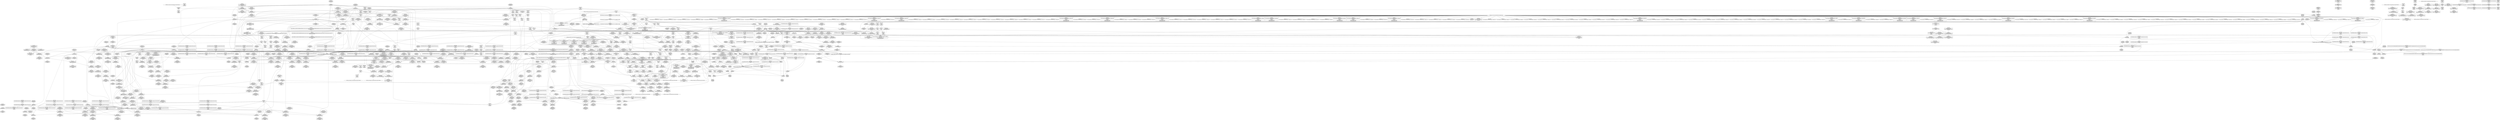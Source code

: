 digraph {
	CE0x5715610 [shape=record,shape=Mrecord,label="{CE0x5715610|_ret_i32_%retval.0,_!dbg_!27739|security/selinux/hooks.c,1618}"]
	CE0x5669430 [shape=record,shape=Mrecord,label="{CE0x5669430|selinux_mount:tmp3|*SummSource*}"]
	CE0x56758f0 [shape=record,shape=Mrecord,label="{CE0x56758f0|selinux_mount:if.end}"]
	CE0x56c6910 [shape=record,shape=Mrecord,label="{CE0x56c6910|i64*_getelementptr_inbounds_(_15_x_i64_,_15_x_i64_*___llvm_gcov_ctr203,_i64_0,_i64_14)|*Constant*}"]
	CE0x5678720 [shape=record,shape=Mrecord,label="{CE0x5678720|104:_%struct.inode*,_232:_%struct.super_block*,_:_CRE_150,151_}"]
	CE0x56a4c40 [shape=record,shape=Mrecord,label="{CE0x56a4c40|superblock_has_perm:tmp2|*SummSink*}"]
	CE0x572dc10 [shape=record,shape=Mrecord,label="{CE0x572dc10|inode_has_perm:tmp|*SummSink*}"]
	CE0x572e920 [shape=record,shape=Mrecord,label="{CE0x572e920|__validate_creds:conv|include/linux/cred.h,173}"]
	CE0x56746d0 [shape=record,shape=Mrecord,label="{CE0x56746d0|GLOBAL:current_task|Global_var:current_task|*SummSink*}"]
	CE0x5768f00 [shape=record,shape=Mrecord,label="{CE0x5768f00|i64*_getelementptr_inbounds_(_2_x_i64_,_2_x_i64_*___llvm_gcov_ctr131,_i64_0,_i64_1)|*Constant*}"]
	CE0x5688960 [shape=record,shape=Mrecord,label="{CE0x5688960|selinux_mount:tmp1|*SummSink*}"]
	CE0x56cf8d0 [shape=record,shape=Mrecord,label="{CE0x56cf8d0|i64*_getelementptr_inbounds_(_8_x_i64_,_8_x_i64_*___llvm_gcov_ctr154,_i64_0,_i64_1)|*Constant*|*SummSource*}"]
	CE0x5766ac0 [shape=record,shape=Mrecord,label="{CE0x5766ac0|i64*_getelementptr_inbounds_(_5_x_i64_,_5_x_i64_*___llvm_gcov_ctr155,_i64_0,_i64_3)|*Constant*|*SummSource*}"]
	CE0x5679850 [shape=record,shape=Mrecord,label="{CE0x5679850|104:_%struct.inode*,_232:_%struct.super_block*,_:_CRE_161,162_}"]
	CE0x56ccef0 [shape=record,shape=Mrecord,label="{CE0x56ccef0|0:_i32,_4:_i32,_8:_i32,_12:_i32,_:_CMRE_4,8_|*MultipleSource*|security/selinux/hooks.c,196|*LoadInst*|security/selinux/hooks.c,196|security/selinux/hooks.c,197}"]
	CE0x572b000 [shape=record,shape=Mrecord,label="{CE0x572b000|i64*_getelementptr_inbounds_(_8_x_i64_,_8_x_i64_*___llvm_gcov_ctr154,_i64_0,_i64_2)|*Constant*|*SummSource*}"]
	CE0x56e5120 [shape=record,shape=Mrecord,label="{CE0x56e5120|inode_has_perm:call|security/selinux/hooks.c,1614|*SummSink*}"]
	CE0x5654710 [shape=record,shape=Mrecord,label="{CE0x5654710|i1_true|*Constant*}"]
	CE0x56a2260 [shape=record,shape=Mrecord,label="{CE0x56a2260|selinux_mount:tmp23|security/selinux/hooks.c,2641|*SummSource*}"]
	CE0x5717470 [shape=record,shape=Mrecord,label="{CE0x5717470|i32_8|*Constant*}"]
	CE0x570b6a0 [shape=record,shape=Mrecord,label="{CE0x570b6a0|_call_void_mcount()_#3}"]
	CE0x572a370 [shape=record,shape=Mrecord,label="{CE0x572a370|__validate_creds:lnot.ext|include/linux/cred.h,173|*SummSink*}"]
	CE0x57157f0 [shape=record,shape=Mrecord,label="{CE0x57157f0|_ret_i32_%retval.0,_!dbg_!27739|security/selinux/hooks.c,1618|*SummSource*}"]
	CE0x56ceaf0 [shape=record,shape=Mrecord,label="{CE0x56ceaf0|0:_i32,_4:_i32,_8:_i32,_12:_i32,_:_CMRE_20,24_|*MultipleSource*|security/selinux/hooks.c,196|*LoadInst*|security/selinux/hooks.c,196|security/selinux/hooks.c,197}"]
	CE0x4f1f390 [shape=record,shape=Mrecord,label="{CE0x4f1f390|selinux_mount:tmp}"]
	CE0x56742b0 [shape=record,shape=Mrecord,label="{CE0x56742b0|GLOBAL:current_task|Global_var:current_task}"]
	CE0x5715c80 [shape=record,shape=Mrecord,label="{CE0x5715c80|cred_sid:bb}"]
	CE0x57646a0 [shape=record,shape=Mrecord,label="{CE0x57646a0|inode_has_perm:call4|security/selinux/hooks.c,1617}"]
	CE0x56e9040 [shape=record,shape=Mrecord,label="{CE0x56e9040|superblock_has_perm:tmp3|*SummSink*}"]
	CE0x570b2a0 [shape=record,shape=Mrecord,label="{CE0x570b2a0|i64*_getelementptr_inbounds_(_2_x_i64_,_2_x_i64_*___llvm_gcov_ctr204,_i64_0,_i64_1)|*Constant*|*SummSink*}"]
	CE0x5768920 [shape=record,shape=Mrecord,label="{CE0x5768920|cred_sid:tmp}"]
	CE0x5765aa0 [shape=record,shape=Mrecord,label="{CE0x5765aa0|inode_has_perm:retval.0}"]
	CE0x56fd0c0 [shape=record,shape=Mrecord,label="{CE0x56fd0c0|inode_has_perm:tmp20|security/selinux/hooks.c,1618|*SummSink*}"]
	CE0x567aa40 [shape=record,shape=Mrecord,label="{CE0x567aa40|104:_%struct.inode*,_232:_%struct.super_block*,_:_CRE_172,173_}"]
	CE0x565b8c0 [shape=record,shape=Mrecord,label="{CE0x565b8c0|selinux_mount:tmp15|security/selinux/hooks.c,2639|*SummSource*}"]
	CE0x567c660 [shape=record,shape=Mrecord,label="{CE0x567c660|104:_%struct.inode*,_232:_%struct.super_block*,_:_CRE_190,191_}"]
	CE0x5700740 [shape=record,shape=Mrecord,label="{CE0x5700740|inode_has_perm:tmp3}"]
	CE0x566de40 [shape=record,shape=Mrecord,label="{CE0x566de40|selinux_mount:tmp9|security/selinux/hooks.c,2639|*SummSink*}"]
	CE0x568afb0 [shape=record,shape=Mrecord,label="{CE0x568afb0|i32_22|*Constant*}"]
	CE0x5708270 [shape=record,shape=Mrecord,label="{CE0x5708270|i32_(i32,_i32,_i16,_i32,_%struct.common_audit_data*)*_bitcast_(i32_(i32,_i32,_i16,_i32,_%struct.common_audit_data.495*)*_avc_has_perm_to_i32_(i32,_i32,_i16,_i32,_%struct.common_audit_data*)*)|*Constant*|*SummSource*}"]
	CE0x57703d0 [shape=record,shape=Mrecord,label="{CE0x57703d0|i64_4|*Constant*}"]
	CE0x56fd660 [shape=record,shape=Mrecord,label="{CE0x56fd660|__validate_creds:if.end}"]
	CE0x56602f0 [shape=record,shape=Mrecord,label="{CE0x56602f0|104:_%struct.inode*,_232:_%struct.super_block*,_:_CRE_91,92_}"]
	CE0x57343d0 [shape=record,shape=Mrecord,label="{CE0x57343d0|i32_1|*Constant*}"]
	CE0x56ccb90 [shape=record,shape=Mrecord,label="{CE0x56ccb90|cred_sid:sid|security/selinux/hooks.c,197|*SummSource*}"]
	CE0x5654220 [shape=record,shape=Mrecord,label="{CE0x5654220|selinux_mount:tmp14|security/selinux/hooks.c,2639}"]
	CE0x56cbe40 [shape=record,shape=Mrecord,label="{CE0x56cbe40|cred_sid:tmp4|*LoadInst*|security/selinux/hooks.c,196|*SummSource*}"]
	CE0x576f820 [shape=record,shape=Mrecord,label="{CE0x576f820|inode_has_perm:conv|security/selinux/hooks.c,1611|*SummSink*}"]
	CE0x567b080 [shape=record,shape=Mrecord,label="{CE0x567b080|104:_%struct.inode*,_232:_%struct.super_block*,_:_CRE_176,177_}"]
	CE0x5730b60 [shape=record,shape=Mrecord,label="{CE0x5730b60|inode_has_perm:tmp|*SummSource*}"]
	CE0x565a220 [shape=record,shape=Mrecord,label="{CE0x565a220|i64*_getelementptr_inbounds_(_15_x_i64_,_15_x_i64_*___llvm_gcov_ctr203,_i64_0,_i64_6)|*Constant*}"]
	CE0x56e7060 [shape=record,shape=Mrecord,label="{CE0x56e7060|inode_has_perm:tmp12|security/selinux/hooks.c,1612}"]
	CE0x5715e70 [shape=record,shape=Mrecord,label="{CE0x5715e70|cred_sid:bb|*SummSource*}"]
	CE0x56f7740 [shape=record,shape=Mrecord,label="{CE0x56f7740|cred_sid:tmp1}"]
	CE0x576cc80 [shape=record,shape=Mrecord,label="{CE0x576cc80|__validate_creds:tmp9|include/linux/cred.h,175|*SummSource*}"]
	CE0x5707fe0 [shape=record,shape=Mrecord,label="{CE0x5707fe0|superblock_has_perm:call2|security/selinux/hooks.c,1866}"]
	CE0x56ca620 [shape=record,shape=Mrecord,label="{CE0x56ca620|selinux_mount:call7|security/selinux/hooks.c,2642|*SummSink*}"]
	CE0x57035b0 [shape=record,shape=Mrecord,label="{CE0x57035b0|path_has_perm:tmp5|security/selinux/hooks.c,1642}"]
	CE0x5665d90 [shape=record,shape=Mrecord,label="{CE0x5665d90|selinux_mount:do.end|*SummSource*}"]
	CE0x56cae40 [shape=record,shape=Mrecord,label="{CE0x56cae40|superblock_has_perm:entry|*SummSource*}"]
	CE0x56d8dd0 [shape=record,shape=Mrecord,label="{CE0x56d8dd0|i64*_getelementptr_inbounds_(_2_x_i64_,_2_x_i64_*___llvm_gcov_ctr204,_i64_0,_i64_0)|*Constant*|*SummSource*}"]
	CE0x572edc0 [shape=record,shape=Mrecord,label="{CE0x572edc0|inode_has_perm:do.body}"]
	CE0x5713440 [shape=record,shape=Mrecord,label="{CE0x5713440|superblock_has_perm:tmp5|security/selinux/hooks.c,1865|*SummSource*}"]
	"CONST[source:2(external),value:0(static)][purpose:{operation}][SrcIdx:1]"
	CE0x56c9b20 [shape=record,shape=Mrecord,label="{CE0x56c9b20|selinux_mount:call8|security/selinux/hooks.c,2645|*SummSource*}"]
	CE0x56a1440 [shape=record,shape=Mrecord,label="{CE0x56a1440|selinux_mount:tmp20|security/selinux/hooks.c,2641|*SummSink*}"]
	CE0x5765ec0 [shape=record,shape=Mrecord,label="{CE0x5765ec0|inode_has_perm:retval.0|*SummSink*}"]
	CE0x56e4ad0 [shape=record,shape=Mrecord,label="{CE0x56e4ad0|inode_has_perm:tmp14|security/selinux/hooks.c,1614|*SummSource*}"]
	CE0x56cdf20 [shape=record,shape=Mrecord,label="{CE0x56cdf20|_call_void_mcount()_#3|*SummSource*}"]
	CE0x56e4780 [shape=record,shape=Mrecord,label="{CE0x56e4780|i64*_getelementptr_inbounds_(_8_x_i64_,_8_x_i64_*___llvm_gcov_ctr154,_i64_0,_i64_5)|*Constant*|*SummSink*}"]
	CE0x5716f20 [shape=record,shape=Mrecord,label="{CE0x5716f20|i64*_getelementptr_inbounds_(_2_x_i64_,_2_x_i64_*___llvm_gcov_ctr131,_i64_0,_i64_0)|*Constant*|*SummSource*}"]
	CE0x56cdb50 [shape=record,shape=Mrecord,label="{CE0x56cdb50|cred_sid:tmp3|*SummSource*}"]
	CE0x5709440 [shape=record,shape=Mrecord,label="{CE0x5709440|avc_has_perm:tsid|Function::avc_has_perm&Arg::tsid::|*SummSink*}"]
	CE0x5667840 [shape=record,shape=Mrecord,label="{CE0x5667840|selinux_mount:if.end|*SummSource*}"]
	CE0x5765d10 [shape=record,shape=Mrecord,label="{CE0x5765d10|i64*_getelementptr_inbounds_(_8_x_i64_,_8_x_i64_*___llvm_gcov_ctr154,_i64_0,_i64_7)|*Constant*}"]
	CE0x56709e0 [shape=record,shape=Mrecord,label="{CE0x56709e0|_call_void___validate_creds(%struct.cred*_%cred,_i8*_getelementptr_inbounds_(_25_x_i8_,_25_x_i8_*_.str3,_i32_0,_i32_0),_i32_1609)_#10,_!dbg_!27719|security/selinux/hooks.c,1609|*SummSink*}"]
	CE0x5685ab0 [shape=record,shape=Mrecord,label="{CE0x5685ab0|superblock_has_perm:s_security|security/selinux/hooks.c,1865|*SummSink*}"]
	CE0x566fc40 [shape=record,shape=Mrecord,label="{CE0x566fc40|inode_has_perm:lnot|security/selinux/hooks.c,1611|*SummSource*}"]
	CE0x567f860 [shape=record,shape=Mrecord,label="{CE0x567f860|104:_%struct.inode*,_232:_%struct.super_block*,_:_CRE_222,223_}"]
	CE0x5668fd0 [shape=record,shape=Mrecord,label="{CE0x5668fd0|i64*_getelementptr_inbounds_(_15_x_i64_,_15_x_i64_*___llvm_gcov_ctr203,_i64_0,_i64_0)|*Constant*}"]
	CE0x568fbb0 [shape=record,shape=Mrecord,label="{CE0x568fbb0|_ret_%struct.task_struct*_%tmp4,_!dbg_!27714|./arch/x86/include/asm/current.h,14|*SummSource*}"]
	CE0x56e44e0 [shape=record,shape=Mrecord,label="{CE0x56e44e0|i64*_getelementptr_inbounds_(_8_x_i64_,_8_x_i64_*___llvm_gcov_ctr154,_i64_0,_i64_5)|*Constant*|*SummSource*}"]
	CE0x56678b0 [shape=record,shape=Mrecord,label="{CE0x56678b0|selinux_mount:if.end|*SummSink*}"]
	CE0x56e60d0 [shape=record,shape=Mrecord,label="{CE0x56e60d0|inode_has_perm:i_security|security/selinux/hooks.c,1615}"]
	CE0x56563c0 [shape=record,shape=Mrecord,label="{CE0x56563c0|i64_3|*Constant*|*SummSink*}"]
	CE0x5673d40 [shape=record,shape=Mrecord,label="{CE0x5673d40|superblock_has_perm:call|security/selinux/hooks.c,1863|*SummSource*}"]
	CE0x57418e0 [shape=record,shape=Mrecord,label="{CE0x57418e0|i32_512|*Constant*}"]
	CE0x5653180 [shape=record,shape=Mrecord,label="{CE0x5653180|GLOBAL:lockdep_rcu_suspicious|*Constant*|*SummSink*}"]
	CE0x569e0c0 [shape=record,shape=Mrecord,label="{CE0x569e0c0|i32_78|*Constant*|*SummSink*}"]
	CE0x56a4bd0 [shape=record,shape=Mrecord,label="{CE0x56a4bd0|cred_sid:tmp|*SummSource*}"]
	CE0x565a0b0 [shape=record,shape=Mrecord,label="{CE0x565a0b0|selinux_mount:tmp12|security/selinux/hooks.c,2639|*SummSink*}"]
	CE0x569e6f0 [shape=record,shape=Mrecord,label="{CE0x569e6f0|__validate_creds:expval|include/linux/cred.h,173|*SummSource*}"]
	CE0x5730700 [shape=record,shape=Mrecord,label="{CE0x5730700|__validate_creds:lnot1|include/linux/cred.h,173|*SummSink*}"]
	CE0x566e310 [shape=record,shape=Mrecord,label="{CE0x566e310|selinux_mount:tmp10|security/selinux/hooks.c,2639|*SummSink*}"]
	CE0x565ca50 [shape=record,shape=Mrecord,label="{CE0x565ca50|selinux_mount:tmp4|security/selinux/hooks.c,2639|*SummSource*}"]
	CE0x5764400 [shape=record,shape=Mrecord,label="{CE0x5764400|inode_has_perm:tmp18|security/selinux/hooks.c,1617|*SummSource*}"]
	CE0x5713d80 [shape=record,shape=Mrecord,label="{CE0x5713d80|superblock_has_perm:sid1|security/selinux/hooks.c,1866|*SummSink*}"]
	CE0x56c3c70 [shape=record,shape=Mrecord,label="{CE0x56c3c70|104:_%struct.inode*,_232:_%struct.super_block*,_:_CRE_317,318_}"]
	CE0x5731c10 [shape=record,shape=Mrecord,label="{CE0x5731c10|i64*_getelementptr_inbounds_(_8_x_i64_,_8_x_i64_*___llvm_gcov_ctr154,_i64_0,_i64_0)|*Constant*|*SummSource*}"]
	CE0x5772d40 [shape=record,shape=Mrecord,label="{CE0x5772d40|inode_has_perm:tmp10|security/selinux/hooks.c,1611|*SummSink*}"]
	CE0x56ca2a0 [shape=record,shape=Mrecord,label="{CE0x56ca2a0|GLOBAL:path_has_perm|*Constant*|*SummSink*}"]
	CE0x5708710 [shape=record,shape=Mrecord,label="{CE0x5708710|avc_has_perm:entry|*SummSource*}"]
	CE0x577d590 [shape=record,shape=Mrecord,label="{CE0x577d590|28:_i32,_32:_i16,_:_CRE_32,34_|*MultipleSource*|*LoadInst*|security/selinux/hooks.c,1615|security/selinux/hooks.c,1615|security/selinux/hooks.c,1617}"]
	CE0x56e7300 [shape=record,shape=Mrecord,label="{CE0x56e7300|inode_has_perm:tmp12|security/selinux/hooks.c,1612|*SummSink*}"]
	CE0x5684d90 [shape=record,shape=Mrecord,label="{CE0x5684d90|GLOBAL:__llvm_gcov_ctr203|Global_var:__llvm_gcov_ctr203|*SummSource*}"]
	CE0x568e320 [shape=record,shape=Mrecord,label="{CE0x568e320|path_has_perm:path|Function::path_has_perm&Arg::path::}"]
	CE0x5764150 [shape=record,shape=Mrecord,label="{CE0x5764150|inode_has_perm:sclass|security/selinux/hooks.c,1617|*SummSink*}"]
	CE0x5675390 [shape=record,shape=Mrecord,label="{CE0x5675390|i64_4|*Constant*|*SummSink*}"]
	CE0x5769cd0 [shape=record,shape=Mrecord,label="{CE0x5769cd0|GLOBAL:__invalid_creds|*Constant*}"]
	CE0x5718b90 [shape=record,shape=Mrecord,label="{CE0x5718b90|inode_has_perm:perms|Function::inode_has_perm&Arg::perms::}"]
	CE0x572e480 [shape=record,shape=Mrecord,label="{CE0x572e480|inode_has_perm:tmp4|security/selinux/hooks.c,1609|*SummSource*}"]
	CE0x5714de0 [shape=record,shape=Mrecord,label="{CE0x5714de0|inode_has_perm:entry|*SummSink*}"]
	CE0x5763260 [shape=record,shape=Mrecord,label="{CE0x5763260|__validate_creds:tmp3|include/linux/cred.h,173|*SummSink*}"]
	CE0x57699f0 [shape=record,shape=Mrecord,label="{CE0x57699f0|__validate_creds:tmp7|include/linux/cred.h,174|*SummSink*}"]
	CE0x5680220 [shape=record,shape=Mrecord,label="{CE0x5680220|104:_%struct.inode*,_232:_%struct.super_block*,_:_CRE_248,256_|*MultipleSource*|*LoadInst*|security/selinux/hooks.c,2642|security/selinux/hooks.c,2642}"]
	CE0x56c8df0 [shape=record,shape=Mrecord,label="{CE0x56c8df0|selinux_mount:tmp28|security/selinux/hooks.c,2645|*SummSink*}"]
	CE0x5667e20 [shape=record,shape=Mrecord,label="{CE0x5667e20|i64_1|*Constant*}"]
	CE0x57346d0 [shape=record,shape=Mrecord,label="{CE0x57346d0|cred_sid:sid|security/selinux/hooks.c,197}"]
	CE0x570adb0 [shape=record,shape=Mrecord,label="{CE0x570adb0|path_has_perm:bb}"]
	CE0x568e500 [shape=record,shape=Mrecord,label="{CE0x568e500|path_has_perm:path|Function::path_has_perm&Arg::path::|*SummSource*}"]
	CE0x56711c0 [shape=record,shape=Mrecord,label="{CE0x56711c0|cred_sid:entry|*SummSource*}"]
	CE0x56c3e00 [shape=record,shape=Mrecord,label="{CE0x56c3e00|104:_%struct.inode*,_232:_%struct.super_block*,_:_CRE_318,319_}"]
	CE0x567ef00 [shape=record,shape=Mrecord,label="{CE0x567ef00|104:_%struct.inode*,_232:_%struct.super_block*,_:_CRE_216,217_}"]
	CE0x56c37c0 [shape=record,shape=Mrecord,label="{CE0x56c37c0|104:_%struct.inode*,_232:_%struct.super_block*,_:_CRE_314,315_}"]
	CE0x5670800 [shape=record,shape=Mrecord,label="{CE0x5670800|inode_has_perm:lnot.ext|security/selinux/hooks.c,1611|*SummSource*}"]
	CE0x572a760 [shape=record,shape=Mrecord,label="{CE0x572a760|inode_has_perm:tmp1}"]
	CE0x56a45e0 [shape=record,shape=Mrecord,label="{CE0x56a45e0|0:_i8,_16:_%struct.dentry*,_24:_%struct.selinux_audit_data*,_:_SCMRE_0,8_|*MultipleSource*|Function::selinux_mount&Arg::path::|security/selinux/hooks.c,2642}"]
	CE0x572ffe0 [shape=record,shape=Mrecord,label="{CE0x572ffe0|_call_void___validate_creds(%struct.cred*_%cred,_i8*_getelementptr_inbounds_(_25_x_i8_,_25_x_i8_*_.str3,_i32_0,_i32_0),_i32_1609)_#10,_!dbg_!27719|security/selinux/hooks.c,1609}"]
	CE0x5678d60 [shape=record,shape=Mrecord,label="{CE0x5678d60|104:_%struct.inode*,_232:_%struct.super_block*,_:_CRE_154,155_}"]
	CE0x5671300 [shape=record,shape=Mrecord,label="{CE0x5671300|cred_sid:entry|*SummSink*}"]
	CE0x56c5830 [shape=record,shape=Mrecord,label="{CE0x56c5830|superblock_has_perm:ad|Function::superblock_has_perm&Arg::ad::|*SummSource*}"]
	CE0x565b100 [shape=record,shape=Mrecord,label="{CE0x565b100|i64*_getelementptr_inbounds_(_15_x_i64_,_15_x_i64_*___llvm_gcov_ctr203,_i64_0,_i64_8)|*Constant*|*SummSink*}"]
	CE0x5657480 [shape=record,shape=Mrecord,label="{CE0x5657480|selinux_mount:if.then}"]
	CE0x56a3c60 [shape=record,shape=Mrecord,label="{CE0x56a3c60|selinux_mount:path|Function::selinux_mount&Arg::path::|*SummSource*}"]
	CE0x5668890 [shape=record,shape=Mrecord,label="{CE0x5668890|selinux_mount:tmp5|security/selinux/hooks.c,2639}"]
	CE0x566c620 [shape=record,shape=Mrecord,label="{CE0x566c620|selinux_mount:tmp18|security/selinux/hooks.c,2639}"]
	CE0x5771b10 [shape=record,shape=Mrecord,label="{CE0x5771b10|inode_has_perm:tmp9|security/selinux/hooks.c,1611}"]
	CE0x567d2e0 [shape=record,shape=Mrecord,label="{CE0x567d2e0|104:_%struct.inode*,_232:_%struct.super_block*,_:_CRE_198,199_}"]
	CE0x567f3b0 [shape=record,shape=Mrecord,label="{CE0x567f3b0|104:_%struct.inode*,_232:_%struct.super_block*,_:_CRE_219,220_}"]
	CE0x5700d50 [shape=record,shape=Mrecord,label="{CE0x5700d50|__validate_creds:expval|include/linux/cred.h,173|*SummSink*}"]
	CE0x568e170 [shape=record,shape=Mrecord,label="{CE0x568e170|path_has_perm:cred|Function::path_has_perm&Arg::cred::|*SummSource*}"]
	CE0x5714bd0 [shape=record,shape=Mrecord,label="{CE0x5714bd0|inode_has_perm:entry}"]
	CE0x57650c0 [shape=record,shape=Mrecord,label="{CE0x57650c0|avc_has_perm:tsid|Function::avc_has_perm&Arg::tsid::}"]
	CE0x56a5920 [shape=record,shape=Mrecord,label="{CE0x56a5920|i32_9|*Constant*|*SummSink*}"]
	CE0x56c9c50 [shape=record,shape=Mrecord,label="{CE0x56c9c50|selinux_mount:call8|security/selinux/hooks.c,2645|*SummSink*}"]
	CE0x567b6c0 [shape=record,shape=Mrecord,label="{CE0x567b6c0|104:_%struct.inode*,_232:_%struct.super_block*,_:_CRE_180,181_}"]
	CE0x56c23f0 [shape=record,shape=Mrecord,label="{CE0x56c23f0|i64*_getelementptr_inbounds_(_2_x_i64_,_2_x_i64_*___llvm_gcov_ctr98,_i64_0,_i64_0)|*Constant*|*SummSink*}"]
	CE0x56a4b60 [shape=record,shape=Mrecord,label="{CE0x56a4b60|COLLAPSED:_GCMRE___llvm_gcov_ctr131_internal_global_2_x_i64_zeroinitializer:_elem_0:default:}"]
	CE0x567c4d0 [shape=record,shape=Mrecord,label="{CE0x567c4d0|104:_%struct.inode*,_232:_%struct.super_block*,_:_CRE_189,190_}"]
	CE0x575fb90 [shape=record,shape=Mrecord,label="{CE0x575fb90|inode_has_perm:tmp6|*LoadInst*|security/selinux/hooks.c,1611}"]
	CE0x5735890 [shape=record,shape=Mrecord,label="{CE0x5735890|__validate_creds:cred|Function::__validate_creds&Arg::cred::}"]
	CE0x573ce90 [shape=record,shape=Mrecord,label="{CE0x573ce90|GLOBAL:llvm.expect.i64|*Constant*}"]
	CE0x565cf70 [shape=record,shape=Mrecord,label="{CE0x565cf70|i64_0|*Constant*|*SummSink*}"]
	CE0x565d9c0 [shape=record,shape=Mrecord,label="{CE0x565d9c0|superblock_has_perm:tmp4|*LoadInst*|security/selinux/hooks.c,1865|*SummSink*}"]
	CE0x4f1f400 [shape=record,shape=Mrecord,label="{CE0x4f1f400|COLLAPSED:_GCMRE___llvm_gcov_ctr203_internal_global_15_x_i64_zeroinitializer:_elem_0:default:}"]
	CE0x56c5c50 [shape=record,shape=Mrecord,label="{CE0x56c5c50|selinux_mount:tmp28|security/selinux/hooks.c,2645|*SummSource*}"]
	CE0x56c4f90 [shape=record,shape=Mrecord,label="{CE0x56c4f90|superblock_has_perm:perms|Function::superblock_has_perm&Arg::perms::}"]
	CE0x56cec60 [shape=record,shape=Mrecord,label="{CE0x56cec60|cred_sid:tmp6|security/selinux/hooks.c,197}"]
	CE0x576d000 [shape=record,shape=Mrecord,label="{CE0x576d000|inode_has_perm:and|security/selinux/hooks.c,1611|*SummSource*}"]
	CE0x566d830 [shape=record,shape=Mrecord,label="{CE0x566d830|selinux_mount:tmp10|security/selinux/hooks.c,2639}"]
	CE0x569e9a0 [shape=record,shape=Mrecord,label="{CE0x569e9a0|superblock_has_perm:tmp1|*SummSink*}"]
	CE0x56e8c60 [shape=record,shape=Mrecord,label="{CE0x56e8c60|_call_void_mcount()_#3}"]
	CE0x56c75e0 [shape=record,shape=Mrecord,label="{CE0x56c75e0|selinux_mount:tmp31|security/selinux/hooks.c,2646|*SummSink*}"]
	CE0x567d470 [shape=record,shape=Mrecord,label="{CE0x567d470|104:_%struct.inode*,_232:_%struct.super_block*,_:_CRE_199,200_}"]
	CE0x5675730 [shape=record,shape=Mrecord,label="{CE0x5675730|i64*_getelementptr_inbounds_(_2_x_i64_,_2_x_i64_*___llvm_gcov_ctr204,_i64_0,_i64_1)|*Constant*}"]
	CE0x567ad60 [shape=record,shape=Mrecord,label="{CE0x567ad60|104:_%struct.inode*,_232:_%struct.super_block*,_:_CRE_174,175_}"]
	CE0x5670170 [shape=record,shape=Mrecord,label="{CE0x5670170|inode_has_perm:lnot1|security/selinux/hooks.c,1611|*SummSource*}"]
	CE0x572b3b0 [shape=record,shape=Mrecord,label="{CE0x572b3b0|__validate_creds:tmp2|include/linux/cred.h,173|*SummSource*}"]
	CE0x5732930 [shape=record,shape=Mrecord,label="{CE0x5732930|__validate_creds:lnot|include/linux/cred.h,173}"]
	"CONST[source:0(mediator),value:2(dynamic)][purpose:{object}][SnkIdx:2]"
	CE0x56761a0 [shape=record,shape=Mrecord,label="{CE0x56761a0|selinux_mount:tmp8|security/selinux/hooks.c,2639|*SummSource*}"]
	"CONST[source:0(mediator),value:0(static)][purpose:{operation}][SnkIdx:7]"
	CE0x5709b50 [shape=record,shape=Mrecord,label="{CE0x5709b50|avc_has_perm:tclass|Function::avc_has_perm&Arg::tclass::}"]
	CE0x56c2db0 [shape=record,shape=Mrecord,label="{CE0x56c2db0|104:_%struct.inode*,_232:_%struct.super_block*,_:_CRE_307,308_}"]
	CE0x56cd010 [shape=record,shape=Mrecord,label="{CE0x56cd010|0:_i32,_4:_i32,_8:_i32,_12:_i32,_:_CMRE_8,12_|*MultipleSource*|security/selinux/hooks.c,196|*LoadInst*|security/selinux/hooks.c,196|security/selinux/hooks.c,197}"]
	CE0x568b490 [shape=record,shape=Mrecord,label="{CE0x568b490|cred_sid:tmp2}"]
	CE0x56fd4f0 [shape=record,shape=Mrecord,label="{CE0x56fd4f0|__validate_creds:bb|*SummSink*}"]
	CE0x566a860 [shape=record,shape=Mrecord,label="{CE0x566a860|selinux_mount:tmp2|*SummSink*}"]
	CE0x5713f70 [shape=record,shape=Mrecord,label="{CE0x5713f70|superblock_has_perm:tmp6|security/selinux/hooks.c,1866|*SummSink*}"]
	CE0x56cf510 [shape=record,shape=Mrecord,label="{CE0x56cf510|inode_has_perm:if.end|*SummSource*}"]
	CE0x57027c0 [shape=record,shape=Mrecord,label="{CE0x57027c0|_call_void_mcount()_#3}"]
	CE0x572f450 [shape=record,shape=Mrecord,label="{CE0x572f450|i32_1609|*Constant*}"]
	CE0x5709110 [shape=record,shape=Mrecord,label="{CE0x5709110|avc_has_perm:tsid|Function::avc_has_perm&Arg::tsid::}"]
	CE0x56fb420 [shape=record,shape=Mrecord,label="{CE0x56fb420|inode_has_perm:tmp19|security/selinux/hooks.c,1618|*SummSource*}"]
	CE0x5709310 [shape=record,shape=Mrecord,label="{CE0x5709310|avc_has_perm:tsid|Function::avc_has_perm&Arg::tsid::|*SummSource*}"]
	CE0x5767c40 [shape=record,shape=Mrecord,label="{CE0x5767c40|__validate_creds:tmp9|include/linux/cred.h,175|*SummSink*}"]
	CE0x56cb7c0 [shape=record,shape=Mrecord,label="{CE0x56cb7c0|cred_sid:security|security/selinux/hooks.c,196}"]
	CE0x56645f0 [shape=record,shape=Mrecord,label="{CE0x56645f0|i8*_getelementptr_inbounds_(_25_x_i8_,_25_x_i8_*_.str3,_i32_0,_i32_0)|*Constant*|*SummSource*}"]
	CE0x5770940 [shape=record,shape=Mrecord,label="{CE0x5770940|inode_has_perm:tobool2|security/selinux/hooks.c,1611|*SummSource*}"]
	CE0x56fc0b0 [shape=record,shape=Mrecord,label="{CE0x56fc0b0|GLOBAL:__llvm_gcov_ctr155|Global_var:__llvm_gcov_ctr155}"]
	CE0x56c4120 [shape=record,shape=Mrecord,label="{CE0x56c4120|selinux_mount:tmp27|security/selinux/hooks.c,2642}"]
	CE0x56cdf90 [shape=record,shape=Mrecord,label="{CE0x56cdf90|_call_void_mcount()_#3|*SummSink*}"]
	CE0x56c5da0 [shape=record,shape=Mrecord,label="{CE0x56c5da0|superblock_has_perm:sb|Function::superblock_has_perm&Arg::sb::|*SummSink*}"]
	CE0x5652950 [shape=record,shape=Mrecord,label="{CE0x5652950|path_has_perm:tmp7|security/selinux/hooks.c,1646}"]
	CE0x570a6d0 [shape=record,shape=Mrecord,label="{CE0x570a6d0|_ret_i32_%retval.0,_!dbg_!27728|security/selinux/avc.c,775|*SummSource*}"]
	CE0x56d41d0 [shape=record,shape=Mrecord,label="{CE0x56d41d0|_ret_i32_%tmp6,_!dbg_!27716|security/selinux/hooks.c,197|*SummSource*}"]
	CE0x567fb80 [shape=record,shape=Mrecord,label="{CE0x567fb80|104:_%struct.inode*,_232:_%struct.super_block*,_:_CRE_304,305_}"]
	CE0x56ef420 [shape=record,shape=Mrecord,label="{CE0x56ef420|get_current:tmp2}"]
	CE0x5700b30 [shape=record,shape=Mrecord,label="{CE0x5700b30|path_has_perm:tmp1|*SummSink*}"]
	CE0x565f690 [shape=record,shape=Mrecord,label="{CE0x565f690|selinux_mount:tmp26|*LoadInst*|security/selinux/hooks.c,2642}"]
	CE0x5669b50 [shape=record,shape=Mrecord,label="{CE0x5669b50|i64_1|*Constant*}"]
	CE0x573ca10 [shape=record,shape=Mrecord,label="{CE0x573ca10|inode_has_perm:i_flags|security/selinux/hooks.c,1611}"]
	CE0x569e5c0 [shape=record,shape=Mrecord,label="{CE0x569e5c0|i64_2|*Constant*}"]
	CE0x5667130 [shape=record,shape=Mrecord,label="{CE0x5667130|get_current:tmp1|*SummSink*}"]
	CE0x56d07d0 [shape=record,shape=Mrecord,label="{CE0x56d07d0|i32_0|*Constant*}"]
	CE0x5709f00 [shape=record,shape=Mrecord,label="{CE0x5709f00|avc_has_perm:requested|Function::avc_has_perm&Arg::requested::}"]
	CE0x5679e90 [shape=record,shape=Mrecord,label="{CE0x5679e90|104:_%struct.inode*,_232:_%struct.super_block*,_:_CRE_165,166_}"]
	CE0x5676380 [shape=record,shape=Mrecord,label="{CE0x5676380|selinux_mount:tobool1|security/selinux/hooks.c,2639}"]
	CE0x572f960 [shape=record,shape=Mrecord,label="{CE0x572f960|_call_void_mcount()_#3}"]
	CE0x56cd9d0 [shape=record,shape=Mrecord,label="{CE0x56cd9d0|cred_sid:tmp3}"]
	CE0x56ce090 [shape=record,shape=Mrecord,label="{CE0x56ce090|i32_22|*Constant*}"]
	CE0x57190c0 [shape=record,shape=Mrecord,label="{CE0x57190c0|inode_has_perm:adp|Function::inode_has_perm&Arg::adp::}"]
	CE0x56cb4f0 [shape=record,shape=Mrecord,label="{CE0x56cb4f0|cred_sid:security|security/selinux/hooks.c,196|*SummSource*}"]
	CE0x57698c0 [shape=record,shape=Mrecord,label="{CE0x57698c0|__validate_creds:tmp7|include/linux/cred.h,174|*SummSource*}"]
	CE0x56ca410 [shape=record,shape=Mrecord,label="{CE0x56ca410|path_has_perm:entry}"]
	CE0x56a6000 [shape=record,shape=Mrecord,label="{CE0x56a6000|104:_%struct.inode*,_232:_%struct.super_block*,_:_CRE_0,4_|*MultipleSource*|*LoadInst*|security/selinux/hooks.c,2642|security/selinux/hooks.c,2642}"]
	CE0x566ede0 [shape=record,shape=Mrecord,label="{CE0x566ede0|i64*_getelementptr_inbounds_(_2_x_i64_,_2_x_i64_*___llvm_gcov_ctr151,_i64_0,_i64_1)|*Constant*|*SummSink*}"]
	CE0x56c51e0 [shape=record,shape=Mrecord,label="{CE0x56c51e0|%struct.common_audit_data*_null|*Constant*|*SummSource*}"]
	CE0x57041e0 [shape=record,shape=Mrecord,label="{CE0x57041e0|path_has_perm:path1|security/selinux/hooks.c,1646}"]
	CE0x5768d70 [shape=record,shape=Mrecord,label="{CE0x5768d70|cred_sid:tmp1}"]
	CE0x5763060 [shape=record,shape=Mrecord,label="{CE0x5763060|GLOBAL:__llvm_gcov_ctr155|Global_var:__llvm_gcov_ctr155|*SummSink*}"]
	CE0x56a1110 [shape=record,shape=Mrecord,label="{CE0x56a1110|i64_11|*Constant*|*SummSink*}"]
	CE0x56fb380 [shape=record,shape=Mrecord,label="{CE0x56fb380|inode_has_perm:tmp17|security/selinux/hooks.c,1617|*SummSink*}"]
	CE0x56e6ad0 [shape=record,shape=Mrecord,label="{CE0x56e6ad0|inode_has_perm:tmp11|security/selinux/hooks.c,1612}"]
	CE0x56bce30 [shape=record,shape=Mrecord,label="{CE0x56bce30|get_current:tmp3|*SummSource*}"]
	CE0x5731df0 [shape=record,shape=Mrecord,label="{CE0x5731df0|i64*_getelementptr_inbounds_(_8_x_i64_,_8_x_i64_*___llvm_gcov_ctr154,_i64_0,_i64_0)|*Constant*|*SummSink*}"]
	CE0x572a4a0 [shape=record,shape=Mrecord,label="{CE0x572a4a0|__validate_creds:conv|include/linux/cred.h,173|*SummSource*}"]
	CE0x56c70a0 [shape=record,shape=Mrecord,label="{CE0x56c70a0|selinux_mount:tmp31|security/selinux/hooks.c,2646|*SummSource*}"]
	CE0x56e49a0 [shape=record,shape=Mrecord,label="{CE0x56e49a0|inode_has_perm:tmp14|security/selinux/hooks.c,1614}"]
	CE0x56577f0 [shape=record,shape=Mrecord,label="{CE0x56577f0|selinux_mount:do.body}"]
	CE0x56d0050 [shape=record,shape=Mrecord,label="{CE0x56d0050|i64*_getelementptr_inbounds_(_8_x_i64_,_8_x_i64_*___llvm_gcov_ctr154,_i64_0,_i64_2)|*Constant*}"]
	CE0x56c3310 [shape=record,shape=Mrecord,label="{CE0x56c3310|104:_%struct.inode*,_232:_%struct.super_block*,_:_CRE_311,312_}"]
	CE0x5764920 [shape=record,shape=Mrecord,label="{CE0x5764920|inode_has_perm:call4|security/selinux/hooks.c,1617|*SummSource*}"]
	CE0x56d31f0 [shape=record,shape=Mrecord,label="{CE0x56d31f0|get_current:bb|*SummSink*}"]
	CE0x5680d00 [shape=record,shape=Mrecord,label="{CE0x5680d00|104:_%struct.inode*,_232:_%struct.super_block*,_:_CRE_280,288_|*MultipleSource*|*LoadInst*|security/selinux/hooks.c,2642|security/selinux/hooks.c,2642}"]
	CE0x5684fb0 [shape=record,shape=Mrecord,label="{CE0x5684fb0|selinux_mount:tobool|security/selinux/hooks.c,2639|*SummSource*}"]
	CE0x5769100 [shape=record,shape=Mrecord,label="{CE0x5769100|__validate_creds:tmp6|include/linux/cred.h,174}"]
	CE0x56a5c00 [shape=record,shape=Mrecord,label="{CE0x56a5c00|selinux_mount:d_sb|security/selinux/hooks.c,2642}"]
	CE0x5682020 [shape=record,shape=Mrecord,label="{CE0x5682020|i32_0|*Constant*|*SummSource*}"]
	CE0x5663aa0 [shape=record,shape=Mrecord,label="{CE0x5663aa0|path_has_perm:av|Function::path_has_perm&Arg::av::}"]
	CE0x572ef80 [shape=record,shape=Mrecord,label="{CE0x572ef80|inode_has_perm:do.body|*SummSink*}"]
	CE0x566c8f0 [shape=record,shape=Mrecord,label="{CE0x566c8f0|selinux_mount:call|security/selinux/hooks.c,2639}"]
	CE0x566bf60 [shape=record,shape=Mrecord,label="{CE0x566bf60|selinux_mount:tmp17|security/selinux/hooks.c,2639}"]
	CE0x570af50 [shape=record,shape=Mrecord,label="{CE0x570af50|path_has_perm:bb|*SummSource*}"]
	CE0x570a150 [shape=record,shape=Mrecord,label="{CE0x570a150|avc_has_perm:requested|Function::avc_has_perm&Arg::requested::|*SummSink*}"]
	CE0x572d4d0 [shape=record,shape=Mrecord,label="{CE0x572d4d0|i64*_getelementptr_inbounds_(_8_x_i64_,_8_x_i64_*___llvm_gcov_ctr154,_i64_0,_i64_2)|*Constant*|*SummSink*}"]
	CE0x56e6030 [shape=record,shape=Mrecord,label="{CE0x56e6030|inode_has_perm:tmp15|*LoadInst*|security/selinux/hooks.c,1615}"]
	CE0x5732760 [shape=record,shape=Mrecord,label="{CE0x5732760|i1_true|*Constant*}"]
	CE0x567e280 [shape=record,shape=Mrecord,label="{CE0x567e280|104:_%struct.inode*,_232:_%struct.super_block*,_:_CRE_208,209_}"]
	CE0x56c55c0 [shape=record,shape=Mrecord,label="{CE0x56c55c0|_ret_i32_%call2,_!dbg_!27722|security/selinux/hooks.c,1866}"]
	CE0x56ce730 [shape=record,shape=Mrecord,label="{CE0x56ce730|0:_i32,_4:_i32,_8:_i32,_12:_i32,_:_CMRE_12,16_|*MultipleSource*|security/selinux/hooks.c,196|*LoadInst*|security/selinux/hooks.c,196|security/selinux/hooks.c,197}"]
	CE0x56e7dc0 [shape=record,shape=Mrecord,label="{CE0x56e7dc0|inode_has_perm:tmp13|security/selinux/hooks.c,1614|*SummSource*}"]
	CE0x5734cf0 [shape=record,shape=Mrecord,label="{CE0x5734cf0|GLOBAL:creds_are_invalid|*Constant*|*SummSink*}"]
	CE0x5713df0 [shape=record,shape=Mrecord,label="{CE0x5713df0|8:_i32,_:_CRE_8,12_|*MultipleSource*|*LoadInst*|security/selinux/hooks.c,1865|security/selinux/hooks.c,1865|security/selinux/hooks.c,1866}"]
	CE0x57662b0 [shape=record,shape=Mrecord,label="{CE0x57662b0|i64*_getelementptr_inbounds_(_8_x_i64_,_8_x_i64_*___llvm_gcov_ctr154,_i64_0,_i64_7)|*Constant*|*SummSource*}"]
	"CONST[source:0(mediator),value:2(dynamic)][purpose:{object}][SnkIdx:6]"
	CE0x5700530 [shape=record,shape=Mrecord,label="{CE0x5700530|inode_has_perm:tmp2|*SummSink*}"]
	CE0x565b440 [shape=record,shape=Mrecord,label="{CE0x565b440|i64*_getelementptr_inbounds_(_15_x_i64_,_15_x_i64_*___llvm_gcov_ctr203,_i64_0,_i64_8)|*Constant*|*SummSource*}"]
	CE0x5735b30 [shape=record,shape=Mrecord,label="{CE0x5735b30|__validate_creds:cred|Function::__validate_creds&Arg::cred::|*SummSource*}"]
	CE0x56a31b0 [shape=record,shape=Mrecord,label="{CE0x56a31b0|selinux_mount:tmp25|security/selinux/hooks.c,2642}"]
	CE0x568eba0 [shape=record,shape=Mrecord,label="{CE0x568eba0|selinux_mount:call3|security/selinux/hooks.c,2639}"]
	CE0x5664380 [shape=record,shape=Mrecord,label="{CE0x5664380|selinux_mount:retval.0|*SummSource*}"]
	CE0x57717c0 [shape=record,shape=Mrecord,label="{CE0x57717c0|GLOBAL:__llvm_gcov_ctr154|Global_var:__llvm_gcov_ctr154|*SummSink*}"]
	CE0x56c57a0 [shape=record,shape=Mrecord,label="{CE0x56c57a0|superblock_has_perm:ad|Function::superblock_has_perm&Arg::ad::}"]
	CE0x56796c0 [shape=record,shape=Mrecord,label="{CE0x56796c0|104:_%struct.inode*,_232:_%struct.super_block*,_:_CRE_160,161_}"]
	CE0x56a0250 [shape=record,shape=Mrecord,label="{CE0x56a0250|selinux_mount:and|security/selinux/hooks.c,2641|*SummSink*}"]
	CE0x56a1eb0 [shape=record,shape=Mrecord,label="{CE0x56a1eb0|selinux_mount:tmp22|security/selinux/hooks.c,2641|*SummSink*}"]
	CE0x56a5890 [shape=record,shape=Mrecord,label="{CE0x56a5890|i32_9|*Constant*|*SummSource*}"]
	CE0x56c6150 [shape=record,shape=Mrecord,label="{CE0x56c6150|i32_2|*Constant*|*SummSink*}"]
	CE0x5766430 [shape=record,shape=Mrecord,label="{CE0x5766430|i64*_getelementptr_inbounds_(_8_x_i64_,_8_x_i64_*___llvm_gcov_ctr154,_i64_0,_i64_7)|*Constant*|*SummSink*}"]
	CE0x56c24c0 [shape=record,shape=Mrecord,label="{CE0x56c24c0|104:_%struct.inode*,_232:_%struct.super_block*,_:_CRE_288,296_|*MultipleSource*|*LoadInst*|security/selinux/hooks.c,2642|security/selinux/hooks.c,2642}"]
	CE0x568f890 [shape=record,shape=Mrecord,label="{CE0x568f890|get_current:entry}"]
	CE0x573d3f0 [shape=record,shape=Mrecord,label="{CE0x573d3f0|inode_has_perm:return}"]
	CE0x5660880 [shape=record,shape=Mrecord,label="{CE0x5660880|selinux_mount:tmp16|security/selinux/hooks.c,2639}"]
	CE0x5702260 [shape=record,shape=Mrecord,label="{CE0x5702260|_call_void_mcount()_#3|*SummSink*}"]
	CE0x5782190 [shape=record,shape=Mrecord,label="{CE0x5782190|i32_3|*Constant*|*SummSource*}"]
	CE0x56c9dc0 [shape=record,shape=Mrecord,label="{CE0x56c9dc0|GLOBAL:path_has_perm|*Constant*}"]
	CE0x57033f0 [shape=record,shape=Mrecord,label="{CE0x57033f0|i32_5|*Constant*|*SummSink*}"]
	CE0x56a2390 [shape=record,shape=Mrecord,label="{CE0x56a2390|selinux_mount:tmp23|security/selinux/hooks.c,2641|*SummSink*}"]
	CE0x568a860 [shape=record,shape=Mrecord,label="{CE0x568a860|__validate_creds:file|Function::__validate_creds&Arg::file::}"]
	CE0x5700940 [shape=record,shape=Mrecord,label="{CE0x5700940|path_has_perm:tmp1|*SummSource*}"]
	CE0x56cc250 [shape=record,shape=Mrecord,label="{CE0x56cc250|cred_sid:tmp5|security/selinux/hooks.c,196|*SummSource*}"]
	CE0x56694d0 [shape=record,shape=Mrecord,label="{CE0x56694d0|selinux_mount:tmp3|*SummSink*}"]
	CE0x5653f90 [shape=record,shape=Mrecord,label="{CE0x5653f90|selinux_mount:tmp13|security/selinux/hooks.c,2639|*SummSink*}"]
	CE0x56562e0 [shape=record,shape=Mrecord,label="{CE0x56562e0|i64_2|*Constant*|*SummSource*}"]
	CE0x56cedd0 [shape=record,shape=Mrecord,label="{CE0x56cedd0|cred_sid:tmp6|security/selinux/hooks.c,197|*SummSource*}"]
	CE0x5659f80 [shape=record,shape=Mrecord,label="{CE0x5659f80|selinux_mount:tmp12|security/selinux/hooks.c,2639|*SummSource*}"]
	CE0x5653050 [shape=record,shape=Mrecord,label="{CE0x5653050|GLOBAL:inode_has_perm|*Constant*|*SummSource*}"]
	CE0x568a540 [shape=record,shape=Mrecord,label="{CE0x568a540|i64*_getelementptr_inbounds_(_2_x_i64_,_2_x_i64_*___llvm_gcov_ctr98,_i64_0,_i64_1)|*Constant*}"]
	CE0x56755e0 [shape=record,shape=Mrecord,label="{CE0x56755e0|path_has_perm:ad|security/selinux/hooks.c, 1643|*SummSink*}"]
	CE0x56a6ca0 [shape=record,shape=Mrecord,label="{CE0x56a6ca0|104:_%struct.inode*,_232:_%struct.super_block*,_:_CRE_64,72_|*MultipleSource*|*LoadInst*|security/selinux/hooks.c,2642|security/selinux/hooks.c,2642}"]
	CE0x5704b60 [shape=record,shape=Mrecord,label="{CE0x5704b60|path_has_perm:tmp7|security/selinux/hooks.c,1646|*SummSource*}"]
	CE0x5764bc0 [shape=record,shape=Mrecord,label="{CE0x5764bc0|i32_(i32,_i32,_i16,_i32,_%struct.common_audit_data*)*_bitcast_(i32_(i32,_i32,_i16,_i32,_%struct.common_audit_data.495*)*_avc_has_perm_to_i32_(i32,_i32,_i16,_i32,_%struct.common_audit_data*)*)|*Constant*}"]
	CE0x5678320 [shape=record,shape=Mrecord,label="{CE0x5678320|104:_%struct.inode*,_232:_%struct.super_block*,_:_CRE_148,149_}"]
	CE0x56e6690 [shape=record,shape=Mrecord,label="{CE0x56e6690|inode_has_perm:tmp16|security/selinux/hooks.c,1615}"]
	CE0x5709050 [shape=record,shape=Mrecord,label="{CE0x5709050|avc_has_perm:ssid|Function::avc_has_perm&Arg::ssid::|*SummSink*}"]
	CE0x565c820 [shape=record,shape=Mrecord,label="{CE0x565c820|i64_0|*Constant*}"]
	CE0x56c4e60 [shape=record,shape=Mrecord,label="{CE0x56c4e60|%struct.common_audit_data*_null|*Constant*}"]
	CE0x5686df0 [shape=record,shape=Mrecord,label="{CE0x5686df0|get_current:tmp4|./arch/x86/include/asm/current.h,14|*SummSource*}"]
	CE0x5652b30 [shape=record,shape=Mrecord,label="{CE0x5652b30|path_has_perm:call|security/selinux/hooks.c,1647|*SummSource*}"]
	CE0x56a4410 [shape=record,shape=Mrecord,label="{CE0x56a4410|i32_1|*Constant*|*SummSink*}"]
	CE0x4d57fe0 [shape=record,shape=Mrecord,label="{CE0x4d57fe0|selinux_mount:do.end|*SummSink*}"]
	CE0x5703300 [shape=record,shape=Mrecord,label="{CE0x5703300|i32_5|*Constant*|*SummSource*}"]
	CE0x5704c90 [shape=record,shape=Mrecord,label="{CE0x5704c90|path_has_perm:tmp7|security/selinux/hooks.c,1646|*SummSink*}"]
	CE0x56a6470 [shape=record,shape=Mrecord,label="{CE0x56a6470|104:_%struct.inode*,_232:_%struct.super_block*,_:_CRE_16,24_|*MultipleSource*|*LoadInst*|security/selinux/hooks.c,2642|security/selinux/hooks.c,2642}"]
	"CONST[source:0(mediator),value:2(dynamic)][purpose:{subject}][SnkIdx:4]"
	CE0x56a3bf0 [shape=record,shape=Mrecord,label="{CE0x56a3bf0|selinux_mount:path|Function::selinux_mount&Arg::path::}"]
	CE0x567f090 [shape=record,shape=Mrecord,label="{CE0x567f090|104:_%struct.inode*,_232:_%struct.super_block*,_:_CRE_217,218_}"]
	CE0x57667e0 [shape=record,shape=Mrecord,label="{CE0x57667e0|i64*_getelementptr_inbounds_(_5_x_i64_,_5_x_i64_*___llvm_gcov_ctr155,_i64_0,_i64_3)|*Constant*}"]
	CE0x56c2ad0 [shape=record,shape=Mrecord,label="{CE0x56c2ad0|selinux_mount:call7|security/selinux/hooks.c,2642}"]
	CE0x568f690 [shape=record,shape=Mrecord,label="{CE0x568f690|GLOBAL:get_current|*Constant*|*SummSink*}"]
	CE0x5718f20 [shape=record,shape=Mrecord,label="{CE0x5718f20|inode_has_perm:perms|Function::inode_has_perm&Arg::perms::|*SummSink*}"]
	CE0x56cf480 [shape=record,shape=Mrecord,label="{CE0x56cf480|inode_has_perm:if.end}"]
	CE0x570b470 [shape=record,shape=Mrecord,label="{CE0x570b470|path_has_perm:tmp2}"]
	CE0x577d460 [shape=record,shape=Mrecord,label="{CE0x577d460|28:_i32,_32:_i16,_:_CRE_28,32_|*MultipleSource*|*LoadInst*|security/selinux/hooks.c,1615|security/selinux/hooks.c,1615|security/selinux/hooks.c,1617}"]
	CE0x56c2b40 [shape=record,shape=Mrecord,label="{CE0x56c2b40|104:_%struct.inode*,_232:_%struct.super_block*,_:_CRE_306,307_}"]
	CE0x5704800 [shape=record,shape=Mrecord,label="{CE0x5704800|path_has_perm:tmp6|security/selinux/hooks.c,1646|*SummSink*}"]
	CE0x56e6bb0 [shape=record,shape=Mrecord,label="{CE0x56e6bb0|inode_has_perm:tmp11|security/selinux/hooks.c,1612|*SummSink*}"]
	CE0x56e9300 [shape=record,shape=Mrecord,label="{CE0x56e9300|_call_void_mcount()_#3|*SummSource*}"]
	CE0x56fd3c0 [shape=record,shape=Mrecord,label="{CE0x56fd3c0|__validate_creds:bb|*SummSource*}"]
	CE0x569e7e0 [shape=record,shape=Mrecord,label="{CE0x569e7e0|__validate_creds:expval|include/linux/cred.h,173}"]
	CE0x5767f20 [shape=record,shape=Mrecord,label="{CE0x5767f20|cred_sid:bb}"]
	CE0x5678120 [shape=record,shape=Mrecord,label="{CE0x5678120|104:_%struct.inode*,_232:_%struct.super_block*,_:_CRE_146,147_}"]
	CE0x56532b0 [shape=record,shape=Mrecord,label="{CE0x56532b0|selinux_mount:if.else}"]
	CE0x567d790 [shape=record,shape=Mrecord,label="{CE0x567d790|104:_%struct.inode*,_232:_%struct.super_block*,_:_CRE_201,202_}"]
	CE0x5761d40 [shape=record,shape=Mrecord,label="{CE0x5761d40|COLLAPSED:_GCMRE___llvm_gcov_ctr155_internal_global_5_x_i64_zeroinitializer:_elem_0:default:}"]
	CE0x56cb290 [shape=record,shape=Mrecord,label="{CE0x56cb290|i64*_getelementptr_inbounds_(_2_x_i64_,_2_x_i64_*___llvm_gcov_ctr131,_i64_0,_i64_1)|*Constant*|*SummSink*}"]
	CE0x5734830 [shape=record,shape=Mrecord,label="{CE0x5734830|inode_has_perm:bb}"]
	CE0x5771990 [shape=record,shape=Mrecord,label="{CE0x5771990|inode_has_perm:tmp8|security/selinux/hooks.c,1611|*SummSource*}"]
	CE0x576fac0 [shape=record,shape=Mrecord,label="{CE0x576fac0|GLOBAL:llvm.expect.i64|*Constant*}"]
	CE0x5718dd0 [shape=record,shape=Mrecord,label="{CE0x5718dd0|inode_has_perm:perms|Function::inode_has_perm&Arg::perms::|*SummSource*}"]
	CE0x56a60e0 [shape=record,shape=Mrecord,label="{CE0x56a60e0|104:_%struct.inode*,_232:_%struct.super_block*,_:_CRE_8,12_|*MultipleSource*|*LoadInst*|security/selinux/hooks.c,2642|security/selinux/hooks.c,2642}"]
	CE0x56d4460 [shape=record,shape=Mrecord,label="{CE0x56d4460|superblock_has_perm:s_security|security/selinux/hooks.c,1865|*SummSource*}"]
	CE0x56ca540 [shape=record,shape=Mrecord,label="{CE0x56ca540|selinux_mount:call7|security/selinux/hooks.c,2642|*SummSource*}"]
	CE0x5666f60 [shape=record,shape=Mrecord,label="{CE0x5666f60|i64*_getelementptr_inbounds_(_15_x_i64_,_15_x_i64_*___llvm_gcov_ctr203,_i64_0,_i64_1)|*Constant*}"]
	CE0x5665430 [shape=record,shape=Mrecord,label="{CE0x5665430|selinux_mount:tmp7|security/selinux/hooks.c,2639|*SummSource*}"]
	CE0x576f7b0 [shape=record,shape=Mrecord,label="{CE0x576f7b0|inode_has_perm:conv|security/selinux/hooks.c,1611|*SummSource*}"]
	CE0x56a52b0 [shape=record,shape=Mrecord,label="{CE0x56a52b0|selinux_mount:tmp26|*LoadInst*|security/selinux/hooks.c,2642|*SummSource*}"]
	CE0x568af40 [shape=record,shape=Mrecord,label="{CE0x568af40|_call_void_mcount()_#3}"]
	CE0x567b530 [shape=record,shape=Mrecord,label="{CE0x567b530|104:_%struct.inode*,_232:_%struct.super_block*,_:_CRE_179,180_}"]
	CE0x5683310 [shape=record,shape=Mrecord,label="{CE0x5683310|%struct.task_struct*_(%struct.task_struct**)*_asm_movq_%gs:$_1:P_,$0_,_r,im,_dirflag_,_fpsr_,_flags_|*SummSink*}"]
	CE0x565ce40 [shape=record,shape=Mrecord,label="{CE0x565ce40|i64_0|*Constant*|*SummSource*}"]
	CE0x569fb40 [shape=record,shape=Mrecord,label="{CE0x569fb40|selinux_mount:flags|Function::selinux_mount&Arg::flags::|*SummSink*}"]
	CE0x5679080 [shape=record,shape=Mrecord,label="{CE0x5679080|104:_%struct.inode*,_232:_%struct.super_block*,_:_CRE_156,157_}"]
	CE0x5653f20 [shape=record,shape=Mrecord,label="{CE0x5653f20|selinux_mount:tmp13|security/selinux/hooks.c,2639|*SummSource*}"]
	CE0x567d920 [shape=record,shape=Mrecord,label="{CE0x567d920|104:_%struct.inode*,_232:_%struct.super_block*,_:_CRE_202,203_}"]
	CE0x576d260 [shape=record,shape=Mrecord,label="{CE0x576d260|inode_has_perm:tobool|security/selinux/hooks.c,1611|*SummSource*}"]
	CE0x573d4f0 [shape=record,shape=Mrecord,label="{CE0x573d4f0|__validate_creds:call|include/linux/cred.h,173|*SummSource*}"]
	"CONST[source:0(mediator),value:0(static)][purpose:{operation}][SrcIdx:3]"
	CE0x5781c90 [shape=record,shape=Mrecord,label="{CE0x5781c90|inode_has_perm:tmp16|security/selinux/hooks.c,1615|*SummSink*}"]
	CE0x573d220 [shape=record,shape=Mrecord,label="{CE0x573d220|inode_has_perm:do.end}"]
	CE0x56e9100 [shape=record,shape=Mrecord,label="{CE0x56e9100|_call_void_mcount()_#3}"]
	CE0x5701010 [shape=record,shape=Mrecord,label="{CE0x5701010|__validate_creds:tobool|include/linux/cred.h,173}"]
	CE0x569f940 [shape=record,shape=Mrecord,label="{CE0x569f940|i64_32|*Constant*|*SummSink*}"]
	CE0x56d9680 [shape=record,shape=Mrecord,label="{CE0x56d9680|get_current:tmp|*SummSource*}"]
	CE0x56a7290 [shape=record,shape=Mrecord,label="{CE0x56a7290|104:_%struct.inode*,_232:_%struct.super_block*,_:_CRE_89,90_}"]
	"CONST[source:0(mediator),value:2(dynamic)][purpose:{object}][SnkIdx:5]"
	CE0x56ec120 [shape=record,shape=Mrecord,label="{CE0x56ec120|path_has_perm:tmp|*SummSink*}"]
	CE0x56cc4f0 [shape=record,shape=Mrecord,label="{CE0x56cc4f0|i32_1|*Constant*}"]
	CE0x5705290 [shape=record,shape=Mrecord,label="{CE0x5705290|inode_has_perm:tmp5|security/selinux/hooks.c,1609}"]
	CE0x56d45f0 [shape=record,shape=Mrecord,label="{CE0x56d45f0|i32_16|*Constant*}"]
	CE0x5719360 [shape=record,shape=Mrecord,label="{CE0x5719360|path_has_perm:type|security/selinux/hooks.c,1645}"]
	CE0x56e58e0 [shape=record,shape=Mrecord,label="{CE0x56e58e0|_ret_i32_%tmp6,_!dbg_!27716|security/selinux/hooks.c,197}"]
	CE0x57329a0 [shape=record,shape=Mrecord,label="{CE0x57329a0|__validate_creds:lnot|include/linux/cred.h,173|*SummSink*}"]
	CE0x56c34a0 [shape=record,shape=Mrecord,label="{CE0x56c34a0|104:_%struct.inode*,_232:_%struct.super_block*,_:_CRE_312,313_}"]
	CE0x5719980 [shape=record,shape=Mrecord,label="{CE0x5719980|i8_1|*Constant*}"]
	CE0x5670db0 [shape=record,shape=Mrecord,label="{CE0x5670db0|superblock_has_perm:call|security/selinux/hooks.c,1863|*SummSink*}"]
	CE0x56a6b30 [shape=record,shape=Mrecord,label="{CE0x56a6b30|104:_%struct.inode*,_232:_%struct.super_block*,_:_CRE_56,64_|*MultipleSource*|*LoadInst*|security/selinux/hooks.c,2642|security/selinux/hooks.c,2642}"]
	CE0x56e8a30 [shape=record,shape=Mrecord,label="{CE0x56e8a30|i64*_getelementptr_inbounds_(_2_x_i64_,_2_x_i64_*___llvm_gcov_ctr151,_i64_0,_i64_0)|*Constant*|*SummSource*}"]
	CE0x5714f40 [shape=record,shape=Mrecord,label="{CE0x5714f40|inode_has_perm:cred|Function::inode_has_perm&Arg::cred::}"]
	CE0x56a0ff0 [shape=record,shape=Mrecord,label="{CE0x56a0ff0|i64_11|*Constant*}"]
	CE0x56cca30 [shape=record,shape=Mrecord,label="{CE0x56cca30|cred_sid:sid|security/selinux/hooks.c,197|*SummSink*}"]
	CE0x576f5f0 [shape=record,shape=Mrecord,label="{CE0x576f5f0|inode_has_perm:lnot.ext|security/selinux/hooks.c,1611|*SummSink*}"]
	CE0x572d850 [shape=record,shape=Mrecord,label="{CE0x572d850|i64_1|*Constant*}"]
	CE0x5713830 [shape=record,shape=Mrecord,label="{CE0x5713830|superblock_has_perm:sid1|security/selinux/hooks.c,1866|*SummSource*}"]
	CE0x4d58120 [shape=record,shape=Mrecord,label="{CE0x4d58120|selinux_mount:if.then6|*SummSource*}"]
	CE0x5714560 [shape=record,shape=Mrecord,label="{CE0x5714560|path_has_perm:call|security/selinux/hooks.c,1647|*SummSink*}"]
	CE0x56e6800 [shape=record,shape=Mrecord,label="{CE0x56e6800|inode_has_perm:tmp16|security/selinux/hooks.c,1615|*SummSource*}"]
	CE0x568e6c0 [shape=record,shape=Mrecord,label="{CE0x568e6c0|path_has_perm:path|Function::path_has_perm&Arg::path::|*SummSink*}"]
	CE0x5715ac0 [shape=record,shape=Mrecord,label="{CE0x5715ac0|i64*_getelementptr_inbounds_(_2_x_i64_,_2_x_i64_*___llvm_gcov_ctr131,_i64_0,_i64_0)|*Constant*}"]
	CE0x576d3e0 [shape=record,shape=Mrecord,label="{CE0x576d3e0|inode_has_perm:tobool|security/selinux/hooks.c,1611|*SummSink*}"]
	CE0x5d7b210 [shape=record,shape=Mrecord,label="{CE0x5d7b210|selinux_mount:return}"]
	CE0x566e1e0 [shape=record,shape=Mrecord,label="{CE0x566e1e0|selinux_mount:tmp10|security/selinux/hooks.c,2639|*SummSource*}"]
	CE0x56d7ca0 [shape=record,shape=Mrecord,label="{CE0x56d7ca0|get_current:tmp4|./arch/x86/include/asm/current.h,14}"]
	CE0x56533a0 [shape=record,shape=Mrecord,label="{CE0x56533a0|selinux_mount:if.else|*SummSource*}"]
	CE0x5674af0 [shape=record,shape=Mrecord,label="{CE0x5674af0|selinux_mount:tmp8|security/selinux/hooks.c,2639|*SummSink*}"]
	CE0x56a0bb0 [shape=record,shape=Mrecord,label="{CE0x56a0bb0|i64_10|*Constant*|*SummSource*}"]
	CE0x56c8930 [shape=record,shape=Mrecord,label="{CE0x56c8930|selinux_mount:tmp28|security/selinux/hooks.c,2645}"]
	CE0x56e9400 [shape=record,shape=Mrecord,label="{CE0x56e9400|_call_void_mcount()_#3|*SummSink*}"]
	CE0x5667d90 [shape=record,shape=Mrecord,label="{CE0x5667d90|selinux_mount:land.lhs.true2|*SummSource*}"]
	CE0x567f540 [shape=record,shape=Mrecord,label="{CE0x567f540|104:_%struct.inode*,_232:_%struct.super_block*,_:_CRE_220,221_}"]
	CE0x56c3080 [shape=record,shape=Mrecord,label="{CE0x56c3080|104:_%struct.inode*,_232:_%struct.super_block*,_:_CRE_309,310_}"]
	CE0x5708190 [shape=record,shape=Mrecord,label="{CE0x5708190|superblock_has_perm:call2|security/selinux/hooks.c,1866|*SummSink*}"]
	CE0x572b6a0 [shape=record,shape=Mrecord,label="{CE0x572b6a0|__validate_creds:tmp2|include/linux/cred.h,173|*SummSink*}"]
	CE0x57729d0 [shape=record,shape=Mrecord,label="{CE0x57729d0|inode_has_perm:tmp10|security/selinux/hooks.c,1611}"]
	CE0x569f3e0 [shape=record,shape=Mrecord,label="{CE0x569f3e0|i64_32|*Constant*}"]
	CE0x56c4540 [shape=record,shape=Mrecord,label="{CE0x56c4540|superblock_has_perm:cred|Function::superblock_has_perm&Arg::cred::|*SummSource*}"]
	CE0x5679530 [shape=record,shape=Mrecord,label="{CE0x5679530|104:_%struct.inode*,_232:_%struct.super_block*,_:_CRE_159,160_}"]
	CE0x56605e0 [shape=record,shape=Mrecord,label="{CE0x56605e0|104:_%struct.inode*,_232:_%struct.super_block*,_:_CRE_93,94_}"]
	CE0x56d1b20 [shape=record,shape=Mrecord,label="{CE0x56d1b20|i64*_getelementptr_inbounds_(_5_x_i64_,_5_x_i64_*___llvm_gcov_ctr155,_i64_0,_i64_0)|*Constant*}"]
	CE0x5763870 [shape=record,shape=Mrecord,label="{CE0x5763870|__validate_creds:tmp4|include/linux/cred.h,173|*SummSink*}"]
	CE0x56545a0 [shape=record,shape=Mrecord,label="{CE0x56545a0|selinux_mount:tmp14|security/selinux/hooks.c,2639|*SummSink*}"]
	CE0x56d3e80 [shape=record,shape=Mrecord,label="{CE0x56d3e80|cred_sid:cred|Function::cred_sid&Arg::cred::|*SummSource*}"]
	CE0x568f560 [shape=record,shape=Mrecord,label="{CE0x568f560|GLOBAL:get_current|*Constant*|*SummSource*}"]
	CE0x5678ef0 [shape=record,shape=Mrecord,label="{CE0x5678ef0|104:_%struct.inode*,_232:_%struct.super_block*,_:_CRE_155,156_}"]
	CE0x567cb10 [shape=record,shape=Mrecord,label="{CE0x567cb10|104:_%struct.inode*,_232:_%struct.super_block*,_:_CRE_193,194_}"]
	CE0x57038b0 [shape=record,shape=Mrecord,label="{CE0x57038b0|path_has_perm:d_inode|security/selinux/hooks.c,1642|*SummSink*}"]
	CE0x566bcb0 [shape=record,shape=Mrecord,label="{CE0x566bcb0|i8*_getelementptr_inbounds_(_45_x_i8_,_45_x_i8_*_.str12,_i32_0,_i32_0)|*Constant*|*SummSource*}"]
	CE0x565a740 [shape=record,shape=Mrecord,label="{CE0x565a740|i64*_getelementptr_inbounds_(_15_x_i64_,_15_x_i64_*___llvm_gcov_ctr203,_i64_0,_i64_1)|*Constant*|*SummSource*}"]
	CE0x566a6b0 [shape=record,shape=Mrecord,label="{CE0x566a6b0|selinux_mount:land.lhs.true|*SummSink*}"]
	CE0x56d8f60 [shape=record,shape=Mrecord,label="{CE0x56d8f60|i64*_getelementptr_inbounds_(_2_x_i64_,_2_x_i64_*___llvm_gcov_ctr204,_i64_0,_i64_0)|*Constant*|*SummSink*}"]
	CE0x5656150 [shape=record,shape=Mrecord,label="{CE0x5656150|selinux_mount:tobool|security/selinux/hooks.c,2639|*SummSink*}"]
	CE0x56c6560 [shape=record,shape=Mrecord,label="{CE0x56c6560|selinux_mount:retval.0|*SummSink*}"]
	CE0x5715100 [shape=record,shape=Mrecord,label="{CE0x5715100|inode_has_perm:cred|Function::inode_has_perm&Arg::cred::|*SummSink*}"]
	CE0x5708050 [shape=record,shape=Mrecord,label="{CE0x5708050|superblock_has_perm:call2|security/selinux/hooks.c,1866|*SummSource*}"]
	CE0x5679d00 [shape=record,shape=Mrecord,label="{CE0x5679d00|104:_%struct.inode*,_232:_%struct.super_block*,_:_CRE_164,165_}"]
	CE0x5660770 [shape=record,shape=Mrecord,label="{CE0x5660770|104:_%struct.inode*,_232:_%struct.super_block*,_:_CRE_94,95_}"]
	CE0x567cfc0 [shape=record,shape=Mrecord,label="{CE0x567cfc0|104:_%struct.inode*,_232:_%struct.super_block*,_:_CRE_196,197_}"]
	CE0x56e5e00 [shape=record,shape=Mrecord,label="{CE0x56e5e00|i32_10|*Constant*|*SummSink*}"]
	CE0x575fdc0 [shape=record,shape=Mrecord,label="{CE0x575fdc0|inode_has_perm:tmp6|*LoadInst*|security/selinux/hooks.c,1611|*SummSource*}"]
	CE0x572b9d0 [shape=record,shape=Mrecord,label="{CE0x572b9d0|_ret_void,_!dbg_!27722|include/linux/cred.h,175}"]
	CE0x56e6510 [shape=record,shape=Mrecord,label="{CE0x56e6510|inode_has_perm:tmp15|*LoadInst*|security/selinux/hooks.c,1615|*SummSource*}"]
	CE0x57356d0 [shape=record,shape=Mrecord,label="{CE0x57356d0|cred_sid:tmp4|*LoadInst*|security/selinux/hooks.c,196}"]
	CE0x567c980 [shape=record,shape=Mrecord,label="{CE0x567c980|104:_%struct.inode*,_232:_%struct.super_block*,_:_CRE_192,193_}"]
	CE0x56a7470 [shape=record,shape=Mrecord,label="{CE0x56a7470|104:_%struct.inode*,_232:_%struct.super_block*,_:_CRE_95,96_}"]
	CE0x56c4cb0 [shape=record,shape=Mrecord,label="{CE0x56c4cb0|superblock_has_perm:perms|Function::superblock_has_perm&Arg::perms::|*SummSink*}"]
	CE0x5674df0 [shape=record,shape=Mrecord,label="{CE0x5674df0|selinux_mount:tobool1|security/selinux/hooks.c,2639|*SummSink*}"]
	CE0x566f910 [shape=record,shape=Mrecord,label="{CE0x566f910|i1_true|*Constant*}"]
	CE0x56a1330 [shape=record,shape=Mrecord,label="{CE0x56a1330|selinux_mount:tmp20|security/selinux/hooks.c,2641|*SummSource*}"]
	CE0x57631f0 [shape=record,shape=Mrecord,label="{CE0x57631f0|__validate_creds:tmp3|include/linux/cred.h,173|*SummSource*}"]
	CE0x5689fe0 [shape=record,shape=Mrecord,label="{CE0x5689fe0|path_has_perm:entry|*SummSource*}"]
	CE0x567a1b0 [shape=record,shape=Mrecord,label="{CE0x567a1b0|104:_%struct.inode*,_232:_%struct.super_block*,_:_CRE_167,168_}"]
	CE0x56a7ca0 [shape=record,shape=Mrecord,label="{CE0x56a7ca0|104:_%struct.inode*,_232:_%struct.super_block*,_:_CRE_145,146_}"]
	CE0x566c390 [shape=record,shape=Mrecord,label="{CE0x566c390|selinux_mount:tmp17|security/selinux/hooks.c,2639|*SummSink*}"]
	CE0x56c7cc0 [shape=record,shape=Mrecord,label="{CE0x56c7cc0|i64*_getelementptr_inbounds_(_2_x_i64_,_2_x_i64_*___llvm_gcov_ctr98,_i64_0,_i64_0)|*Constant*}"]
	CE0x56571e0 [shape=record,shape=Mrecord,label="{CE0x56571e0|selinux_mount:if.then|*SummSource*}"]
	CE0x5669bc0 [shape=record,shape=Mrecord,label="{CE0x5669bc0|i64_1|*Constant*|*SummSource*}"]
	CE0x57666b0 [shape=record,shape=Mrecord,label="{CE0x57666b0|__validate_creds:tmp5|include/linux/cred.h,173|*SummSink*}"]
	CE0x576c660 [shape=record,shape=Mrecord,label="{CE0x576c660|__validate_creds:tmp8|include/linux/cred.h,175|*SummSource*}"]
	CE0x56d4ae0 [shape=record,shape=Mrecord,label="{CE0x56d4ae0|superblock_has_perm:bb|*SummSource*}"]
	CE0x56cb720 [shape=record,shape=Mrecord,label="{CE0x56cb720|i32_0|*Constant*}"]
	CE0x568e210 [shape=record,shape=Mrecord,label="{CE0x568e210|path_has_perm:cred|Function::path_has_perm&Arg::cred::|*SummSink*}"]
	CE0x57656d0 [shape=record,shape=Mrecord,label="{CE0x57656d0|avc_has_perm:requested|Function::avc_has_perm&Arg::requested::}"]
	CE0x5770260 [shape=record,shape=Mrecord,label="{CE0x5770260|inode_has_perm:expval|security/selinux/hooks.c,1611|*SummSource*}"]
	CE0x570b600 [shape=record,shape=Mrecord,label="{CE0x570b600|inode_has_perm:tmp3|*SummSink*}"]
	CE0x572dc80 [shape=record,shape=Mrecord,label="{CE0x572dc80|i64_1|*Constant*}"]
	CE0x56e4f80 [shape=record,shape=Mrecord,label="{CE0x56e4f80|inode_has_perm:call|security/selinux/hooks.c,1614}"]
	CE0x5706510 [shape=record,shape=Mrecord,label="{CE0x5706510|path_has_perm:tmp3}"]
	CE0x5704970 [shape=record,shape=Mrecord,label="{CE0x5704970|path_has_perm:tmp7|security/selinux/hooks.c,1646}"]
	CE0x56ef500 [shape=record,shape=Mrecord,label="{CE0x56ef500|get_current:tmp2|*SummSink*}"]
	CE0x572d8c0 [shape=record,shape=Mrecord,label="{CE0x572d8c0|__validate_creds:tmp1}"]
	CE0x5734e70 [shape=record,shape=Mrecord,label="{CE0x5734e70|GLOBAL:creds_are_invalid|*Constant*|*SummSource*}"]
	CE0x57355c0 [shape=record,shape=Mrecord,label="{CE0x57355c0|cred_sid:tmp5|security/selinux/hooks.c,196}"]
	CE0x56d9220 [shape=record,shape=Mrecord,label="{CE0x56d9220|i64*_getelementptr_inbounds_(_2_x_i64_,_2_x_i64_*___llvm_gcov_ctr151,_i64_0,_i64_0)|*Constant*|*SummSink*}"]
	CE0x569fdd0 [shape=record,shape=Mrecord,label="{CE0x569fdd0|selinux_mount:flags|Function::selinux_mount&Arg::flags::}"]
	CE0x5703c30 [shape=record,shape=Mrecord,label="{CE0x5703c30|path_has_perm:tmp5|security/selinux/hooks.c,1642|*SummSource*}"]
	CE0x5764f50 [shape=record,shape=Mrecord,label="{CE0x5764f50|avc_has_perm:ssid|Function::avc_has_perm&Arg::ssid::}"]
	CE0x56531f0 [shape=record,shape=Mrecord,label="{CE0x56531f0|selinux_mount:if.then6|*SummSink*}"]
	CE0x567dab0 [shape=record,shape=Mrecord,label="{CE0x567dab0|104:_%struct.inode*,_232:_%struct.super_block*,_:_CRE_203,204_}"]
	CE0x5771a00 [shape=record,shape=Mrecord,label="{CE0x5771a00|inode_has_perm:tmp8|security/selinux/hooks.c,1611|*SummSink*}"]
	CE0x56cabb0 [shape=record,shape=Mrecord,label="{CE0x56cabb0|GLOBAL:superblock_has_perm|*Constant*|*SummSink*}"]
	CE0x572d930 [shape=record,shape=Mrecord,label="{CE0x572d930|__validate_creds:tmp1|*SummSource*}"]
	CE0x56a1210 [shape=record,shape=Mrecord,label="{CE0x56a1210|selinux_mount:tmp20|security/selinux/hooks.c,2641}"]
	CE0x5674f60 [shape=record,shape=Mrecord,label="{CE0x5674f60|i64_4|*Constant*}"]
	CE0x569f810 [shape=record,shape=Mrecord,label="{CE0x569f810|i64_32|*Constant*|*SummSource*}"]
	CE0x56caa80 [shape=record,shape=Mrecord,label="{CE0x56caa80|GLOBAL:superblock_has_perm|*Constant*|*SummSource*}"]
	CE0x5686220 [shape=record,shape=Mrecord,label="{CE0x5686220|i32_1|*Constant*}"]
	CE0x5734960 [shape=record,shape=Mrecord,label="{CE0x5734960|inode_has_perm:bb|*SummSource*}"]
	CE0x567d150 [shape=record,shape=Mrecord,label="{CE0x567d150|104:_%struct.inode*,_232:_%struct.super_block*,_:_CRE_197,198_}"]
	CE0x5680570 [shape=record,shape=Mrecord,label="{CE0x5680570|104:_%struct.inode*,_232:_%struct.super_block*,_:_CRE_256,264_|*MultipleSource*|*LoadInst*|security/selinux/hooks.c,2642|security/selinux/hooks.c,2642}"]
	CE0x5678a40 [shape=record,shape=Mrecord,label="{CE0x5678a40|104:_%struct.inode*,_232:_%struct.super_block*,_:_CRE_152,153_}"]
	CE0x56cbcc0 [shape=record,shape=Mrecord,label="{CE0x56cbcc0|cred_sid:tmp4|*LoadInst*|security/selinux/hooks.c,196}"]
	CE0x5719b70 [shape=record,shape=Mrecord,label="{CE0x5719b70|path_has_perm:u|security/selinux/hooks.c,1646}"]
	CE0x5770d40 [shape=record,shape=Mrecord,label="{CE0x5770d40|inode_has_perm:tmp7|security/selinux/hooks.c,1611}"]
	CE0x56d4a40 [shape=record,shape=Mrecord,label="{CE0x56d4a40|i32_0|*Constant*}"]
	CE0x56fd350 [shape=record,shape=Mrecord,label="{CE0x56fd350|__validate_creds:bb}"]
	CE0x5668200 [shape=record,shape=Mrecord,label="{CE0x5668200|selinux_mount:entry|*SummSink*}"]
	CE0x5709bc0 [shape=record,shape=Mrecord,label="{CE0x5709bc0|avc_has_perm:tclass|Function::avc_has_perm&Arg::tclass::|*SummSource*}"]
	CE0x4f1f2d0 [shape=record,shape=Mrecord,label="{CE0x4f1f2d0|i64*_getelementptr_inbounds_(_15_x_i64_,_15_x_i64_*___llvm_gcov_ctr203,_i64_0,_i64_0)|*Constant*|*SummSink*}"]
	CE0x56e8f40 [shape=record,shape=Mrecord,label="{CE0x56e8f40|superblock_has_perm:tmp3|*SummSource*}"]
	CE0x56cd6d0 [shape=record,shape=Mrecord,label="{CE0x56cd6d0|cred_sid:tmp2|*SummSource*}"]
	CE0x56a2020 [shape=record,shape=Mrecord,label="{CE0x56a2020|selinux_mount:tmp23|security/selinux/hooks.c,2641}"]
	CE0x56c5a00 [shape=record,shape=Mrecord,label="{CE0x56c5a00|_ret_i32_%call2,_!dbg_!27722|security/selinux/hooks.c,1866|*SummSource*}"]
	CE0x5704250 [shape=record,shape=Mrecord,label="{CE0x5704250|path_has_perm:path1|security/selinux/hooks.c,1646|*SummSource*}"]
	CE0x5659bd0 [shape=record,shape=Mrecord,label="{CE0x5659bd0|selinux_mount:tmp11|security/selinux/hooks.c,2639|*SummSink*}"]
	CE0x56c9180 [shape=record,shape=Mrecord,label="{CE0x56c9180|selinux_mount:tmp29|security/selinux/hooks.c,2645|*SummSource*}"]
	CE0x56cce80 [shape=record,shape=Mrecord,label="{CE0x56cce80|0:_i32,_4:_i32,_8:_i32,_12:_i32,_:_CMRE_0,4_|*MultipleSource*|security/selinux/hooks.c,196|*LoadInst*|security/selinux/hooks.c,196|security/selinux/hooks.c,197}"]
	CE0x5679210 [shape=record,shape=Mrecord,label="{CE0x5679210|104:_%struct.inode*,_232:_%struct.super_block*,_:_CRE_157,158_}"]
	CE0x4f1f470 [shape=record,shape=Mrecord,label="{CE0x4f1f470|selinux_mount:tmp|*SummSource*}"]
	CE0x56cfea0 [shape=record,shape=Mrecord,label="{CE0x56cfea0|_call_void_mcount()_#3|*SummSource*}"]
	CE0x572ec90 [shape=record,shape=Mrecord,label="{CE0x572ec90|inode_has_perm:return|*SummSource*}"]
	CE0x56a69c0 [shape=record,shape=Mrecord,label="{CE0x56a69c0|104:_%struct.inode*,_232:_%struct.super_block*,_:_CRE_48,52_|*MultipleSource*|*LoadInst*|security/selinux/hooks.c,2642|security/selinux/hooks.c,2642}"]
	CE0x56c2960 [shape=record,shape=Mrecord,label="{CE0x56c2960|104:_%struct.inode*,_232:_%struct.super_block*,_:_CRE_305,306_}"]
	CE0x5767310 [shape=record,shape=Mrecord,label="{CE0x5767310|i64*_getelementptr_inbounds_(_5_x_i64_,_5_x_i64_*___llvm_gcov_ctr155,_i64_0,_i64_4)|*Constant*|*SummSource*}"]
	CE0x5700bf0 [shape=record,shape=Mrecord,label="{CE0x5700bf0|path_has_perm:ad|security/selinux/hooks.c, 1643}"]
	CE0x56e5640 [shape=record,shape=Mrecord,label="{CE0x56e5640|cred_sid:entry}"]
	CE0x572fd00 [shape=record,shape=Mrecord,label="{CE0x572fd00|inode_has_perm:tmp5|security/selinux/hooks.c,1609|*SummSource*}"]
	CE0x56a2fc0 [shape=record,shape=Mrecord,label="{CE0x56a2fc0|selinux_mount:tmp24|security/selinux/hooks.c,2642|*SummSink*}"]
	CE0x5718a20 [shape=record,shape=Mrecord,label="{CE0x5718a20|inode_has_perm:inode|Function::inode_has_perm&Arg::inode::|*SummSink*}"]
	CE0x56710e0 [shape=record,shape=Mrecord,label="{CE0x56710e0|cred_sid:entry}"]
	CE0x568fe90 [shape=record,shape=Mrecord,label="{CE0x568fe90|_ret_%struct.task_struct*_%tmp4,_!dbg_!27714|./arch/x86/include/asm/current.h,14|*SummSink*}"]
	CE0x5654780 [shape=record,shape=Mrecord,label="{CE0x5654780|i1_true|*Constant*|*SummSource*}"]
	CE0x56a4720 [shape=record,shape=Mrecord,label="{CE0x56a4720|selinux_mount:dentry|security/selinux/hooks.c,2642}"]
	CE0x565f770 [shape=record,shape=Mrecord,label="{CE0x565f770|i32_9|*Constant*}"]
	CE0x567fea0 [shape=record,shape=Mrecord,label="{CE0x567fea0|104:_%struct.inode*,_232:_%struct.super_block*,_:_CRE_232,240_|*MultipleSource*|*LoadInst*|security/selinux/hooks.c,2642|security/selinux/hooks.c,2642}"]
	CE0x56c48f0 [shape=record,shape=Mrecord,label="{CE0x56c48f0|superblock_has_perm:sb|Function::superblock_has_perm&Arg::sb::}"]
	CE0x5708d00 [shape=record,shape=Mrecord,label="{CE0x5708d00|avc_has_perm:ssid|Function::avc_has_perm&Arg::ssid::}"]
	CE0x569f0f0 [shape=record,shape=Mrecord,label="{CE0x569f0f0|selinux_mount:tmp19|security/selinux/hooks.c,2639}"]
	CE0x57139b0 [shape=record,shape=Mrecord,label="{CE0x57139b0|superblock_has_perm:sid1|security/selinux/hooks.c,1866}"]
	CE0x56f77b0 [shape=record,shape=Mrecord,label="{CE0x56f77b0|cred_sid:tmp1|*SummSource*}"]
	CE0x56a1060 [shape=record,shape=Mrecord,label="{CE0x56a1060|i64_11|*Constant*|*SummSource*}"]
	CE0x56ef490 [shape=record,shape=Mrecord,label="{CE0x56ef490|get_current:tmp2|*SummSource*}"]
	CE0x5766d70 [shape=record,shape=Mrecord,label="{CE0x5766d70|i64*_getelementptr_inbounds_(_5_x_i64_,_5_x_i64_*___llvm_gcov_ctr155,_i64_0,_i64_3)|*Constant*|*SummSink*}"]
	CE0x56c6d10 [shape=record,shape=Mrecord,label="{CE0x56c6d10|selinux_mount:tmp30|security/selinux/hooks.c,2646|*SummSink*}"]
	CE0x568f150 [shape=record,shape=Mrecord,label="{CE0x568f150|GLOBAL:get_current|*Constant*}"]
	CE0x572d7e0 [shape=record,shape=Mrecord,label="{CE0x572d7e0|__validate_creds:tmp|*SummSink*}"]
	CE0x567a340 [shape=record,shape=Mrecord,label="{CE0x567a340|104:_%struct.inode*,_232:_%struct.super_block*,_:_CRE_168,169_}"]
	CE0x5683f80 [shape=record,shape=Mrecord,label="{CE0x5683f80|_call_void_lockdep_rcu_suspicious(i8*_getelementptr_inbounds_(_25_x_i8_,_25_x_i8_*_.str3,_i32_0,_i32_0),_i32_2639,_i8*_getelementptr_inbounds_(_45_x_i8_,_45_x_i8_*_.str12,_i32_0,_i32_0))_#10,_!dbg_!27732|security/selinux/hooks.c,2639|*SummSource*}"]
	CE0x5683070 [shape=record,shape=Mrecord,label="{CE0x5683070|get_current:tmp4|./arch/x86/include/asm/current.h,14|*SummSink*}"]
	CE0x56c5440 [shape=record,shape=Mrecord,label="{CE0x56c5440|superblock_has_perm:ad|Function::superblock_has_perm&Arg::ad::|*SummSink*}"]
	CE0x5674550 [shape=record,shape=Mrecord,label="{CE0x5674550|GLOBAL:current_task|Global_var:current_task|*SummSource*}"]
	CE0x572aa30 [shape=record,shape=Mrecord,label="{CE0x572aa30|i64*_getelementptr_inbounds_(_8_x_i64_,_8_x_i64_*___llvm_gcov_ctr154,_i64_0,_i64_1)|*Constant*}"]
	CE0x572d6f0 [shape=record,shape=Mrecord,label="{CE0x572d6f0|inode_has_perm:tmp4|security/selinux/hooks.c,1609}"]
	CE0x5670ee0 [shape=record,shape=Mrecord,label="{CE0x5670ee0|GLOBAL:cred_sid|*Constant*|*SummSource*}"]
	CE0x56702a0 [shape=record,shape=Mrecord,label="{CE0x56702a0|inode_has_perm:lnot1|security/selinux/hooks.c,1611|*SummSink*}"]
	CE0x5769740 [shape=record,shape=Mrecord,label="{CE0x5769740|__validate_creds:tmp7|include/linux/cred.h,174}"]
	CE0x56cd660 [shape=record,shape=Mrecord,label="{CE0x56cd660|cred_sid:tmp2}"]
	CE0x567e0f0 [shape=record,shape=Mrecord,label="{CE0x567e0f0|104:_%struct.inode*,_232:_%struct.super_block*,_:_CRE_207,208_}"]
	CE0x567ea50 [shape=record,shape=Mrecord,label="{CE0x567ea50|104:_%struct.inode*,_232:_%struct.super_block*,_:_CRE_213,214_}"]
	CE0x565b3d0 [shape=record,shape=Mrecord,label="{CE0x565b3d0|i64*_getelementptr_inbounds_(_15_x_i64_,_15_x_i64_*___llvm_gcov_ctr203,_i64_0,_i64_8)|*Constant*}"]
	CE0x568faa0 [shape=record,shape=Mrecord,label="{CE0x568faa0|get_current:entry|*SummSink*}"]
	CE0x5660c50 [shape=record,shape=Mrecord,label="{CE0x5660c50|selinux_mount:tmp16|security/selinux/hooks.c,2639|*SummSink*}"]
	CE0x56bcd00 [shape=record,shape=Mrecord,label="{CE0x56bcd00|get_current:tmp3}"]
	CE0x5732b70 [shape=record,shape=Mrecord,label="{CE0x5732b70|_ret_void,_!dbg_!27722|include/linux/cred.h,175|*SummSource*}"]
	CE0x56e4c40 [shape=record,shape=Mrecord,label="{CE0x56e4c40|inode_has_perm:tmp14|security/selinux/hooks.c,1614|*SummSink*}"]
	CE0x5667a00 [shape=record,shape=Mrecord,label="{CE0x5667a00|get_current:tmp1|*SummSource*}"]
	CE0x5705a70 [shape=record,shape=Mrecord,label="{CE0x5705a70|path_has_perm:tmp|*SummSource*}"]
	CE0x5690df0 [shape=record,shape=Mrecord,label="{CE0x5690df0|__validate_creds:if.end|*SummSink*}"]
	CE0x5702d50 [shape=record,shape=Mrecord,label="{CE0x5702d50|path_has_perm:tmp4|*LoadInst*|security/selinux/hooks.c,1642|*SummSource*}"]
	CE0x5665fb0 [shape=record,shape=Mrecord,label="{CE0x5665fb0|i64*_getelementptr_inbounds_(_15_x_i64_,_15_x_i64_*___llvm_gcov_ctr203,_i64_0,_i64_1)|*Constant*|*SummSink*}"]
	CE0x56a5a70 [shape=record,shape=Mrecord,label="{CE0x56a5a70|104:_%struct.inode*,_232:_%struct.super_block*,_:_CRE_88,89_}"]
	CE0x5706300 [shape=record,shape=Mrecord,label="{CE0x5706300|path_has_perm:tmp2|*SummSource*}"]
	CE0x566dd30 [shape=record,shape=Mrecord,label="{CE0x566dd30|selinux_mount:tmp9|security/selinux/hooks.c,2639|*SummSource*}"]
	CE0x5685910 [shape=record,shape=Mrecord,label="{CE0x5685910|superblock_has_perm:s_security|security/selinux/hooks.c,1865}"]
	CE0x56c4600 [shape=record,shape=Mrecord,label="{CE0x56c4600|superblock_has_perm:cred|Function::superblock_has_perm&Arg::cred::|*SummSink*}"]
	CE0x567df60 [shape=record,shape=Mrecord,label="{CE0x567df60|104:_%struct.inode*,_232:_%struct.super_block*,_:_CRE_206,207_}"]
	CE0x56e8560 [shape=record,shape=Mrecord,label="{CE0x56e8560|_call_void_mcount()_#3|*SummSource*}"]
	CE0x572f670 [shape=record,shape=Mrecord,label="{CE0x572f670|i32_1609|*Constant*|*SummSource*}"]
	CE0x577c090 [shape=record,shape=Mrecord,label="{CE0x577c090|inode_has_perm:sclass|security/selinux/hooks.c,1617}"]
	CE0x56c6ba0 [shape=record,shape=Mrecord,label="{CE0x56c6ba0|i64*_getelementptr_inbounds_(_15_x_i64_,_15_x_i64_*___llvm_gcov_ctr203,_i64_0,_i64_14)|*Constant*|*SummSource*}"]
	CE0x56a5d10 [shape=record,shape=Mrecord,label="{CE0x56a5d10|selinux_mount:d_sb|security/selinux/hooks.c,2642|*SummSink*}"]
	CE0x566d990 [shape=record,shape=Mrecord,label="{CE0x566d990|i64_5|*Constant*}"]
	CE0x572c120 [shape=record,shape=Mrecord,label="{CE0x572c120|inode_has_perm:i_flags|security/selinux/hooks.c,1611|*SummSink*}"]
	CE0x570a400 [shape=record,shape=Mrecord,label="{CE0x570a400|avc_has_perm:auditdata|Function::avc_has_perm&Arg::auditdata::|*SummSource*}"]
	CE0x56a70c0 [shape=record,shape=Mrecord,label="{CE0x56a70c0|104:_%struct.inode*,_232:_%struct.super_block*,_:_CRE_80,88_|*MultipleSource*|*LoadInst*|security/selinux/hooks.c,2642|security/selinux/hooks.c,2642}"]
	CE0x5678bd0 [shape=record,shape=Mrecord,label="{CE0x5678bd0|104:_%struct.inode*,_232:_%struct.super_block*,_:_CRE_153,154_}"]
	CE0x56d2100 [shape=record,shape=Mrecord,label="{CE0x56d2100|inode_has_perm:tmp2|*SummSource*}"]
	CE0x57639a0 [shape=record,shape=Mrecord,label="{CE0x57639a0|__validate_creds:tmp5|include/linux/cred.h,173}"]
	CE0x56c9ab0 [shape=record,shape=Mrecord,label="{CE0x56c9ab0|selinux_mount:call8|security/selinux/hooks.c,2645}"]
	CE0x5660120 [shape=record,shape=Mrecord,label="{CE0x5660120|104:_%struct.inode*,_232:_%struct.super_block*,_:_CRE_90,91_}"]
	CE0x56713e0 [shape=record,shape=Mrecord,label="{CE0x56713e0|cred_sid:cred|Function::cred_sid&Arg::cred::}"]
	CE0x5706c50 [shape=record,shape=Mrecord,label="{CE0x5706c50|path_has_perm:dentry|security/selinux/hooks.c,1642|*SummSink*}"]
	CE0x57076c0 [shape=record,shape=Mrecord,label="{CE0x57076c0|path_has_perm:tmp}"]
	CE0x576ffc0 [shape=record,shape=Mrecord,label="{CE0x576ffc0|GLOBAL:llvm.expect.i64|*Constant*|*SummSink*}"]
	CE0x566bc40 [shape=record,shape=Mrecord,label="{CE0x566bc40|i8*_getelementptr_inbounds_(_45_x_i8_,_45_x_i8_*_.str12,_i32_0,_i32_0)|*Constant*}"]
	CE0x566bd60 [shape=record,shape=Mrecord,label="{CE0x566bd60|i8*_getelementptr_inbounds_(_45_x_i8_,_45_x_i8_*_.str12,_i32_0,_i32_0)|*Constant*|*SummSink*}"]
	CE0x570a550 [shape=record,shape=Mrecord,label="{CE0x570a550|avc_has_perm:auditdata|Function::avc_has_perm&Arg::auditdata::|*SummSink*}"]
	CE0x5761db0 [shape=record,shape=Mrecord,label="{CE0x5761db0|__validate_creds:tmp|*SummSource*}"]
	CE0x5701080 [shape=record,shape=Mrecord,label="{CE0x5701080|__validate_creds:tobool|include/linux/cred.h,173|*SummSource*}"]
	CE0x5732cf0 [shape=record,shape=Mrecord,label="{CE0x5732cf0|_ret_void,_!dbg_!27722|include/linux/cred.h,175|*SummSink*}"]
	CE0x5668900 [shape=record,shape=Mrecord,label="{CE0x5668900|GLOBAL:__llvm_gcov_ctr203|Global_var:__llvm_gcov_ctr203}"]
	CE0x572ed00 [shape=record,shape=Mrecord,label="{CE0x572ed00|inode_has_perm:return|*SummSink*}"]
	CE0x566ff50 [shape=record,shape=Mrecord,label="{CE0x566ff50|inode_has_perm:lnot|security/selinux/hooks.c,1611|*SummSink*}"]
	CE0x5675840 [shape=record,shape=Mrecord,label="{CE0x5675840|selinux_mount:if.then|*SummSink*}"]
	CE0x56d1bb0 [shape=record,shape=Mrecord,label="{CE0x56d1bb0|i64*_getelementptr_inbounds_(_5_x_i64_,_5_x_i64_*___llvm_gcov_ctr155,_i64_0,_i64_0)|*Constant*|*SummSource*}"]
	CE0x567b3a0 [shape=record,shape=Mrecord,label="{CE0x567b3a0|104:_%struct.inode*,_232:_%struct.super_block*,_:_CRE_178,179_}"]
	CE0x56c2d40 [shape=record,shape=Mrecord,label="{CE0x56c2d40|104:_%struct.inode*,_232:_%struct.super_block*,_:_CRE_308,309_}"]
	CE0x5715210 [shape=record,shape=Mrecord,label="{CE0x5715210|inode_has_perm:inode|Function::inode_has_perm&Arg::inode::}"]
	CE0x56fb180 [shape=record,shape=Mrecord,label="{CE0x56fb180|inode_has_perm:tmp17|security/selinux/hooks.c,1617|*SummSource*}"]
	CE0x572cbb0 [shape=record,shape=Mrecord,label="{CE0x572cbb0|i32_1609|*Constant*|*SummSink*}"]
	CE0x567be90 [shape=record,shape=Mrecord,label="{CE0x567be90|104:_%struct.inode*,_232:_%struct.super_block*,_:_CRE_185,186_}"]
	CE0x565d5c0 [shape=record,shape=Mrecord,label="{CE0x565d5c0|superblock_has_perm:tmp4|*LoadInst*|security/selinux/hooks.c,1865}"]
	CE0x57670b0 [shape=record,shape=Mrecord,label="{CE0x57670b0|GLOBAL:__invalid_creds|*Constant*|*SummSink*}"]
	CE0x56c3180 [shape=record,shape=Mrecord,label="{CE0x56c3180|104:_%struct.inode*,_232:_%struct.super_block*,_:_CRE_310,311_}"]
	CE0x567a5d0 [shape=record,shape=Mrecord,label="{CE0x567a5d0|104:_%struct.inode*,_232:_%struct.super_block*,_:_CRE_169,170_}"]
	CE0x56cc9a0 [shape=record,shape=Mrecord,label="{CE0x56cc9a0|cred_sid:sid|security/selinux/hooks.c,197}"]
	CE0x5663fa0 [shape=record,shape=Mrecord,label="{CE0x5663fa0|_ret_i32_%call,_!dbg_!27724|security/selinux/hooks.c,1647|*SummSink*}"]
	CE0x572cee0 [shape=record,shape=Mrecord,label="{CE0x572cee0|__validate_creds:line|Function::__validate_creds&Arg::line::|*SummSource*}"]
	CE0x56748b0 [shape=record,shape=Mrecord,label="{CE0x56748b0|selinux_mount:tmp8|security/selinux/hooks.c,2639}"]
	CE0x5660ad0 [shape=record,shape=Mrecord,label="{CE0x5660ad0|selinux_mount:tmp16|security/selinux/hooks.c,2639|*SummSource*}"]
	CE0x5735ec0 [shape=record,shape=Mrecord,label="{CE0x5735ec0|inode_has_perm:if.end|*SummSink*}"]
	CE0x56a1a70 [shape=record,shape=Mrecord,label="{CE0x56a1a70|selinux_mount:tmp22|security/selinux/hooks.c,2641}"]
	CE0x5782430 [shape=record,shape=Mrecord,label="{CE0x5782430|inode_has_perm:sid3|security/selinux/hooks.c,1617|*SummSink*}"]
	CE0x56c8fe0 [shape=record,shape=Mrecord,label="{CE0x56c8fe0|selinux_mount:tmp29|security/selinux/hooks.c,2645}"]
	CE0x572cd10 [shape=record,shape=Mrecord,label="{CE0x572cd10|i32_4|*Constant*}"]
	CE0x573d6a0 [shape=record,shape=Mrecord,label="{CE0x573d6a0|GLOBAL:creds_are_invalid|*Constant*}"]
	CE0x5709880 [shape=record,shape=Mrecord,label="{CE0x5709880|i16_5|*Constant*|*SummSink*}"]
	CE0x565b930 [shape=record,shape=Mrecord,label="{CE0x565b930|selinux_mount:tmp15|security/selinux/hooks.c,2639|*SummSink*}"]
	CE0x5700490 [shape=record,shape=Mrecord,label="{CE0x5700490|superblock_has_perm:tmp6|security/selinux/hooks.c,1866|*SummSource*}"]
	CE0x5707400 [shape=record,shape=Mrecord,label="{CE0x5707400|cred_sid:tmp1|*SummSink*}"]
	CE0x5669ed0 [shape=record,shape=Mrecord,label="{CE0x5669ed0|_call_void_mcount()_#3|*SummSource*}"]
	CE0x5673ca0 [shape=record,shape=Mrecord,label="{CE0x5673ca0|superblock_has_perm:call|security/selinux/hooks.c,1863}"]
	CE0x565f560 [shape=record,shape=Mrecord,label="{CE0x565f560|0:_i8,_16:_%struct.dentry*,_24:_%struct.selinux_audit_data*,_:_SCMRE_8,16_|*MultipleSource*|Function::selinux_mount&Arg::path::|security/selinux/hooks.c,2642}"]
	CE0x57732c0 [shape=record,shape=Mrecord,label="{CE0x57732c0|i32_512|*Constant*|*SummSource*}"]
	CE0x567d600 [shape=record,shape=Mrecord,label="{CE0x567d600|104:_%struct.inode*,_232:_%struct.super_block*,_:_CRE_200,201_}"]
	CE0x565d7c0 [shape=record,shape=Mrecord,label="{CE0x565d7c0|superblock_has_perm:tmp4|*LoadInst*|security/selinux/hooks.c,1865|*SummSource*}"]
	CE0x567aef0 [shape=record,shape=Mrecord,label="{CE0x567aef0|104:_%struct.inode*,_232:_%struct.super_block*,_:_CRE_175,176_}"]
	CE0x56a3350 [shape=record,shape=Mrecord,label="{CE0x56a3350|selinux_mount:tmp25|security/selinux/hooks.c,2642|*SummSource*}"]
	CE0x57085a0 [shape=record,shape=Mrecord,label="{CE0x57085a0|avc_has_perm:entry}"]
	CE0x56fcc70 [shape=record,shape=Mrecord,label="{CE0x56fcc70|__validate_creds:if.then|*SummSource*}"]
	CE0x576c6d0 [shape=record,shape=Mrecord,label="{CE0x576c6d0|__validate_creds:tmp8|include/linux/cred.h,175|*SummSink*}"]
	CE0x56c6a10 [shape=record,shape=Mrecord,label="{CE0x56c6a10|selinux_mount:tmp30|security/selinux/hooks.c,2646|*SummSource*}"]
	CE0x56565d0 [shape=record,shape=Mrecord,label="{CE0x56565d0|i64_3|*Constant*|*SummSource*}"]
	CE0x56a4af0 [shape=record,shape=Mrecord,label="{CE0x56a4af0|cred_sid:tmp}"]
	CE0x5d7b120 [shape=record,shape=Mrecord,label="{CE0x5d7b120|selinux_mount:if.else|*SummSink*}"]
	CE0x56a1780 [shape=record,shape=Mrecord,label="{CE0x56a1780|selinux_mount:tmp21|security/selinux/hooks.c,2641|*SummSource*}"]
	CE0x5708fb0 [shape=record,shape=Mrecord,label="{CE0x5708fb0|avc_has_perm:ssid|Function::avc_has_perm&Arg::ssid::|*SummSource*}"]
	CE0x572a920 [shape=record,shape=Mrecord,label="{CE0x572a920|inode_has_perm:tmp1|*SummSource*}"]
	CE0x5708b70 [shape=record,shape=Mrecord,label="{CE0x5708b70|avc_has_perm:entry|*SummSink*}"]
	CE0x56d1db0 [shape=record,shape=Mrecord,label="{CE0x56d1db0|i64*_getelementptr_inbounds_(_8_x_i64_,_8_x_i64_*___llvm_gcov_ctr154,_i64_0,_i64_1)|*Constant*|*SummSink*}"]
	CE0x5681cd0 [shape=record,shape=Mrecord,label="{CE0x5681cd0|selinux_mount:call|security/selinux/hooks.c,2639|*SummSink*}"]
	CE0x5663bd0 [shape=record,shape=Mrecord,label="{CE0x5663bd0|path_has_perm:av|Function::path_has_perm&Arg::av::|*SummSink*}"]
	CE0x57352e0 [shape=record,shape=Mrecord,label="{CE0x57352e0|__validate_creds:entry|*SummSource*}"]
	"CONST[source:1(input),value:2(dynamic)][purpose:{object}][SrcIdx:2]"
	CE0x56597d0 [shape=record,shape=Mrecord,label="{CE0x56597d0|selinux_mount:tmp11|security/selinux/hooks.c,2639}"]
	CE0x57099f0 [shape=record,shape=Mrecord,label="{CE0x57099f0|_ret_i32_%retval.0,_!dbg_!27728|security/selinux/avc.c,775}"]
	CE0x57154a0 [shape=record,shape=Mrecord,label="{CE0x57154a0|inode_has_perm:adp|Function::inode_has_perm&Arg::adp::|*SummSink*}"]
	CE0x5675540 [shape=record,shape=Mrecord,label="{CE0x5675540|path_has_perm:ad|security/selinux/hooks.c, 1643|*SummSource*}"]
	CE0x56c42b0 [shape=record,shape=Mrecord,label="{CE0x56c42b0|selinux_mount:tmp27|security/selinux/hooks.c,2642|*SummSource*}"]
	CE0x5731840 [shape=record,shape=Mrecord,label="{CE0x5731840|_call_void_mcount()_#3|*SummSink*}"]
	CE0x56c7b50 [shape=record,shape=Mrecord,label="{CE0x56c7b50|_ret_i32_%retval.0,_!dbg_!27754|security/selinux/hooks.c,2646|*SummSink*}"]
	CE0x56a3f00 [shape=record,shape=Mrecord,label="{CE0x56a3f00|i32_1|*Constant*}"]
	CE0x5730af0 [shape=record,shape=Mrecord,label="{CE0x5730af0|COLLAPSED:_GCMRE___llvm_gcov_ctr154_internal_global_8_x_i64_zeroinitializer:_elem_0:default:}"]
	CE0x57822c0 [shape=record,shape=Mrecord,label="{CE0x57822c0|i32_3|*Constant*|*SummSink*}"]
	CE0x57615d0 [shape=record,shape=Mrecord,label="{CE0x57615d0|__validate_creds:tmp2|include/linux/cred.h,173}"]
	CE0x5767660 [shape=record,shape=Mrecord,label="{CE0x5767660|i64*_getelementptr_inbounds_(_5_x_i64_,_5_x_i64_*___llvm_gcov_ctr155,_i64_0,_i64_4)|*Constant*|*SummSink*}"]
	CE0x56e9510 [shape=record,shape=Mrecord,label="{CE0x56e9510|GLOBAL:cred_sid|*Constant*}"]
	CE0x56d2090 [shape=record,shape=Mrecord,label="{CE0x56d2090|inode_has_perm:tmp2}"]
	CE0x5715ff0 [shape=record,shape=Mrecord,label="{CE0x5715ff0|cred_sid:bb|*SummSink*}"]
	CE0x5731eb0 [shape=record,shape=Mrecord,label="{CE0x5731eb0|inode_has_perm:tmp}"]
	CE0x57350d0 [shape=record,shape=Mrecord,label="{CE0x57350d0|__validate_creds:entry}"]
	CE0x56fcf50 [shape=record,shape=Mrecord,label="{CE0x56fcf50|inode_has_perm:tmp20|security/selinux/hooks.c,1618|*SummSource*}"]
	CE0x5772c10 [shape=record,shape=Mrecord,label="{CE0x5772c10|inode_has_perm:tmp10|security/selinux/hooks.c,1611|*SummSource*}"]
	CE0x569e930 [shape=record,shape=Mrecord,label="{CE0x569e930|superblock_has_perm:tmp1|*SummSource*}"]
	CE0x5764530 [shape=record,shape=Mrecord,label="{CE0x5764530|inode_has_perm:tmp18|security/selinux/hooks.c,1617|*SummSink*}"]
	CE0x57037d0 [shape=record,shape=Mrecord,label="{CE0x57037d0|path_has_perm:d_inode|security/selinux/hooks.c,1642}"]
	CE0x567a720 [shape=record,shape=Mrecord,label="{CE0x567a720|104:_%struct.inode*,_232:_%struct.super_block*,_:_CRE_170,171_}"]
	CE0x56a6eb0 [shape=record,shape=Mrecord,label="{CE0x56a6eb0|104:_%struct.inode*,_232:_%struct.super_block*,_:_CRE_72,80_|*MultipleSource*|*LoadInst*|security/selinux/hooks.c,2642|security/selinux/hooks.c,2642}"]
	CE0x572a5f0 [shape=record,shape=Mrecord,label="{CE0x572a5f0|__validate_creds:conv|include/linux/cred.h,173|*SummSink*}"]
	CE0x56a2500 [shape=record,shape=Mrecord,label="{CE0x56a2500|selinux_mount:tmp24|security/selinux/hooks.c,2642}"]
	CE0x5663e70 [shape=record,shape=Mrecord,label="{CE0x5663e70|_ret_i32_%call,_!dbg_!27724|security/selinux/hooks.c,1647|*SummSource*}"]
	CE0x56a7600 [shape=record,shape=Mrecord,label="{CE0x56a7600|104:_%struct.inode*,_232:_%struct.super_block*,_:_CRE_144,145_}"]
	CE0x572e410 [shape=record,shape=Mrecord,label="{CE0x572e410|inode_has_perm:tmp4|security/selinux/hooks.c,1609|*SummSink*}"]
	CE0x566a3e0 [shape=record,shape=Mrecord,label="{CE0x566a3e0|selinux_mount:do.body|*SummSource*}"]
	CE0x5730980 [shape=record,shape=Mrecord,label="{CE0x5730980|__validate_creds:lnot.ext|include/linux/cred.h,173|*SummSource*}"]
	CE0x567fd10 [shape=record,shape=Mrecord,label="{CE0x567fd10|104:_%struct.inode*,_232:_%struct.super_block*,_:_CRE_224,232_|*MultipleSource*|*LoadInst*|security/selinux/hooks.c,2642|security/selinux/hooks.c,2642}"]
	"CONST[source:0(mediator),value:0(static)][purpose:{operation}][SrcIdx:4]"
	CE0x5672000 [shape=record,shape=Mrecord,label="{CE0x5672000|272:_i8*,_:_CRE_272,280_|*MultipleSource*|security/selinux/hooks.c,2642|Function::superblock_has_perm&Arg::sb::|security/selinux/hooks.c,1865}"]
	CE0x568eeb0 [shape=record,shape=Mrecord,label="{CE0x568eeb0|selinux_mount:call3|security/selinux/hooks.c,2639|*SummSource*}"]
	CE0x5702fb0 [shape=record,shape=Mrecord,label="{CE0x5702fb0|i32_5|*Constant*}"]
	CE0x56cdbc0 [shape=record,shape=Mrecord,label="{CE0x56cdbc0|cred_sid:tmp3|*SummSink*}"]
	CE0x576d090 [shape=record,shape=Mrecord,label="{CE0x576d090|inode_has_perm:and|security/selinux/hooks.c,1611|*SummSink*}"]
	CE0x567b9e0 [shape=record,shape=Mrecord,label="{CE0x567b9e0|104:_%struct.inode*,_232:_%struct.super_block*,_:_CRE_182,183_}"]
	CE0x56c3950 [shape=record,shape=Mrecord,label="{CE0x56c3950|104:_%struct.inode*,_232:_%struct.super_block*,_:_CRE_315,316_}"]
	CE0x5663460 [shape=record,shape=Mrecord,label="{CE0x5663460|GLOBAL:lockdep_rcu_suspicious|*Constant*|*SummSource*}"]
	CE0x57046d0 [shape=record,shape=Mrecord,label="{CE0x57046d0|path_has_perm:tmp6|security/selinux/hooks.c,1646|*SummSource*}"]
	CE0x56f8780 [shape=record,shape=Mrecord,label="{CE0x56f8780|superblock_has_perm:tmp}"]
	CE0x56d9400 [shape=record,shape=Mrecord,label="{CE0x56d9400|COLLAPSED:_GCMRE___llvm_gcov_ctr151_internal_global_2_x_i64_zeroinitializer:_elem_0:default:}"]
	CE0x56faf80 [shape=record,shape=Mrecord,label="{CE0x56faf80|inode_has_perm:tmp17|security/selinux/hooks.c,1617}"]
	CE0x56575a0 [shape=record,shape=Mrecord,label="{CE0x56575a0|selinux_mount:return|*SummSink*}"]
	CE0x5665bb0 [shape=record,shape=Mrecord,label="{CE0x5665bb0|GLOBAL:selinux_mount.__warned|Global_var:selinux_mount.__warned|*SummSink*}"]
	CE0x56a48f0 [shape=record,shape=Mrecord,label="{CE0x56a48f0|i64*_getelementptr_inbounds_(_2_x_i64_,_2_x_i64_*___llvm_gcov_ctr131,_i64_0,_i64_0)|*Constant*|*SummSink*}"]
	CE0x5678620 [shape=record,shape=Mrecord,label="{CE0x5678620|104:_%struct.inode*,_232:_%struct.super_block*,_:_CRE_149,150_}"]
	CE0x56c8b60 [shape=record,shape=Mrecord,label="{CE0x56c8b60|i64*_getelementptr_inbounds_(_15_x_i64_,_15_x_i64_*___llvm_gcov_ctr203,_i64_0,_i64_13)|*Constant*}"]
	CE0x56e8ba0 [shape=record,shape=Mrecord,label="{CE0x56e8ba0|get_current:tmp3|*SummSink*}"]
	CE0x565c950 [shape=record,shape=Mrecord,label="{CE0x565c950|selinux_mount:tmp4|security/selinux/hooks.c,2639}"]
	CE0x56c5f50 [shape=record,shape=Mrecord,label="{CE0x56c5f50|i32_2|*Constant*|*SummSource*}"]
	CE0x566a570 [shape=record,shape=Mrecord,label="{CE0x566a570|selinux_mount:land.lhs.true}"]
	CE0x56a0920 [shape=record,shape=Mrecord,label="{CE0x56a0920|i64_10|*Constant*}"]
	CE0x56cd740 [shape=record,shape=Mrecord,label="{CE0x56cd740|cred_sid:tmp2|*SummSink*}"]
	CE0x568ab30 [shape=record,shape=Mrecord,label="{CE0x568ab30|__validate_creds:file|Function::__validate_creds&Arg::file::|*SummSink*}"]
	CE0x567bd00 [shape=record,shape=Mrecord,label="{CE0x567bd00|104:_%struct.inode*,_232:_%struct.super_block*,_:_CRE_184,185_}"]
	CE0x56e5c90 [shape=record,shape=Mrecord,label="{CE0x56e5c90|inode_has_perm:i_security|security/selinux/hooks.c,1615|*SummSource*}"]
	CE0x56ce4a0 [shape=record,shape=Mrecord,label="{CE0x56ce4a0|i32_22|*Constant*|*SummSink*}"]
	CE0x56a3820 [shape=record,shape=Mrecord,label="{CE0x56a3820|selinux_mount:tmp25|security/selinux/hooks.c,2642|*SummSink*}"]
	CE0x5663670 [shape=record,shape=Mrecord,label="{CE0x5663670|i32_65536|*Constant*|*SummSource*}"]
	CE0x567f6d0 [shape=record,shape=Mrecord,label="{CE0x567f6d0|104:_%struct.inode*,_232:_%struct.super_block*,_:_CRE_221,222_}"]
	CE0x56c63e0 [shape=record,shape=Mrecord,label="{CE0x56c63e0|superblock_has_perm:cred|Function::superblock_has_perm&Arg::cred::}"]
	CE0x567a020 [shape=record,shape=Mrecord,label="{CE0x567a020|104:_%struct.inode*,_232:_%struct.super_block*,_:_CRE_166,167_}"]
	CE0x567c020 [shape=record,shape=Mrecord,label="{CE0x567c020|104:_%struct.inode*,_232:_%struct.super_block*,_:_CRE_186,187_}"]
	CE0x5703d60 [shape=record,shape=Mrecord,label="{CE0x5703d60|path_has_perm:tmp5|security/selinux/hooks.c,1642|*SummSink*}"]
	CE0x569e480 [shape=record,shape=Mrecord,label="{CE0x569e480|selinux_mount:cred4|security/selinux/hooks.c,2639|*SummSource*}"]
	CE0x56a06c0 [shape=record,shape=Mrecord,label="{CE0x56a06c0|selinux_mount:tobool5|security/selinux/hooks.c,2641|*SummSource*}"]
	CE0x5702ce0 [shape=record,shape=Mrecord,label="{CE0x5702ce0|path_has_perm:tmp4|*LoadInst*|security/selinux/hooks.c,1642}"]
	CE0x567ddd0 [shape=record,shape=Mrecord,label="{CE0x567ddd0|104:_%struct.inode*,_232:_%struct.super_block*,_:_CRE_205,206_}"]
	CE0x56637a0 [shape=record,shape=Mrecord,label="{CE0x56637a0|i32_65536|*Constant*|*SummSink*}"]
	CE0x5653eb0 [shape=record,shape=Mrecord,label="{CE0x5653eb0|selinux_mount:tmp13|security/selinux/hooks.c,2639}"]
	CE0x566fac0 [shape=record,shape=Mrecord,label="{CE0x566fac0|inode_has_perm:lnot|security/selinux/hooks.c,1611}"]
	CE0x56a4f50 [shape=record,shape=Mrecord,label="{CE0x56a4f50|superblock_has_perm:tmp3}"]
	CE0x56cc3b0 [shape=record,shape=Mrecord,label="{CE0x56cc3b0|cred_sid:tmp5|security/selinux/hooks.c,196|*SummSink*}"]
	CE0x56793a0 [shape=record,shape=Mrecord,label="{CE0x56793a0|104:_%struct.inode*,_232:_%struct.super_block*,_:_CRE_158,159_}"]
	CE0x5664bf0 [shape=record,shape=Mrecord,label="{CE0x5664bf0|i32_2639|*Constant*|*SummSource*}"]
	CE0x683ce00 [shape=record,shape=Mrecord,label="{CE0x683ce00|i64_2|*Constant*|*SummSink*}"]
	CE0x566bef0 [shape=record,shape=Mrecord,label="{CE0x566bef0|i64*_getelementptr_inbounds_(_15_x_i64_,_15_x_i64_*___llvm_gcov_ctr203,_i64_0,_i64_9)|*Constant*|*SummSink*}"]
	CE0x566c320 [shape=record,shape=Mrecord,label="{CE0x566c320|selinux_mount:tmp17|security/selinux/hooks.c,2639|*SummSource*}"]
	CE0x5764020 [shape=record,shape=Mrecord,label="{CE0x5764020|inode_has_perm:sclass|security/selinux/hooks.c,1617|*SummSource*}"]
	CE0x56c8cd0 [shape=record,shape=Mrecord,label="{CE0x56c8cd0|i64*_getelementptr_inbounds_(_15_x_i64_,_15_x_i64_*___llvm_gcov_ctr203,_i64_0,_i64_13)|*Constant*|*SummSource*}"]
	CE0x5763b50 [shape=record,shape=Mrecord,label="{CE0x5763b50|__validate_creds:tmp5|include/linux/cred.h,173|*SummSource*}"]
	CE0x5708490 [shape=record,shape=Mrecord,label="{CE0x5708490|i32_(i32,_i32,_i16,_i32,_%struct.common_audit_data*)*_bitcast_(i32_(i32,_i32,_i16,_i32,_%struct.common_audit_data.495*)*_avc_has_perm_to_i32_(i32,_i32,_i16,_i32,_%struct.common_audit_data*)*)|*Constant*|*SummSink*}"]
	CE0x573bc60 [shape=record,shape=Mrecord,label="{CE0x573bc60|i32_0|*Constant*}"]
	CE0x5664280 [shape=record,shape=Mrecord,label="{CE0x5664280|selinux_mount:retval.0}"]
	CE0x56e76e0 [shape=record,shape=Mrecord,label="{CE0x56e76e0|i64*_getelementptr_inbounds_(_8_x_i64_,_8_x_i64_*___llvm_gcov_ctr154,_i64_0,_i64_6)|*Constant*|*SummSource*}"]
	CE0x5715920 [shape=record,shape=Mrecord,label="{CE0x5715920|_ret_i32_%retval.0,_!dbg_!27739|security/selinux/hooks.c,1618|*SummSink*}"]
	CE0x56cef40 [shape=record,shape=Mrecord,label="{CE0x56cef40|cred_sid:tmp6|security/selinux/hooks.c,197|*SummSink*}"]
	CE0x568ac70 [shape=record,shape=Mrecord,label="{CE0x568ac70|cred_sid:tmp3}"]
	CE0x56d4b50 [shape=record,shape=Mrecord,label="{CE0x56d4b50|superblock_has_perm:bb|*SummSink*}"]
	CE0x565fcc0 [shape=record,shape=Mrecord,label="{CE0x565fcc0|get_current:tmp}"]
	CE0x56c2270 [shape=record,shape=Mrecord,label="{CE0x56c2270|get_current:tmp|*SummSink*}"]
	CE0x56d9470 [shape=record,shape=Mrecord,label="{CE0x56d9470|superblock_has_perm:tmp|*SummSource*}"]
	CE0x56e7e30 [shape=record,shape=Mrecord,label="{CE0x56e7e30|inode_has_perm:tmp13|security/selinux/hooks.c,1614|*SummSink*}"]
	CE0x5668290 [shape=record,shape=Mrecord,label="{CE0x5668290|i64*_getelementptr_inbounds_(_2_x_i64_,_2_x_i64_*___llvm_gcov_ctr98,_i64_0,_i64_1)|*Constant*|*SummSource*}"]
	CE0x566db30 [shape=record,shape=Mrecord,label="{CE0x566db30|i64_5|*Constant*|*SummSink*}"]
	CE0x5664a50 [shape=record,shape=Mrecord,label="{CE0x5664a50|i32_2639|*Constant*}"]
	CE0x565f190 [shape=record,shape=Mrecord,label="{CE0x565f190|selinux_mount:dentry|security/selinux/hooks.c,2642|*SummSink*}"]
	CE0x56caeb0 [shape=record,shape=Mrecord,label="{CE0x56caeb0|superblock_has_perm:entry|*SummSink*}"]
	CE0x56c4440 [shape=record,shape=Mrecord,label="{CE0x56c4440|selinux_mount:tmp27|security/selinux/hooks.c,2642|*SummSink*}"]
	CE0x5705810 [shape=record,shape=Mrecord,label="{CE0x5705810|i64*_getelementptr_inbounds_(_2_x_i64_,_2_x_i64_*___llvm_gcov_ctr204,_i64_0,_i64_0)|*Constant*}"]
	CE0x56527e0 [shape=record,shape=Mrecord,label="{CE0x56527e0|GLOBAL:lockdep_rcu_suspicious|*Constant*}"]
	CE0x5675f50 [shape=record,shape=Mrecord,label="{CE0x5675f50|0:_i8,_:_GCMR_selinux_mount.__warned_internal_global_i8_0,_section_.data.unlikely_,_align_1:_elem_0:default:}"]
	CE0x56a00e0 [shape=record,shape=Mrecord,label="{CE0x56a00e0|selinux_mount:and|security/selinux/hooks.c,2641|*SummSource*}"]
	CE0x5772eb0 [shape=record,shape=Mrecord,label="{CE0x5772eb0|i64*_getelementptr_inbounds_(_8_x_i64_,_8_x_i64_*___llvm_gcov_ctr154,_i64_0,_i64_5)|*Constant*}"]
	CE0x570a890 [shape=record,shape=Mrecord,label="{CE0x570a890|_ret_i32_%retval.0,_!dbg_!27728|security/selinux/avc.c,775|*SummSink*}"]
	CE0x573c180 [shape=record,shape=Mrecord,label="{CE0x573c180|i8*_getelementptr_inbounds_(_25_x_i8_,_25_x_i8_*_.str3,_i32_0,_i32_0)|*Constant*}"]
	CE0x5771c80 [shape=record,shape=Mrecord,label="{CE0x5771c80|inode_has_perm:tmp9|security/selinux/hooks.c,1611|*SummSource*}"]
	CE0x5770ab0 [shape=record,shape=Mrecord,label="{CE0x5770ab0|inode_has_perm:tobool2|security/selinux/hooks.c,1611|*SummSink*}"]
	CE0x56d3070 [shape=record,shape=Mrecord,label="{CE0x56d3070|get_current:bb|*SummSource*}"]
	CE0x5761cd0 [shape=record,shape=Mrecord,label="{CE0x5761cd0|__validate_creds:tmp}"]
	CE0x567a8b0 [shape=record,shape=Mrecord,label="{CE0x567a8b0|104:_%struct.inode*,_232:_%struct.super_block*,_:_CRE_171,172_}"]
	CE0x5715090 [shape=record,shape=Mrecord,label="{CE0x5715090|inode_has_perm:cred|Function::inode_has_perm&Arg::cred::|*SummSource*}"]
	CE0x5653820 [shape=record,shape=Mrecord,label="{CE0x5653820|i64*_getelementptr_inbounds_(_15_x_i64_,_15_x_i64_*___llvm_gcov_ctr203,_i64_0,_i64_6)|*Constant*|*SummSource*}"]
	CE0x566a7f0 [shape=record,shape=Mrecord,label="{CE0x566a7f0|selinux_mount:tmp2|*SummSource*}"]
	CE0x5669c30 [shape=record,shape=Mrecord,label="{CE0x5669c30|i64_1|*Constant*|*SummSink*}"]
	CE0x5688810 [shape=record,shape=Mrecord,label="{CE0x5688810|selinux_mount:tmp1}"]
	CE0x566f740 [shape=record,shape=Mrecord,label="{CE0x566f740|i64*_getelementptr_inbounds_(_2_x_i64_,_2_x_i64_*___llvm_gcov_ctr204,_i64_0,_i64_1)|*Constant*|*SummSource*}"]
	CE0x56d7b60 [shape=record,shape=Mrecord,label="{CE0x56d7b60|_call_void_mcount()_#3|*SummSource*}"]
	CE0x56cad20 [shape=record,shape=Mrecord,label="{CE0x56cad20|superblock_has_perm:entry}"]
	CE0x5690a20 [shape=record,shape=Mrecord,label="{CE0x5690a20|i64*_getelementptr_inbounds_(_15_x_i64_,_15_x_i64_*___llvm_gcov_ctr203,_i64_0,_i64_9)|*Constant*}"]
	CE0x5733080 [shape=record,shape=Mrecord,label="{CE0x5733080|cred_sid:tmp6|security/selinux/hooks.c,197}"]
	CE0x5667e90 [shape=record,shape=Mrecord,label="{CE0x5667e90|get_current:tmp1}"]
	CE0x5683230 [shape=record,shape=Mrecord,label="{CE0x5683230|%struct.task_struct*_(%struct.task_struct**)*_asm_movq_%gs:$_1:P_,$0_,_r,im,_dirflag_,_fpsr_,_flags_|*SummSource*}"]
	"CONST[source:0(mediator),value:2(dynamic)][purpose:{subject}][SrcIdx:6]"
	CE0x5668780 [shape=record,shape=Mrecord,label="{CE0x5668780|GLOBAL:__llvm_gcov_ctr203|Global_var:__llvm_gcov_ctr203|*SummSink*}"]
	CE0x5714700 [shape=record,shape=Mrecord,label="{CE0x5714700|i64_16|*Constant*}"]
	CE0x56e84a0 [shape=record,shape=Mrecord,label="{CE0x56e84a0|path_has_perm:tmp3|*SummSink*}"]
	CE0x56cdcc0 [shape=record,shape=Mrecord,label="{CE0x56cdcc0|_call_void_mcount()_#3}"]
	CE0x57188b0 [shape=record,shape=Mrecord,label="{CE0x57188b0|inode_has_perm:inode|Function::inode_has_perm&Arg::inode::|*SummSource*}"]
	CE0x567c340 [shape=record,shape=Mrecord,label="{CE0x567c340|104:_%struct.inode*,_232:_%struct.super_block*,_:_CRE_188,189_}"]
	CE0x5680a50 [shape=record,shape=Mrecord,label="{CE0x5680a50|104:_%struct.inode*,_232:_%struct.super_block*,_:_CRE_272,280_|*MultipleSource*|*LoadInst*|security/selinux/hooks.c,2642|security/selinux/hooks.c,2642}"]
	CE0x56c5250 [shape=record,shape=Mrecord,label="{CE0x56c5250|%struct.common_audit_data*_null|*Constant*|*SummSink*}"]
	CE0x56cb000 [shape=record,shape=Mrecord,label="{CE0x56cb000|i64*_getelementptr_inbounds_(_2_x_i64_,_2_x_i64_*___llvm_gcov_ctr131,_i64_0,_i64_1)|*Constant*}"]
	CE0x5657410 [shape=record,shape=Mrecord,label="{CE0x5657410|selinux_mount:land.lhs.true2|*SummSink*}"]
	CE0x5764230 [shape=record,shape=Mrecord,label="{CE0x5764230|inode_has_perm:tmp18|security/selinux/hooks.c,1617}"]
	CE0x56e7980 [shape=record,shape=Mrecord,label="{CE0x56e7980|i64*_getelementptr_inbounds_(_8_x_i64_,_8_x_i64_*___llvm_gcov_ctr154,_i64_0,_i64_6)|*Constant*|*SummSink*}"]
	CE0x56706d0 [shape=record,shape=Mrecord,label="{CE0x56706d0|inode_has_perm:lnot.ext|security/selinux/hooks.c,1611}"]
	CE0x56799e0 [shape=record,shape=Mrecord,label="{CE0x56799e0|104:_%struct.inode*,_232:_%struct.super_block*,_:_CRE_162,163_}"]
	CE0x565fd30 [shape=record,shape=Mrecord,label="{CE0x565fd30|COLLAPSED:_GCMRE___llvm_gcov_ctr98_internal_global_2_x_i64_zeroinitializer:_elem_0:default:}"]
	CE0x5662f60 [shape=record,shape=Mrecord,label="{CE0x5662f60|selinux_mount:tmp5|security/selinux/hooks.c,2639|*SummSink*}"]
	CE0x56f7250 [shape=record,shape=Mrecord,label="{CE0x56f7250|i64*_getelementptr_inbounds_(_2_x_i64_,_2_x_i64_*___llvm_gcov_ctr151,_i64_0,_i64_1)|*Constant*}"]
	CE0x568fdf0 [shape=record,shape=Mrecord,label="{CE0x568fdf0|_ret_%struct.task_struct*_%tmp4,_!dbg_!27714|./arch/x86/include/asm/current.h,14}"]
	CE0x5674080 [shape=record,shape=Mrecord,label="{CE0x5674080|i64*_getelementptr_inbounds_(_2_x_i64_,_2_x_i64_*___llvm_gcov_ctr98,_i64_0,_i64_1)|*Constant*|*SummSink*}"]
	CE0x573c980 [shape=record,shape=Mrecord,label="{CE0x573c980|i32_4|*Constant*|*SummSink*}"]
	CE0x5679b70 [shape=record,shape=Mrecord,label="{CE0x5679b70|104:_%struct.inode*,_232:_%struct.super_block*,_:_CRE_163,164_}"]
	CE0x5680080 [shape=record,shape=Mrecord,label="{CE0x5680080|104:_%struct.inode*,_232:_%struct.super_block*,_:_CRE_240,248_|*MultipleSource*|*LoadInst*|security/selinux/hooks.c,2642|security/selinux/hooks.c,2642}"]
	CE0x57143e0 [shape=record,shape=Mrecord,label="{CE0x57143e0|i32_8|*Constant*|*SummSink*}"]
	CE0x56c3ae0 [shape=record,shape=Mrecord,label="{CE0x56c3ae0|104:_%struct.inode*,_232:_%struct.super_block*,_:_CRE_316,317_}"]
	CE0x56c6ca0 [shape=record,shape=Mrecord,label="{CE0x56c6ca0|i64*_getelementptr_inbounds_(_15_x_i64_,_15_x_i64_*___llvm_gcov_ctr203,_i64_0,_i64_14)|*Constant*|*SummSink*}"]
	CE0x4d58080 [shape=record,shape=Mrecord,label="{CE0x4d58080|selinux_mount:if.then6}"]
	CE0x5706290 [shape=record,shape=Mrecord,label="{CE0x5706290|path_has_perm:tmp2|*SummSink*}"]
	CE0x5688f60 [shape=record,shape=Mrecord,label="{CE0x5688f60|12:_i32,_56:_i8*,_:_CRE_56,64_|*MultipleSource*|security/selinux/hooks.c,1642|Function::inode_has_perm&Arg::inode::|security/selinux/hooks.c,1611}"]
	CE0x56fcbc0 [shape=record,shape=Mrecord,label="{CE0x56fcbc0|__validate_creds:if.then}"]
	CE0x5703840 [shape=record,shape=Mrecord,label="{CE0x5703840|path_has_perm:d_inode|security/selinux/hooks.c,1642|*SummSource*}"]
	CE0x565cb60 [shape=record,shape=Mrecord,label="{CE0x565cb60|selinux_mount:tmp4|security/selinux/hooks.c,2639|*SummSink*}"]
	CE0x56d4020 [shape=record,shape=Mrecord,label="{CE0x56d4020|_ret_i32_%tmp6,_!dbg_!27716|security/selinux/hooks.c,197}"]
	CE0x576cb00 [shape=record,shape=Mrecord,label="{CE0x576cb00|__validate_creds:tmp9|include/linux/cred.h,175}"]
	CE0x57711e0 [shape=record,shape=Mrecord,label="{CE0x57711e0|inode_has_perm:tmp7|security/selinux/hooks.c,1611|*SummSink*}"]
	CE0x56a2f50 [shape=record,shape=Mrecord,label="{CE0x56a2f50|i64*_getelementptr_inbounds_(_15_x_i64_,_15_x_i64_*___llvm_gcov_ctr203,_i64_0,_i64_12)|*Constant*|*SummSink*}"]
	CE0x5668190 [shape=record,shape=Mrecord,label="{CE0x5668190|selinux_mount:entry|*SummSource*}"]
	CE0x569fe40 [shape=record,shape=Mrecord,label="{CE0x569fe40|selinux_mount:flags|Function::selinux_mount&Arg::flags::|*SummSource*}"]
	CE0x5770360 [shape=record,shape=Mrecord,label="{CE0x5770360|inode_has_perm:expval|security/selinux/hooks.c,1611|*SummSink*}"]
	CE0x5735820 [shape=record,shape=Mrecord,label="{CE0x5735820|__validate_creds:entry|*SummSink*}"]
	CE0x5769ff0 [shape=record,shape=Mrecord,label="{CE0x5769ff0|i64*_getelementptr_inbounds_(_5_x_i64_,_5_x_i64_*___llvm_gcov_ctr155,_i64_0,_i64_4)|*Constant*}"]
	CE0x566a920 [shape=record,shape=Mrecord,label="{CE0x566a920|selinux_mount:tmp3}"]
	CE0x56c96e0 [shape=record,shape=Mrecord,label="{CE0x56c96e0|selinux_mount:tmp29|security/selinux/hooks.c,2645|*SummSink*}"]
	CE0x5771520 [shape=record,shape=Mrecord,label="{CE0x5771520|GLOBAL:__llvm_gcov_ctr154|Global_var:__llvm_gcov_ctr154}"]
	CE0x57634e0 [shape=record,shape=Mrecord,label="{CE0x57634e0|__validate_creds:tmp4|include/linux/cred.h,173|*SummSource*}"]
	CE0x568e8b0 [shape=record,shape=Mrecord,label="{CE0x568e8b0|selinux_mount:tmp18|security/selinux/hooks.c,2639|*SummSource*}"]
	CE0x566f150 [shape=record,shape=Mrecord,label="{CE0x566f150|superblock_has_perm:tmp2|*SummSource*}"]
	CE0x5654470 [shape=record,shape=Mrecord,label="{CE0x5654470|selinux_mount:tmp14|security/selinux/hooks.c,2639|*SummSource*}"]
	CE0x56a7920 [shape=record,shape=Mrecord,label="{CE0x56a7920|104:_%struct.inode*,_232:_%struct.super_block*,_:_CRE_104,112_|*MultipleSource*|*LoadInst*|security/selinux/hooks.c,2642|security/selinux/hooks.c,2642}"]
	CE0x5770e70 [shape=record,shape=Mrecord,label="{CE0x5770e70|inode_has_perm:tmp8|security/selinux/hooks.c,1611}"]
	CE0x567cca0 [shape=record,shape=Mrecord,label="{CE0x567cca0|104:_%struct.inode*,_232:_%struct.super_block*,_:_CRE_194,195_}"]
	CE0x5664110 [shape=record,shape=Mrecord,label="{CE0x5664110|selinux_mount:tmp30|security/selinux/hooks.c,2646}"]
	CE0x5734a50 [shape=record,shape=Mrecord,label="{CE0x5734a50|inode_has_perm:bb|*SummSink*}"]
	CE0x56e5290 [shape=record,shape=Mrecord,label="{CE0x56e5290|GLOBAL:cred_sid|*Constant*}"]
	CE0x56a0840 [shape=record,shape=Mrecord,label="{CE0x56a0840|selinux_mount:tobool5|security/selinux/hooks.c,2641|*SummSink*}"]
	CE0x5683b50 [shape=record,shape=Mrecord,label="{CE0x5683b50|i8*_getelementptr_inbounds_(_25_x_i8_,_25_x_i8_*_.str3,_i32_0,_i32_0)|*Constant*}"]
	CE0x569f560 [shape=record,shape=Mrecord,label="{CE0x569f560|selinux_mount:tmp19|security/selinux/hooks.c,2639|*SummSink*}"]
	CE0x56c79b0 [shape=record,shape=Mrecord,label="{CE0x56c79b0|_ret_i32_%retval.0,_!dbg_!27754|security/selinux/hooks.c,2646}"]
	CE0x5765850 [shape=record,shape=Mrecord,label="{CE0x5765850|avc_has_perm:auditdata|Function::avc_has_perm&Arg::auditdata::}"]
	"CONST[source:0(mediator),value:2(dynamic)][purpose:{object}][SnkIdx:1]"
	CE0x56f8540 [shape=record,shape=Mrecord,label="{CE0x56f8540|superblock_has_perm:tmp|*SummSink*}"]
	CE0x573d0b0 [shape=record,shape=Mrecord,label="{CE0x573d0b0|inode_has_perm:if.then|*SummSource*}"]
	CE0x5656040 [shape=record,shape=Mrecord,label="{CE0x5656040|i32_0|*Constant*|*SummSink*}"]
	CE0x5771650 [shape=record,shape=Mrecord,label="{CE0x5771650|GLOBAL:__llvm_gcov_ctr154|Global_var:__llvm_gcov_ctr154|*SummSource*}"]
	CE0x576fe50 [shape=record,shape=Mrecord,label="{CE0x576fe50|inode_has_perm:expval|security/selinux/hooks.c,1611}"]
	CE0x5663940 [shape=record,shape=Mrecord,label="{CE0x5663940|_ret_i32_%call,_!dbg_!27724|security/selinux/hooks.c,1647}"]
	CE0x576a300 [shape=record,shape=Mrecord,label="{CE0x576a300|GLOBAL:__invalid_creds|*Constant*|*SummSource*}"]
	CE0x56c8d80 [shape=record,shape=Mrecord,label="{CE0x56c8d80|i64*_getelementptr_inbounds_(_15_x_i64_,_15_x_i64_*___llvm_gcov_ctr203,_i64_0,_i64_13)|*Constant*|*SummSink*}"]
	CE0x5684c60 [shape=record,shape=Mrecord,label="{CE0x5684c60|i64_2|*Constant*}"]
	CE0x5665cf0 [shape=record,shape=Mrecord,label="{CE0x5665cf0|selinux_mount:do.end}"]
	CE0x57044e0 [shape=record,shape=Mrecord,label="{CE0x57044e0|path_has_perm:tmp6|security/selinux/hooks.c,1646}"]
	CE0x5670410 [shape=record,shape=Mrecord,label="{CE0x5670410|inode_has_perm:conv|security/selinux/hooks.c,1611}"]
	CE0x5764a50 [shape=record,shape=Mrecord,label="{CE0x5764a50|inode_has_perm:call4|security/selinux/hooks.c,1617|*SummSink*}"]
	CE0x5702ed0 [shape=record,shape=Mrecord,label="{CE0x5702ed0|path_has_perm:tmp4|*LoadInst*|security/selinux/hooks.c,1642|*SummSink*}"]
	CE0x56655b0 [shape=record,shape=Mrecord,label="{CE0x56655b0|selinux_mount:tmp7|security/selinux/hooks.c,2639|*SummSink*}"]
	CE0x56d4330 [shape=record,shape=Mrecord,label="{CE0x56d4330|_ret_i32_%tmp6,_!dbg_!27716|security/selinux/hooks.c,197|*SummSink*}"]
	CE0x568f9d0 [shape=record,shape=Mrecord,label="{CE0x568f9d0|get_current:entry|*SummSource*}"]
	CE0x56d4870 [shape=record,shape=Mrecord,label="{CE0x56d4870|i32_16|*Constant*|*SummSink*}"]
	CE0x56cb960 [shape=record,shape=Mrecord,label="{CE0x56cb960|cred_sid:security|security/selinux/hooks.c,196|*SummSink*}"]
	CE0x573c070 [shape=record,shape=Mrecord,label="{CE0x573c070|__validate_creds:cred|Function::__validate_creds&Arg::cred::|*SummSink*}"]
	CE0x567ed70 [shape=record,shape=Mrecord,label="{CE0x567ed70|104:_%struct.inode*,_232:_%struct.super_block*,_:_CRE_215,216_}"]
	CE0x5676d00 [shape=record,shape=Mrecord,label="{CE0x5676d00|selinux_mount:return|*SummSource*}"]
	CE0x5669d20 [shape=record,shape=Mrecord,label="{CE0x5669d20|_call_void_mcount()_#3}"]
	CE0x5773450 [shape=record,shape=Mrecord,label="{CE0x5773450|i32_512|*Constant*|*SummSink*}"]
	CE0x56e8400 [shape=record,shape=Mrecord,label="{CE0x56e8400|path_has_perm:tmp3|*SummSource*}"]
	CE0x573d1b0 [shape=record,shape=Mrecord,label="{CE0x573d1b0|inode_has_perm:if.then|*SummSink*}"]
	CE0x570aa70 [shape=record,shape=Mrecord,label="{CE0x570aa70|path_has_perm:bb|*SummSink*}"]
	CE0x5734000 [shape=record,shape=Mrecord,label="{CE0x5734000|GLOBAL:__validate_creds|*Constant*|*SummSink*}"]
	CE0x56690c0 [shape=record,shape=Mrecord,label="{CE0x56690c0|i64*_getelementptr_inbounds_(_15_x_i64_,_15_x_i64_*___llvm_gcov_ctr203,_i64_0,_i64_0)|*Constant*|*SummSource*}"]
	CE0x565af90 [shape=record,shape=Mrecord,label="{CE0x565af90|i1_true|*Constant*|*SummSink*}"]
	CE0x5717400 [shape=record,shape=Mrecord,label="{CE0x5717400|i64_16|*Constant*|*SummSource*}"]
	CE0x5714280 [shape=record,shape=Mrecord,label="{CE0x5714280|i32_8|*Constant*|*SummSource*}"]
	CE0x5763370 [shape=record,shape=Mrecord,label="{CE0x5763370|__validate_creds:tmp4|include/linux/cred.h,173}"]
	CE0x5769170 [shape=record,shape=Mrecord,label="{CE0x5769170|__validate_creds:tmp6|include/linux/cred.h,174|*SummSource*}"]
	CE0x57132d0 [shape=record,shape=Mrecord,label="{CE0x57132d0|superblock_has_perm:tmp5|security/selinux/hooks.c,1865}"]
	CE0x56a1900 [shape=record,shape=Mrecord,label="{CE0x56a1900|selinux_mount:tmp21|security/selinux/hooks.c,2641|*SummSink*}"]
	CE0x5700270 [shape=record,shape=Mrecord,label="{CE0x5700270|i32_(i32,_i32,_i16,_i32,_%struct.common_audit_data*)*_bitcast_(i32_(i32,_i32,_i16,_i32,_%struct.common_audit_data.495*)*_avc_has_perm_to_i32_(i32,_i32,_i16,_i32,_%struct.common_audit_data*)*)|*Constant*}"]
	CE0x5734070 [shape=record,shape=Mrecord,label="{CE0x5734070|GLOBAL:__validate_creds|*Constant*|*SummSource*}"]
	CE0x56a7b00 [shape=record,shape=Mrecord,label="{CE0x56a7b00|104:_%struct.inode*,_232:_%struct.super_block*,_:_CRE_112,144_|*MultipleSource*|*LoadInst*|security/selinux/hooks.c,2642|security/selinux/hooks.c,2642}"]
	CE0x566a780 [shape=record,shape=Mrecord,label="{CE0x566a780|selinux_mount:tmp2}"]
	CE0x56c5a70 [shape=record,shape=Mrecord,label="{CE0x56c5a70|_ret_i32_%call2,_!dbg_!27722|security/selinux/hooks.c,1866|*SummSink*}"]
	CE0x572fba0 [shape=record,shape=Mrecord,label="{CE0x572fba0|__validate_creds:tmp1|*SummSink*}"]
	CE0x569e130 [shape=record,shape=Mrecord,label="{CE0x569e130|i32_78|*Constant*|*SummSource*}"]
	CE0x567b210 [shape=record,shape=Mrecord,label="{CE0x567b210|104:_%struct.inode*,_232:_%struct.super_block*,_:_CRE_177,178_}"]
	CE0x56c7a20 [shape=record,shape=Mrecord,label="{CE0x56c7a20|_ret_i32_%retval.0,_!dbg_!27754|security/selinux/hooks.c,2646|*SummSource*}"]
	CE0x5684030 [shape=record,shape=Mrecord,label="{CE0x5684030|_call_void_lockdep_rcu_suspicious(i8*_getelementptr_inbounds_(_25_x_i8_,_25_x_i8_*_.str3,_i32_0,_i32_0),_i32_2639,_i8*_getelementptr_inbounds_(_45_x_i8_,_45_x_i8_*_.str12,_i32_0,_i32_0))_#10,_!dbg_!27732|security/selinux/hooks.c,2639|*SummSink*}"]
	CE0x567c1b0 [shape=record,shape=Mrecord,label="{CE0x567c1b0|104:_%struct.inode*,_232:_%struct.super_block*,_:_CRE_187,188_}"]
	CE0x56ca170 [shape=record,shape=Mrecord,label="{CE0x56ca170|GLOBAL:path_has_perm|*Constant*|*SummSource*}"]
	CE0x572b530 [shape=record,shape=Mrecord,label="{CE0x572b530|__validate_creds:tmp3|include/linux/cred.h,173}"]
	CE0x5700380 [shape=record,shape=Mrecord,label="{CE0x5700380|superblock_has_perm:tmp6|security/selinux/hooks.c,1866}"]
	CE0x576f950 [shape=record,shape=Mrecord,label="{CE0x576f950|i64_0|*Constant*}"]
	CE0x5767f90 [shape=record,shape=Mrecord,label="{CE0x5767f90|i64*_getelementptr_inbounds_(_2_x_i64_,_2_x_i64_*___llvm_gcov_ctr131,_i64_0,_i64_0)|*Constant*}"]
	CE0x56c3630 [shape=record,shape=Mrecord,label="{CE0x56c3630|104:_%struct.inode*,_232:_%struct.super_block*,_:_CRE_313,314_}"]
	CE0x56a5500 [shape=record,shape=Mrecord,label="{CE0x56a5500|selinux_mount:tmp26|*LoadInst*|security/selinux/hooks.c,2642|*SummSink*}"]
	CE0x5658350 [shape=record,shape=Mrecord,label="{CE0x5658350|selinux_mount:entry}"]
	CE0x56c5060 [shape=record,shape=Mrecord,label="{CE0x56c5060|superblock_has_perm:perms|Function::superblock_has_perm&Arg::perms::|*SummSource*}"]
	CE0x56d88c0 [shape=record,shape=Mrecord,label="{CE0x56d88c0|superblock_has_perm:bb}"]
	CE0x5656270 [shape=record,shape=Mrecord,label="{CE0x5656270|selinux_mount:tobool|security/selinux/hooks.c,2639}"]
	CE0x566dc30 [shape=record,shape=Mrecord,label="{CE0x566dc30|selinux_mount:tmp9|security/selinux/hooks.c,2639}"]
	CE0x5709c90 [shape=record,shape=Mrecord,label="{CE0x5709c90|avc_has_perm:tclass|Function::avc_has_perm&Arg::tclass::|*SummSink*}"]
	CE0x5730910 [shape=record,shape=Mrecord,label="{CE0x5730910|__validate_creds:lnot.ext|include/linux/cred.h,173}"]
	CE0x5669ae0 [shape=record,shape=Mrecord,label="{CE0x5669ae0|selinux_mount:tmp|*SummSink*}"]
	CE0x56634d0 [shape=record,shape=Mrecord,label="{CE0x56634d0|i32_65536|*Constant*}"]
	CE0x56e5770 [shape=record,shape=Mrecord,label="{CE0x56e5770|cred_sid:cred|Function::cred_sid&Arg::cred::}"]
	CE0x569e050 [shape=record,shape=Mrecord,label="{CE0x569e050|i32_78|*Constant*}"]
	CE0x56d1650 [shape=record,shape=Mrecord,label="{CE0x56d1650|12:_i32,_56:_i8*,_:_CRE_12,16_|*MultipleSource*|security/selinux/hooks.c,1642|Function::inode_has_perm&Arg::inode::|security/selinux/hooks.c,1611}"]
	CE0x56fce20 [shape=record,shape=Mrecord,label="{CE0x56fce20|inode_has_perm:tmp20|security/selinux/hooks.c,1618}"]
	CE0x56d4790 [shape=record,shape=Mrecord,label="{CE0x56d4790|i32_16|*Constant*|*SummSource*}"]
	CE0x56838b0 [shape=record,shape=Mrecord,label="{CE0x56838b0|i8_1|*Constant*|*SummSource*}"]
	CE0x5668e70 [shape=record,shape=Mrecord,label="{CE0x5668e70|selinux_mount:tmp7|security/selinux/hooks.c,2639}"]
	CE0x5678390 [shape=record,shape=Mrecord,label="{CE0x5678390|104:_%struct.inode*,_232:_%struct.super_block*,_:_CRE_147,148_}"]
	CE0x56f76d0 [shape=record,shape=Mrecord,label="{CE0x56f76d0|i64_1|*Constant*}"]
	CE0x56a0070 [shape=record,shape=Mrecord,label="{CE0x56a0070|selinux_mount:and|security/selinux/hooks.c,2641}"]
	CE0x5770530 [shape=record,shape=Mrecord,label="{CE0x5770530|inode_has_perm:tobool2|security/selinux/hooks.c,1611}"]
	CE0x56e64a0 [shape=record,shape=Mrecord,label="{CE0x56e64a0|inode_has_perm:i_security|security/selinux/hooks.c,1615|*SummSink*}"]
	CE0x56a3d90 [shape=record,shape=Mrecord,label="{CE0x56a3d90|selinux_mount:path|Function::selinux_mount&Arg::path::|*SummSink*}"]
	CE0x56a4790 [shape=record,shape=Mrecord,label="{CE0x56a4790|selinux_mount:dentry|security/selinux/hooks.c,2642|*SummSource*}"]
	CE0x5731950 [shape=record,shape=Mrecord,label="{CE0x5731950|__validate_creds:call|include/linux/cred.h,173}"]
	CE0x5652a20 [shape=record,shape=Mrecord,label="{CE0x5652a20|path_has_perm:call|security/selinux/hooks.c,1647}"]
	CE0x572eee0 [shape=record,shape=Mrecord,label="{CE0x572eee0|inode_has_perm:do.body|*SummSource*}"]
	CE0x567e5a0 [shape=record,shape=Mrecord,label="{CE0x567e5a0|104:_%struct.inode*,_232:_%struct.super_block*,_:_CRE_210,211_}"]
	CE0x567e8c0 [shape=record,shape=Mrecord,label="{CE0x567e8c0|104:_%struct.inode*,_232:_%struct.super_block*,_:_CRE_212,213_}"]
	CE0x57095b0 [shape=record,shape=Mrecord,label="{CE0x57095b0|i16_5|*Constant*}"]
	CE0x56cf750 [shape=record,shape=Mrecord,label="{CE0x56cf750|inode_has_perm:tmp1|*SummSink*}"]
	CE0x5670b50 [shape=record,shape=Mrecord,label="{CE0x5670b50|GLOBAL:__validate_creds|*Constant*}"]
	CE0x5657660 [shape=record,shape=Mrecord,label="{CE0x5657660|selinux_mount:bb|*SummSource*}"]
	CE0x573cca0 [shape=record,shape=Mrecord,label="{CE0x573cca0|i64_0|*Constant*}"]
	CE0x56a6610 [shape=record,shape=Mrecord,label="{CE0x56a6610|104:_%struct.inode*,_232:_%struct.super_block*,_:_CRE_24,40_|*MultipleSource*|*LoadInst*|security/selinux/hooks.c,2642|security/selinux/hooks.c,2642}"]
	CE0x56d7c00 [shape=record,shape=Mrecord,label="{CE0x56d7c00|_call_void_mcount()_#3|*SummSink*}"]
	CE0x5656560 [shape=record,shape=Mrecord,label="{CE0x5656560|i64_3|*Constant*}"]
	CE0x56c6f00 [shape=record,shape=Mrecord,label="{CE0x56c6f00|selinux_mount:tmp31|security/selinux/hooks.c,2646}"]
	CE0x5675210 [shape=record,shape=Mrecord,label="{CE0x5675210|i64_4|*Constant*|*SummSource*}"]
	CE0x5669f70 [shape=record,shape=Mrecord,label="{CE0x5669f70|_call_void_mcount()_#3|*SummSink*}"]
	CE0x5674d60 [shape=record,shape=Mrecord,label="{CE0x5674d60|selinux_mount:tobool1|security/selinux/hooks.c,2639|*SummSource*}"]
	CE0x5714af0 [shape=record,shape=Mrecord,label="{CE0x5714af0|GLOBAL:inode_has_perm|*Constant*|*SummSink*}"]
	CE0x5734b60 [shape=record,shape=Mrecord,label="{CE0x5734b60|i64*_getelementptr_inbounds_(_8_x_i64_,_8_x_i64_*___llvm_gcov_ctr154,_i64_0,_i64_0)|*Constant*}"]
	CE0x5657700 [shape=record,shape=Mrecord,label="{CE0x5657700|selinux_mount:bb|*SummSink*}"]
	"CONST[source:2(external),value:2(dynamic)][purpose:{subject}][SrcIdx:5]"
	CE0x5688880 [shape=record,shape=Mrecord,label="{CE0x5688880|selinux_mount:tmp1|*SummSource*}"]
	CE0x56d2d80 [shape=record,shape=Mrecord,label="{CE0x56d2d80|__validate_creds:if.end|*SummSource*}"]
	CE0x56e89c0 [shape=record,shape=Mrecord,label="{CE0x56e89c0|i64*_getelementptr_inbounds_(_2_x_i64_,_2_x_i64_*___llvm_gcov_ctr151,_i64_0,_i64_0)|*Constant*}"]
	CE0x56fb8a0 [shape=record,shape=Mrecord,label="{CE0x56fb8a0|inode_has_perm:tmp19|security/selinux/hooks.c,1618}"]
	CE0x56a2ea0 [shape=record,shape=Mrecord,label="{CE0x56a2ea0|i64*_getelementptr_inbounds_(_15_x_i64_,_15_x_i64_*___llvm_gcov_ctr203,_i64_0,_i64_12)|*Constant*|*SummSource*}"]
	CE0x56cbf70 [shape=record,shape=Mrecord,label="{CE0x56cbf70|cred_sid:tmp5|security/selinux/hooks.c,196}"]
	CE0x5667d20 [shape=record,shape=Mrecord,label="{CE0x5667d20|selinux_mount:land.lhs.true2}"]
	CE0x56646d0 [shape=record,shape=Mrecord,label="{CE0x56646d0|i8*_getelementptr_inbounds_(_25_x_i8_,_25_x_i8_*_.str3,_i32_0,_i32_0)|*Constant*|*SummSink*}"]
	CE0x56e6580 [shape=record,shape=Mrecord,label="{CE0x56e6580|inode_has_perm:tmp15|*LoadInst*|security/selinux/hooks.c,1615|*SummSink*}"]
	CE0x57317d0 [shape=record,shape=Mrecord,label="{CE0x57317d0|_call_void_mcount()_#3|*SummSource*}"]
	CE0x56a5c70 [shape=record,shape=Mrecord,label="{CE0x56a5c70|selinux_mount:d_sb|security/selinux/hooks.c,2642|*SummSource*}"]
	CE0x56e4ff0 [shape=record,shape=Mrecord,label="{CE0x56e4ff0|inode_has_perm:call|security/selinux/hooks.c,1614|*SummSource*}"]
	CE0x566da00 [shape=record,shape=Mrecord,label="{CE0x566da00|i64_5|*Constant*|*SummSource*}"]
	CE0x5660dc0 [shape=record,shape=Mrecord,label="{CE0x5660dc0|i8_1|*Constant*}"]
	CE0x56c26f0 [shape=record,shape=Mrecord,label="{CE0x56c26f0|104:_%struct.inode*,_232:_%struct.super_block*,_:_CRE_296,304_|*MultipleSource*|*LoadInst*|security/selinux/hooks.c,2642|security/selinux/hooks.c,2642}"]
	CE0x5668d00 [shape=record,shape=Mrecord,label="{CE0x5668d00|selinux_mount:tmp6|security/selinux/hooks.c,2639|*SummSink*}"]
	CE0x5769ec0 [shape=record,shape=Mrecord,label="{CE0x5769ec0|_call_void___invalid_creds(%struct.cred*_%cred,_i8*_%file,_i32_%line)_#10,_!dbg_!27721|include/linux/cred.h,174}"]
	CE0x5706b00 [shape=record,shape=Mrecord,label="{CE0x5706b00|path_has_perm:dentry|security/selinux/hooks.c,1642|*SummSource*}"]
	CE0x56a1d80 [shape=record,shape=Mrecord,label="{CE0x56a1d80|selinux_mount:tmp22|security/selinux/hooks.c,2641|*SummSource*}"]
	CE0x572ce70 [shape=record,shape=Mrecord,label="{CE0x572ce70|__validate_creds:line|Function::__validate_creds&Arg::line::}"]
	CE0x572eb10 [shape=record,shape=Mrecord,label="{CE0x572eb10|__validate_creds:lnot1|include/linux/cred.h,173|*SummSource*}"]
	CE0x56632b0 [shape=record,shape=Mrecord,label="{CE0x56632b0|selinux_mount:tmp6|security/selinux/hooks.c,2639|*SummSource*}"]
	CE0x56fc230 [shape=record,shape=Mrecord,label="{CE0x56fc230|GLOBAL:__llvm_gcov_ctr155|Global_var:__llvm_gcov_ctr155|*SummSource*}"]
	CE0x572e990 [shape=record,shape=Mrecord,label="{CE0x572e990|__validate_creds:lnot1|include/linux/cred.h,173}"]
	CE0x567ebe0 [shape=record,shape=Mrecord,label="{CE0x567ebe0|104:_%struct.inode*,_232:_%struct.super_block*,_:_CRE_214,215_}"]
	CE0x567dc40 [shape=record,shape=Mrecord,label="{CE0x567dc40|104:_%struct.inode*,_232:_%struct.super_block*,_:_CRE_204,205_}"]
	CE0x5719d10 [shape=record,shape=Mrecord,label="{CE0x5719d10|path_has_perm:u|security/selinux/hooks.c,1646|*SummSink*}"]
	CE0x569f270 [shape=record,shape=Mrecord,label="{CE0x569f270|selinux_mount:tmp19|security/selinux/hooks.c,2639|*SummSource*}"]
	CE0x56cc020 [shape=record,shape=Mrecord,label="{CE0x56cc020|cred_sid:tmp4|*LoadInst*|security/selinux/hooks.c,196|*SummSink*}"]
	CE0x56ce980 [shape=record,shape=Mrecord,label="{CE0x56ce980|0:_i32,_4:_i32,_8:_i32,_12:_i32,_:_CMRE_16,20_|*MultipleSource*|security/selinux/hooks.c,196|*LoadInst*|security/selinux/hooks.c,196|security/selinux/hooks.c,197}"]
	CE0x567abd0 [shape=record,shape=Mrecord,label="{CE0x567abd0|104:_%struct.inode*,_232:_%struct.super_block*,_:_CRE_173,174_}"]
	CE0x5660280 [shape=record,shape=Mrecord,label="{CE0x5660280|104:_%struct.inode*,_232:_%struct.super_block*,_:_CRE_92,93_}"]
	CE0x56d3f50 [shape=record,shape=Mrecord,label="{CE0x56d3f50|cred_sid:cred|Function::cred_sid&Arg::cred::|*SummSink*}"]
	CE0x5781ea0 [shape=record,shape=Mrecord,label="{CE0x5781ea0|i32_3|*Constant*}"]
	CE0x572c190 [shape=record,shape=Mrecord,label="{CE0x572c190|inode_has_perm:i_flags|security/selinux/hooks.c,1611|*SummSource*}"]
	CE0x56a7790 [shape=record,shape=Mrecord,label="{CE0x56a7790|104:_%struct.inode*,_232:_%struct.super_block*,_:_CRE_96,104_|*MultipleSource*|*LoadInst*|security/selinux/hooks.c,2642|security/selinux/hooks.c,2642}"]
	CE0x577ba60 [shape=record,shape=Mrecord,label="{CE0x577ba60|inode_has_perm:sid3|security/selinux/hooks.c,1617|*SummSource*}"]
	CE0x56807e0 [shape=record,shape=Mrecord,label="{CE0x56807e0|104:_%struct.inode*,_232:_%struct.super_block*,_:_CRE_264,272_|*MultipleSource*|*LoadInst*|security/selinux/hooks.c,2642|security/selinux/hooks.c,2642}"]
	CE0x5683130 [shape=record,shape=Mrecord,label="{CE0x5683130|%struct.task_struct*_(%struct.task_struct**)*_asm_movq_%gs:$_1:P_,$0_,_r,im,_dirflag_,_fpsr_,_flags_}"]
	CE0x5659a50 [shape=record,shape=Mrecord,label="{CE0x5659a50|selinux_mount:tmp11|security/selinux/hooks.c,2639|*SummSource*}"]
	CE0x5707730 [shape=record,shape=Mrecord,label="{CE0x5707730|COLLAPSED:_GCMRE___llvm_gcov_ctr204_internal_global_2_x_i64_zeroinitializer:_elem_0:default:}"]
	CE0x5719ec0 [shape=record,shape=Mrecord,label="{CE0x5719ec0|path_has_perm:u|security/selinux/hooks.c,1646|*SummSource*}"]
	CE0x56cff40 [shape=record,shape=Mrecord,label="{CE0x56cff40|_call_void_mcount()_#3|*SummSink*}"]
	CE0x569e290 [shape=record,shape=Mrecord,label="{CE0x569e290|selinux_mount:cred4|security/selinux/hooks.c,2639}"]
	CE0x56ce400 [shape=record,shape=Mrecord,label="{CE0x56ce400|i32_22|*Constant*|*SummSource*}"]
	CE0x56e5b80 [shape=record,shape=Mrecord,label="{CE0x56e5b80|i32_10|*Constant*|*SummSource*}"]
	CE0x5764e20 [shape=record,shape=Mrecord,label="{CE0x5764e20|avc_has_perm:entry}"]
	CE0x57652a0 [shape=record,shape=Mrecord,label="{CE0x57652a0|avc_has_perm:tclass|Function::avc_has_perm&Arg::tclass::}"]
	CE0x57691e0 [shape=record,shape=Mrecord,label="{CE0x57691e0|__validate_creds:tmp6|include/linux/cred.h,174|*SummSink*}"]
	CE0x56c3f90 [shape=record,shape=Mrecord,label="{CE0x56c3f90|104:_%struct.inode*,_232:_%struct.super_block*,_:_CRE_319,320_}"]
	CE0x5705410 [shape=record,shape=Mrecord,label="{CE0x5705410|inode_has_perm:tmp5|security/selinux/hooks.c,1609|*SummSink*}"]
	CE0x573d120 [shape=record,shape=Mrecord,label="{CE0x573d120|inode_has_perm:if.then}"]
	CE0x57196c0 [shape=record,shape=Mrecord,label="{CE0x57196c0|path_has_perm:type|security/selinux/hooks.c,1645|*SummSink*}"]
	CE0x565b850 [shape=record,shape=Mrecord,label="{CE0x565b850|selinux_mount:tmp15|security/selinux/hooks.c,2639}"]
	CE0x57043b0 [shape=record,shape=Mrecord,label="{CE0x57043b0|path_has_perm:path1|security/selinux/hooks.c,1646|*SummSink*}"]
	CE0x576a370 [shape=record,shape=Mrecord,label="{CE0x576a370|_call_void___invalid_creds(%struct.cred*_%cred,_i8*_%file,_i32_%line)_#10,_!dbg_!27721|include/linux/cred.h,174|*SummSink*}"]
	CE0x56a0ce0 [shape=record,shape=Mrecord,label="{CE0x56a0ce0|i64_10|*Constant*|*SummSink*}"]
	"CONST[source:0(mediator),value:0(static)][purpose:{operation}][SnkIdx:3]"
	CE0x570b560 [shape=record,shape=Mrecord,label="{CE0x570b560|inode_has_perm:tmp3|*SummSource*}"]
	CE0x576cf90 [shape=record,shape=Mrecord,label="{CE0x576cf90|inode_has_perm:and|security/selinux/hooks.c,1611}"]
	CE0x566a480 [shape=record,shape=Mrecord,label="{CE0x566a480|selinux_mount:do.body|*SummSink*}"]
	CE0x56e6b40 [shape=record,shape=Mrecord,label="{CE0x56e6b40|inode_has_perm:tmp11|security/selinux/hooks.c,1612|*SummSource*}"]
	CE0x56e5a00 [shape=record,shape=Mrecord,label="{CE0x56e5a00|i32_10|*Constant*}"]
	CE0x5665720 [shape=record,shape=Mrecord,label="{CE0x5665720|GLOBAL:selinux_mount.__warned|Global_var:selinux_mount.__warned}"]
	CE0x567c7f0 [shape=record,shape=Mrecord,label="{CE0x567c7f0|104:_%struct.inode*,_232:_%struct.super_block*,_:_CRE_191,192_}"]
	CE0x5652cf0 [shape=record,shape=Mrecord,label="{CE0x5652cf0|GLOBAL:inode_has_perm|*Constant*}"]
	CE0x568a9b0 [shape=record,shape=Mrecord,label="{CE0x568a9b0|__validate_creds:file|Function::__validate_creds&Arg::file::|*SummSource*}"]
	CE0x5770fe0 [shape=record,shape=Mrecord,label="{CE0x5770fe0|inode_has_perm:tmp7|security/selinux/hooks.c,1611|*SummSource*}"]
	CE0x568a0b0 [shape=record,shape=Mrecord,label="{CE0x568a0b0|path_has_perm:entry|*SummSink*}"]
	CE0x56a0400 [shape=record,shape=Mrecord,label="{CE0x56a0400|selinux_mount:tobool5|security/selinux/hooks.c,2641}"]
	CE0x56a0e50 [shape=record,shape=Mrecord,label="{CE0x56a0e50|selinux_mount:tmp21|security/selinux/hooks.c,2641}"]
	CE0x56c8050 [shape=record,shape=Mrecord,label="{CE0x56c8050|i64*_getelementptr_inbounds_(_2_x_i64_,_2_x_i64_*___llvm_gcov_ctr98,_i64_0,_i64_0)|*Constant*|*SummSource*}"]
	CE0x569ed60 [shape=record,shape=Mrecord,label="{CE0x569ed60|selinux_mount:cred4|security/selinux/hooks.c,2639|*SummSink*}"]
	CE0x56a6810 [shape=record,shape=Mrecord,label="{CE0x56a6810|104:_%struct.inode*,_232:_%struct.super_block*,_:_CRE_40,48_|*MultipleSource*|*LoadInst*|security/selinux/hooks.c,2642|security/selinux/hooks.c,2642}"]
	CE0x573d2d0 [shape=record,shape=Mrecord,label="{CE0x573d2d0|inode_has_perm:do.end|*SummSource*}"]
	CE0x5663000 [shape=record,shape=Mrecord,label="{CE0x5663000|selinux_mount:tmp5|security/selinux/hooks.c,2639|*SummSource*}"]
	CE0x573d590 [shape=record,shape=Mrecord,label="{CE0x573d590|__validate_creds:call|include/linux/cred.h,173|*SummSink*}"]
	CE0x56c4960 [shape=record,shape=Mrecord,label="{CE0x56c4960|superblock_has_perm:sb|Function::superblock_has_perm&Arg::sb::|*SummSource*}"]
	CE0x57148a0 [shape=record,shape=Mrecord,label="{CE0x57148a0|i64_16|*Constant*|*SummSink*}"]
	CE0x5761be0 [shape=record,shape=Mrecord,label="{CE0x5761be0|i64*_getelementptr_inbounds_(_5_x_i64_,_5_x_i64_*___llvm_gcov_ctr155,_i64_0,_i64_0)|*Constant*|*SummSink*}"]
	CE0x56f7660 [shape=record,shape=Mrecord,label="{CE0x56f7660|cred_sid:tmp|*SummSink*}"]
	CE0x56fcd00 [shape=record,shape=Mrecord,label="{CE0x56fcd00|__validate_creds:if.then|*SummSink*}"]
	CE0x573d360 [shape=record,shape=Mrecord,label="{CE0x573d360|inode_has_perm:do.end|*SummSink*}"]
	CE0x570a390 [shape=record,shape=Mrecord,label="{CE0x570a390|avc_has_perm:auditdata|Function::avc_has_perm&Arg::auditdata::}"]
	CE0x569e300 [shape=record,shape=Mrecord,label="{CE0x569e300|COLLAPSED:_GCMRE_current_task_external_global_%struct.task_struct*:_elem_0::|security/selinux/hooks.c,2639}"]
	CE0x5665a30 [shape=record,shape=Mrecord,label="{CE0x5665a30|GLOBAL:selinux_mount.__warned|Global_var:selinux_mount.__warned|*SummSource*}"]
	CE0x566f0e0 [shape=record,shape=Mrecord,label="{CE0x566f0e0|superblock_has_perm:tmp2}"]
	CE0x56e7190 [shape=record,shape=Mrecord,label="{CE0x56e7190|inode_has_perm:tmp12|security/selinux/hooks.c,1612|*SummSource*}"]
	CE0x56788b0 [shape=record,shape=Mrecord,label="{CE0x56788b0|104:_%struct.inode*,_232:_%struct.super_block*,_:_CRE_151,152_}"]
	CE0x567e730 [shape=record,shape=Mrecord,label="{CE0x567e730|104:_%struct.inode*,_232:_%struct.super_block*,_:_CRE_211,212_}"]
	CE0x56f7440 [shape=record,shape=Mrecord,label="{CE0x56f7440|i64*_getelementptr_inbounds_(_2_x_i64_,_2_x_i64_*___llvm_gcov_ctr151,_i64_0,_i64_1)|*Constant*|*SummSource*}"]
	CE0x5772860 [shape=record,shape=Mrecord,label="{CE0x5772860|inode_has_perm:tmp9|security/selinux/hooks.c,1611|*SummSink*}"]
	CE0x56e7670 [shape=record,shape=Mrecord,label="{CE0x56e7670|i64*_getelementptr_inbounds_(_8_x_i64_,_8_x_i64_*___llvm_gcov_ctr154,_i64_0,_i64_6)|*Constant*}"]
	CE0x5681c30 [shape=record,shape=Mrecord,label="{CE0x5681c30|selinux_mount:call|security/selinux/hooks.c,2639|*SummSource*}"]
	CE0x5713570 [shape=record,shape=Mrecord,label="{CE0x5713570|superblock_has_perm:tmp5|security/selinux/hooks.c,1865|*SummSink*}"]
	CE0x575ffc0 [shape=record,shape=Mrecord,label="{CE0x575ffc0|inode_has_perm:tmp6|*LoadInst*|security/selinux/hooks.c,1611|*SummSink*}"]
	CE0x56fb490 [shape=record,shape=Mrecord,label="{CE0x56fb490|inode_has_perm:tmp19|security/selinux/hooks.c,1618|*SummSink*}"]
	CE0x5702410 [shape=record,shape=Mrecord,label="{CE0x5702410|path_has_perm:dentry|security/selinux/hooks.c,1642}"]
	CE0x576a290 [shape=record,shape=Mrecord,label="{CE0x576a290|_call_void___invalid_creds(%struct.cred*_%cred,_i8*_%file,_i32_%line)_#10,_!dbg_!27721|include/linux/cred.h,174|*SummSource*}"]
	CE0x5653ac0 [shape=record,shape=Mrecord,label="{CE0x5653ac0|i64*_getelementptr_inbounds_(_15_x_i64_,_15_x_i64_*___llvm_gcov_ctr203,_i64_0,_i64_6)|*Constant*|*SummSink*}"]
	CE0x5670f50 [shape=record,shape=Mrecord,label="{CE0x5670f50|GLOBAL:cred_sid|*Constant*|*SummSink*}"]
	CE0x57735a0 [shape=record,shape=Mrecord,label="{CE0x57735a0|inode_has_perm:tobool|security/selinux/hooks.c,1611}"]
	CE0x5709750 [shape=record,shape=Mrecord,label="{CE0x5709750|i16_5|*Constant*|*SummSource*}"]
	CE0x568efe0 [shape=record,shape=Mrecord,label="{CE0x568efe0|selinux_mount:call3|security/selinux/hooks.c,2639|*SummSink*}"]
	CE0x567f9f0 [shape=record,shape=Mrecord,label="{CE0x567f9f0|104:_%struct.inode*,_232:_%struct.super_block*,_:_CRE_223,224_}"]
	CE0x566a610 [shape=record,shape=Mrecord,label="{CE0x566a610|selinux_mount:land.lhs.true|*SummSource*}"]
	CE0x567bb70 [shape=record,shape=Mrecord,label="{CE0x567bb70|104:_%struct.inode*,_232:_%struct.super_block*,_:_CRE_183,184_}"]
	CE0x568a210 [shape=record,shape=Mrecord,label="{CE0x568a210|path_has_perm:cred|Function::path_has_perm&Arg::cred::}"]
	CE0x56caf90 [shape=record,shape=Mrecord,label="{CE0x56caf90|i32_2|*Constant*}"]
	CE0x56f86d0 [shape=record,shape=Mrecord,label="{CE0x56f86d0|superblock_has_perm:tmp1}"]
	CE0x56e7d50 [shape=record,shape=Mrecord,label="{CE0x56e7d50|inode_has_perm:tmp13|security/selinux/hooks.c,1614}"]
	CE0x56ec190 [shape=record,shape=Mrecord,label="{CE0x56ec190|path_has_perm:tmp1}"]
	CE0x566fdb0 [shape=record,shape=Mrecord,label="{CE0x566fdb0|inode_has_perm:lnot1|security/selinux/hooks.c,1611}"]
	CE0x5770cd0 [shape=record,shape=Mrecord,label="{CE0x5770cd0|i64_3|*Constant*}"]
	CE0x56a29d0 [shape=record,shape=Mrecord,label="{CE0x56a29d0|i64*_getelementptr_inbounds_(_15_x_i64_,_15_x_i64_*___llvm_gcov_ctr203,_i64_0,_i64_12)|*Constant*}"]
	CE0x57677c0 [shape=record,shape=Mrecord,label="{CE0x57677c0|__validate_creds:tmp8|include/linux/cred.h,175}"]
	CE0x5659d40 [shape=record,shape=Mrecord,label="{CE0x5659d40|selinux_mount:tmp12|security/selinux/hooks.c,2639}"]
	CE0x5690bf0 [shape=record,shape=Mrecord,label="{CE0x5690bf0|i64*_getelementptr_inbounds_(_15_x_i64_,_15_x_i64_*___llvm_gcov_ctr203,_i64_0,_i64_9)|*Constant*|*SummSource*}"]
	CE0x5714cc0 [shape=record,shape=Mrecord,label="{CE0x5714cc0|inode_has_perm:entry|*SummSource*}"]
	CE0x572b7a0 [shape=record,shape=Mrecord,label="{CE0x572b7a0|__validate_creds:line|Function::__validate_creds&Arg::line::|*SummSink*}"]
	CE0x577b990 [shape=record,shape=Mrecord,label="{CE0x577b990|inode_has_perm:sid3|security/selinux/hooks.c,1617}"]
	CE0x567ce30 [shape=record,shape=Mrecord,label="{CE0x567ce30|104:_%struct.inode*,_232:_%struct.super_block*,_:_CRE_195,196_}"]
	CE0x5683f10 [shape=record,shape=Mrecord,label="{CE0x5683f10|_call_void_lockdep_rcu_suspicious(i8*_getelementptr_inbounds_(_25_x_i8_,_25_x_i8_*_.str3,_i32_0,_i32_0),_i32_2639,_i8*_getelementptr_inbounds_(_45_x_i8_,_45_x_i8_*_.str12,_i32_0,_i32_0))_#10,_!dbg_!27732|security/selinux/hooks.c,2639}"]
	CE0x573c910 [shape=record,shape=Mrecord,label="{CE0x573c910|i32_4|*Constant*|*SummSource*}"]
	CE0x56a4250 [shape=record,shape=Mrecord,label="{CE0x56a4250|i32_1|*Constant*|*SummSource*}"]
	CE0x5681e00 [shape=record,shape=Mrecord,label="{CE0x5681e00|i32_0|*Constant*}"]
	CE0x56839e0 [shape=record,shape=Mrecord,label="{CE0x56839e0|i8_1|*Constant*|*SummSink*}"]
	CE0x5770140 [shape=record,shape=Mrecord,label="{CE0x5770140|GLOBAL:llvm.expect.i64|*Constant*|*SummSource*}"]
	CE0x57655a0 [shape=record,shape=Mrecord,label="{CE0x57655a0|_ret_i32_%retval.0,_!dbg_!27728|security/selinux/avc.c,775}"]
	CE0x56cb120 [shape=record,shape=Mrecord,label="{CE0x56cb120|i64*_getelementptr_inbounds_(_2_x_i64_,_2_x_i64_*___llvm_gcov_ctr131,_i64_0,_i64_1)|*Constant*|*SummSource*}"]
	CE0x567b850 [shape=record,shape=Mrecord,label="{CE0x567b850|104:_%struct.inode*,_232:_%struct.super_block*,_:_CRE_181,182_}"]
	CE0x57362b0 [shape=record,shape=Mrecord,label="{CE0x57362b0|__validate_creds:lnot|include/linux/cred.h,173|*SummSource*}"]
	"CONST[source:0(mediator),value:2(dynamic)][purpose:{subject}][SnkIdx:0]"
	CE0x573bf50 [shape=record,shape=Mrecord,label="{CE0x573bf50|cred_sid:security|security/selinux/hooks.c,196}"]
	CE0x5719490 [shape=record,shape=Mrecord,label="{CE0x5719490|path_has_perm:type|security/selinux/hooks.c,1645|*SummSource*}"]
	CE0x5663110 [shape=record,shape=Mrecord,label="{CE0x5663110|selinux_mount:tmp6|security/selinux/hooks.c,2639}"]
	CE0x567f220 [shape=record,shape=Mrecord,label="{CE0x567f220|104:_%struct.inode*,_232:_%struct.super_block*,_:_CRE_218,219_}"]
	CE0x5663b10 [shape=record,shape=Mrecord,label="{CE0x5663b10|path_has_perm:av|Function::path_has_perm&Arg::av::|*SummSource*}"]
	CE0x56ca820 [shape=record,shape=Mrecord,label="{CE0x56ca820|GLOBAL:superblock_has_perm|*Constant*}"]
	CE0x56cb8f0 [shape=record,shape=Mrecord,label="{CE0x56cb8f0|COLLAPSED:_CMRE:_elem_0::|security/selinux/hooks.c,196}"]
	CE0x5715360 [shape=record,shape=Mrecord,label="{CE0x5715360|inode_has_perm:adp|Function::inode_has_perm&Arg::adp::|*SummSource*}"]
	CE0x56c7fe0 [shape=record,shape=Mrecord,label="{CE0x56c7fe0|get_current:bb}"]
	CE0x56708b0 [shape=record,shape=Mrecord,label="{CE0x56708b0|_call_void___validate_creds(%struct.cred*_%cred,_i8*_getelementptr_inbounds_(_25_x_i8_,_25_x_i8_*_.str3,_i32_0,_i32_0),_i32_1609)_#10,_!dbg_!27719|security/selinux/hooks.c,1609|*SummSource*}"]
	CE0x5664d80 [shape=record,shape=Mrecord,label="{CE0x5664d80|i32_2639|*Constant*|*SummSink*}"]
	CE0x567e410 [shape=record,shape=Mrecord,label="{CE0x567e410|104:_%struct.inode*,_232:_%struct.super_block*,_:_CRE_209,210_}"]
	CE0x5765ca0 [shape=record,shape=Mrecord,label="{CE0x5765ca0|inode_has_perm:retval.0|*SummSource*}"]
	CE0x5676da0 [shape=record,shape=Mrecord,label="{CE0x5676da0|selinux_mount:bb}"]
	CE0x568ea30 [shape=record,shape=Mrecord,label="{CE0x568ea30|selinux_mount:tmp18|security/selinux/hooks.c,2639|*SummSink*}"]
	CE0x56a2b40 [shape=record,shape=Mrecord,label="{CE0x56a2b40|selinux_mount:tmp24|security/selinux/hooks.c,2642|*SummSource*}"]
	CE0x5761460 [shape=record,shape=Mrecord,label="{CE0x5761460|__validate_creds:tobool|include/linux/cred.h,173|*SummSink*}"]
	CE0x5709fe0 [shape=record,shape=Mrecord,label="{CE0x5709fe0|avc_has_perm:requested|Function::avc_has_perm&Arg::requested::|*SummSource*}"]
	CE0x5683130 -> CE0x569e300
	CE0x565f560 -> CE0x5702ce0
	"CONST[source:1(input),value:2(dynamic)][purpose:{object}][SrcIdx:2]" -> CE0x567e0f0
	CE0x4f1f400 -> CE0x566a780
	CE0x56a1a70 -> CE0x56a2020
	CE0x5767f20 -> CE0x568af40
	CE0x5701010 -> CE0x57615d0
	CE0x568f560 -> CE0x568f150
	CE0x56cd660 -> CE0x56cd9d0
	CE0x56a0070 -> CE0x56a0250
	CE0x5715c80 -> CE0x56cec60
	CE0x56532b0 -> CE0x56c8fe0
	CE0x5652cf0 -> CE0x5714af0
	CE0x56d9400 -> CE0x566f0e0
	CE0x5668fd0 -> CE0x4f1f400
	CE0x568e500 -> CE0x568e320
	CE0x5715c80 -> CE0x5715ff0
	CE0x5665cf0 -> CE0x569e290
	CE0x573bc60 -> CE0x573bf50
	CE0x56e5640 -> CE0x5671300
	CE0x56cf480 -> CE0x56e6690
	CE0x5667e20 -> CE0x5706510
	"CONST[source:1(input),value:2(dynamic)][purpose:{object}][SrcIdx:2]" -> CE0x56c2b40
	CE0x5665720 -> CE0x5665bb0
	"CONST[source:0(mediator),value:2(dynamic)][purpose:{subject}][SrcIdx:6]" -> CE0x56ce730
	CE0x5690a20 -> CE0x566bef0
	"CONST[source:1(input),value:2(dynamic)][purpose:{object}][SrcIdx:2]" -> CE0x56c26f0
	CE0x5676d00 -> CE0x5d7b210
	CE0x5668e70 -> CE0x56655b0
	CE0x5732760 -> CE0x5732930
	CE0x5761d40 -> CE0x5761cd0
	CE0x56fc0b0 -> CE0x572b530
	CE0x5766ac0 -> CE0x57667e0
	CE0x56c9b20 -> CE0x56c9ab0
	CE0x567fea0 -> CE0x56c4120
	CE0x56d88c0 -> CE0x5700380
	"CONST[source:1(input),value:2(dynamic)][purpose:{object}][SrcIdx:2]" -> CE0x567d600
	"CONST[source:1(input),value:2(dynamic)][purpose:{object}][SrcIdx:2]" -> CE0x567abd0
	CE0x56a0e50 -> CE0x4f1f400
	CE0x5714700 -> CE0x565f560
	CE0x56d1b20 -> CE0x5761be0
	CE0x566fdb0 -> CE0x56702a0
	CE0x56cad20 -> CE0x56f86d0
	CE0x56ca410 -> CE0x56ec190
	CE0x5708270 -> CE0x5700270
	CE0x56e7190 -> CE0x56e7060
	CE0x5709310 -> CE0x57650c0
	CE0x56a1d80 -> CE0x56a1a70
	CE0x5663940 -> CE0x5663fa0
	CE0x5734070 -> CE0x5670b50
	CE0x56c8930 -> CE0x56c8fe0
	CE0x5767f20 -> CE0x568ac70
	CE0x56a1210 -> CE0x56a0e50
	CE0x5682020 -> CE0x56cb720
	CE0x570a400 -> CE0x570a390
	"CONST[source:1(input),value:2(dynamic)][purpose:{object}][SrcIdx:2]" -> CE0x567bb70
	CE0x5765d10 -> CE0x5766430
	CE0x56a0400 -> CE0x56a0840
	CE0x5667e90 -> CE0x5667130
	CE0x57615d0 -> CE0x572b530
	CE0x56c63e0 -> CE0x56c4600
	CE0x569f270 -> CE0x569f0f0
	CE0x5770cd0 -> CE0x56563c0
	CE0x5714bd0 -> CE0x572a760
	CE0x56bce30 -> CE0x56bcd00
	CE0x5674f60 -> CE0x5675390
	CE0x56c9ab0 -> CE0x5664280
	CE0x575fdc0 -> CE0x575fb90
	"CONST[source:1(input),value:2(dynamic)][purpose:{object}][SrcIdx:2]" -> CE0x567f9f0
	CE0x56a2020 -> CE0x4f1f400
	CE0x56c70a0 -> CE0x56c6f00
	CE0x5670ee0 -> CE0x56e5290
	CE0x57356d0 -> CE0x57355c0
	"CONST[source:1(input),value:2(dynamic)][purpose:{object}][SrcIdx:2]" -> CE0x56a6470
	CE0x57355c0 -> CE0x57346d0
	CE0x576f950 -> CE0x576fe50
	CE0x5656270 -> CE0x5667d20
	CE0x56cb720 -> CE0x56cb7c0
	CE0x5685910 -> CE0x5685ab0
	"CONST[source:1(input),value:2(dynamic)][purpose:{object}][SrcIdx:2]" -> CE0x567e8c0
	CE0x5667d20 -> CE0x5653eb0
	CE0x566a3e0 -> CE0x56577f0
	CE0x5714bd0 -> CE0x5730af0
	CE0x5d7b210 -> CE0x5664110
	CE0x566a610 -> CE0x566a570
	CE0x576f950 -> CE0x5770530
	CE0x572ffe0 -> CE0x56709e0
	CE0x5768920 -> CE0x56f7660
	CE0x56577f0 -> CE0x5668890
	CE0x56a29d0 -> CE0x4f1f400
	CE0x5703840 -> CE0x57037d0
	CE0x5672000 -> CE0x565d5c0
	CE0x566dc30 -> CE0x566d830
	CE0x5769ff0 -> CE0x5767660
	CE0x572edc0 -> CE0x572ffe0
	CE0x573d220 -> CE0x576fe50
	CE0x56cad20 -> CE0x56d9400
	CE0x56a3bf0 -> CE0x56a3d90
	CE0x577d590 -> CE0x5764230
	CE0x56d07d0 -> CE0x5765aa0
	CE0x56d88c0 -> CE0x56a4f50
	CE0x573d0b0 -> CE0x573d120
	"CONST[source:1(input),value:2(dynamic)][purpose:{object}][SrcIdx:2]" -> CE0x567b850
	CE0x5702fb0 -> CE0x57037d0
	CE0x5676380 -> CE0x5657480
	CE0x569e300 -> CE0x569f0f0
	CE0x5764230 -> CE0x5764530
	CE0x56a0ff0 -> CE0x56a1210
	CE0x56a31b0 -> CE0x4f1f400
	CE0x57035b0 -> CE0x5715210
	CE0x569f0f0 -> CE0x56c63e0
	CE0x57132d0 -> CE0x57139b0
	CE0x56ce400 -> CE0x56ce090
	CE0x5664bf0 -> CE0x5664a50
	CE0x5690bf0 -> CE0x5690a20
	CE0x5708050 -> CE0x5707fe0
	CE0x56c6910 -> CE0x56c6ca0
	CE0x56c4e60 -> CE0x56c57a0
	CE0x4f1f400 -> CE0x5653eb0
	CE0x5731950 -> CE0x573d590
	CE0x56c5830 -> CE0x56c57a0
	CE0x57041e0 -> CE0x57044e0
	CE0x57350d0 -> CE0x56fcbc0
	CE0x5769ff0 -> CE0x5761d40
	"CONST[source:1(input),value:2(dynamic)][purpose:{object}][SrcIdx:2]" -> CE0x56a6ca0
	"CONST[source:1(input),value:2(dynamic)][purpose:{object}][SrcIdx:2]" -> CE0x567f6d0
	CE0x56fd350 -> CE0x572e920
	CE0x5714bd0 -> CE0x573d120
	CE0x569f3e0 -> CE0x569f940
	CE0x5668290 -> CE0x568a540
	CE0x573d3f0 -> CE0x5715610
	CE0x56e5a00 -> CE0x56e5e00
	CE0x5664280 -> CE0x56c79b0
	"CONST[source:1(input),value:2(dynamic)][purpose:{object}][SrcIdx:2]" -> CE0x5660770
	CE0x565fcc0 -> CE0x56c2270
	CE0x576cc80 -> CE0x576cb00
	CE0x5781ea0 -> CE0x57822c0
	CE0x573d2d0 -> CE0x573d220
	CE0x5665cf0 -> CE0x56a1a70
	CE0x5733080 -> CE0x56e58e0
	CE0x56532b0 -> CE0x56c8930
	CE0x5700940 -> CE0x56ec190
	"CONST[source:1(input),value:2(dynamic)][purpose:{object}][SrcIdx:2]" -> CE0x567fb80
	CE0x56d3e80 -> CE0x56713e0
	CE0x5665cf0 -> CE0x568f890
	CE0x566d830 -> CE0x56597d0
	"CONST[source:1(input),value:2(dynamic)][purpose:{object}][SrcIdx:2]" -> CE0x56c3950
	CE0x56758f0 -> CE0x566bf60
	CE0x56d7ca0 -> CE0x568fdf0
	CE0x56cf480 -> CE0x577b990
	CE0x5770cd0 -> CE0x5770d40
	"CONST[source:1(input),value:2(dynamic)][purpose:{object}][SrcIdx:2]" -> CE0x56c24c0
	CE0x5717470 -> CE0x56a45e0
	CE0x5707730 -> CE0x570b470
	CE0x5665430 -> CE0x5668e70
	CE0x4f1f400 -> CE0x4f1f390
	CE0x573ce90 -> CE0x569e7e0
	CE0x56cb000 -> CE0x56cb290
	CE0x568f890 -> CE0x565fd30
	CE0x5667e20 -> CE0x56a4f50
	CE0x56e5640 -> CE0x56a4b60
	CE0x566bf60 -> CE0x566c390
	CE0x5675f50 -> CE0x56748b0
	CE0x56a4250 -> CE0x57343d0
	CE0x5667a00 -> CE0x5667e90
	CE0x56761a0 -> CE0x56748b0
	CE0x5734b60 -> CE0x5731df0
	CE0x5669b50 -> CE0x5688810
	CE0x5676da0 -> CE0x5657700
	CE0x56a2b40 -> CE0x56a2500
	CE0x572edc0 -> CE0x572d6f0
	CE0x572f670 -> CE0x572f450
	CE0x5764020 -> CE0x577c090
	CE0x5735890 -> CE0x573c070
	CE0x5657480 -> CE0x5675840
	CE0x566f150 -> CE0x566f0e0
	CE0x56577f0 -> CE0x5667d20
	CE0x566f910 -> CE0x565af90
	CE0x56a0e50 -> CE0x56a1a70
	CE0x572dc80 -> CE0x572a760
	CE0x5771b10 -> CE0x5772860
	CE0x56fd350 -> CE0x572f960
	CE0x56a0070 -> CE0x56a0400
	CE0x56a2020 -> CE0x56a2390
	CE0x5771c80 -> CE0x5771b10
	CE0x565fd30 -> CE0x565fcc0
	CE0x5684fb0 -> CE0x5656270
	CE0x569e7e0 -> CE0x5700d50
	CE0x56c55c0 -> CE0x56c2ad0
	CE0x4f1f400 -> CE0x56c8930
	CE0x56fcc70 -> CE0x56fcbc0
	CE0x572a760 -> CE0x5730af0
	CE0x5667e20 -> CE0x56ec190
	CE0x5715ac0 -> CE0x56a4af0
	CE0x56d88c0 -> CE0x565d5c0
	CE0x5771990 -> CE0x5770e70
	CE0x573d220 -> CE0x566fdb0
	CE0x568f9d0 -> CE0x568f890
	CE0x56c63e0 -> CE0x56713e0
	CE0x5734830 -> CE0x570b6a0
	CE0x56a4250 -> CE0x56cc4f0
	"CONST[source:1(input),value:2(dynamic)][purpose:{object}][SrcIdx:2]" -> CE0x567ed70
	CE0x572e480 -> CE0x572d6f0
	CE0x56a4bd0 -> CE0x5768920
	CE0x5676da0 -> CE0x5669d20
	CE0x5730af0 -> CE0x56fb8a0
	CE0x5719360 -> CE0x57196c0
	CE0x568af40 -> CE0x56cdf90
	CE0x57037d0 -> CE0x57035b0
	CE0x5670410 -> CE0x576f820
	CE0x569e480 -> CE0x569e290
	CE0x56a4f50 -> CE0x56e9040
	CE0x56577f0 -> CE0x565c950
	CE0x5652950 -> CE0x565f560
	CE0x5769ec0 -> CE0x576a370
	CE0x56cb8f0 -> CE0x56cbcc0
	CE0x565f770 -> CE0x56a5920
	CE0x5707fe0 -> CE0x5708190
	CE0x5715ac0 -> CE0x56a48f0
	CE0x56fb8a0 -> CE0x56fce20
	CE0x57346d0 -> CE0x56cca30
	CE0x56a2500 -> CE0x56a2fc0
	CE0x5714f40 -> CE0x56e5770
	CE0x5735890 -> CE0x5731950
	CE0x56e6690 -> CE0x5781c90
	CE0x5730910 -> CE0x572e920
	"CONST[source:1(input),value:2(dynamic)][purpose:{object}][SrcIdx:2]" -> CE0x567fd10
	CE0x5665cf0 -> CE0x56a2020
	CE0x57027c0 -> CE0x5702260
	CE0x5704b60 -> CE0x5652950
	CE0x572dc80 -> CE0x56e7060
	CE0x573d6a0 -> CE0x5731950
	CE0x5668900 -> CE0x56a0e50
	CE0x57735a0 -> CE0x576d3e0
	CE0x5659f80 -> CE0x5659d40
	CE0x56e6690 -> CE0x577c090
	CE0x566dd30 -> CE0x566dc30
	CE0x56cf480 -> CE0x57646a0
	CE0x5715210 -> CE0x5718a20
	"CONST[source:1(input),value:2(dynamic)][purpose:{object}][SrcIdx:2]" -> CE0x567f540
	"CONST[source:1(input),value:2(dynamic)][purpose:{object}][SrcIdx:2]" -> CE0x567c980
	CE0x5686df0 -> CE0x56d7ca0
	CE0x56e5120 -> "CONST[source:0(mediator),value:2(dynamic)][purpose:{subject}][SnkIdx:4]"
	CE0x56758f0 -> CE0x566c620
	"CONST[source:1(input),value:2(dynamic)][purpose:{object}][SrcIdx:2]" -> CE0x56a7470
	CE0x5669b50 -> CE0x5669c30
	CE0x56a4720 -> CE0x565f690
	CE0x5683f10 -> CE0x5684030
	CE0x5658350 -> CE0x4f1f400
	CE0x5670410 -> CE0x576fe50
	CE0x5665cf0 -> CE0x56a0e50
	CE0x5658350 -> CE0x4f1f390
	CE0x56cf510 -> CE0x56cf480
	"CONST[source:1(input),value:2(dynamic)][purpose:{object}][SrcIdx:2]" -> CE0x567aa40
	CE0x572ec90 -> CE0x573d3f0
	CE0x56713e0 -> CE0x56d3f50
	CE0x565b3d0 -> CE0x565b850
	CE0x56a29d0 -> CE0x56a2500
	CE0x5765aa0 -> CE0x5715610
	CE0x56562e0 -> CE0x569e5c0
	CE0x573d4f0 -> CE0x5731950
	CE0x56cbe40 -> CE0x57356d0
	CE0x5719360 -> CE0x56a45e0
	CE0x572d930 -> CE0x572d8c0
	CE0x566f0e0 -> CE0x56a4c40
	CE0x5670b50 -> CE0x57350d0
	CE0x56c4cb0 -> "CONST[source:0(mediator),value:0(static)][purpose:{operation}][SnkIdx:3]"
	"CONST[source:2(external),value:2(dynamic)][purpose:{subject}][SrcIdx:5]" -> CE0x569e300
	CE0x56e4f80 -> CE0x5764f50
	CE0x56a29d0 -> CE0x56a2f50
	CE0x5675730 -> CE0x570b470
	CE0x5714f40 -> CE0x5715100
	CE0x569e050 -> CE0x569e0c0
	CE0x56fd350 -> CE0x569e7e0
	CE0x5688810 -> CE0x4f1f400
	"CONST[source:1(input),value:2(dynamic)][purpose:{object}][SrcIdx:2]" -> CE0x567d2e0
	CE0x573d3f0 -> CE0x5730af0
	CE0x5700bf0 -> CE0x5719360
	CE0x56d07d0 -> CE0x577b990
	CE0x5675730 -> CE0x5707730
	CE0x572dc80 -> CE0x57729d0
	CE0x573c180 -> CE0x56646d0
	CE0x568afb0 -> CE0x573bf50
	"CONST[source:1(input),value:2(dynamic)][purpose:{object}][SrcIdx:2]" -> CE0x56c37c0
	CE0x573bf50 -> CE0x57356d0
	CE0x56c48f0 -> CE0x5685910
	CE0x5674f60 -> CE0x566dc30
	CE0x56d88c0 -> CE0x57139b0
	CE0x56d3e80 -> CE0x56e5770
	CE0x565d5c0 -> CE0x565d9c0
	"CONST[source:1(input),value:2(dynamic)][purpose:{object}][SrcIdx:2]" -> CE0x5678d60
	CE0x572dc80 -> CE0x5669c30
	"CONST[source:1(input),value:2(dynamic)][purpose:{object}][SrcIdx:2]" -> CE0x567df60
	CE0x570adb0 -> CE0x57037d0
	CE0x577b990 -> CE0x5782430
	CE0x56d88c0 -> CE0x57085a0
	CE0x5700380 -> CE0x5709110
	CE0x5669ed0 -> CE0x5669d20
	CE0x5767310 -> CE0x5769ff0
	CE0x5652950 -> CE0x5704c90
	CE0x5658350 -> CE0x4d58080
	CE0x56532b0 -> CE0x4f1f400
	CE0x57343d0 -> CE0x57346d0
	CE0x566d990 -> CE0x566db30
	CE0x57095b0 -> CE0x5709880
	CE0x5767f20 -> CE0x57346d0
	CE0x566dc30 -> CE0x566de40
	CE0x5686220 -> CE0x5702410
	CE0x5676da0 -> CE0x566a920
	"CONST[source:1(input),value:2(dynamic)][purpose:{object}][SrcIdx:2]" -> CE0x56a6b30
	"CONST[source:0(mediator),value:0(static)][purpose:{operation}][SrcIdx:4]" -> CE0x5663b10
	CE0x56710e0 -> CE0x56a4b60
	CE0x56577f0 -> CE0x4f1f400
	CE0x56ccb90 -> CE0x56cc9a0
	CE0x568a860 -> CE0x568ab30
	CE0x570a390 -> CE0x570a550
	CE0x5708fb0 -> CE0x5708d00
	CE0x56a4af0 -> CE0x56f7660
	CE0x5705a70 -> CE0x57076c0
	CE0x576cb00 -> CE0x5761d40
	CE0x57362b0 -> CE0x5732930
	CE0x5702ce0 -> CE0x5702ed0
	CE0x5772eb0 -> CE0x5730af0
	CE0x4f1f400 -> CE0x565b850
	CE0x566a570 -> CE0x5676380
	CE0x5709880 -> "CONST[source:0(mediator),value:2(dynamic)][purpose:{object}][SnkIdx:2]"
	CE0x56fd660 -> CE0x5690df0
	CE0x56c51e0 -> CE0x56c4e60
	CE0x5769170 -> CE0x5769100
	CE0x56f7250 -> CE0x56d9400
	CE0x5652cf0 -> CE0x5714bd0
	CE0x573c910 -> CE0x572cd10
	CE0x5771520 -> CE0x57717c0
	"CONST[source:1(input),value:2(dynamic)][purpose:{object}][SrcIdx:2]" -> CE0x56a6610
	CE0x56645f0 -> CE0x5683b50
	CE0x5658350 -> CE0x5688810
	CE0x56e58e0 -> CE0x56e4f80
	"CONST[source:1(input),value:2(dynamic)][purpose:{object}][SrcIdx:2]" -> CE0x5679b70
	"CONST[source:1(input),value:2(dynamic)][purpose:{object}][SrcIdx:2]" -> CE0x567cfc0
	CE0x568f150 -> CE0x568f890
	CE0x5667e20 -> CE0x56f86d0
	CE0x56c5c50 -> CE0x56c8930
	CE0x56a3bf0 -> CE0x56a4720
	CE0x5683f80 -> CE0x5683f10
	CE0x5666f60 -> CE0x4f1f400
	CE0x566a570 -> CE0x5659d40
	CE0x569e5c0 -> CE0x57615d0
	CE0x56e5290 -> CE0x5670f50
	CE0x5714700 -> CE0x56a45e0
	CE0x56c9180 -> CE0x56c8fe0
	CE0x5764400 -> CE0x5764230
	CE0x568eeb0 -> CE0x568eba0
	CE0x568e170 -> CE0x568a210
	CE0x56fd350 -> CE0x5701010
	CE0x56c4120 -> CE0x56c48f0
	CE0x56a3350 -> CE0x56a31b0
	CE0x56cb000 -> CE0x56a4b60
	CE0x5d7b210 -> CE0x56575a0
	CE0x57041e0 -> CE0x57043b0
	CE0x570adb0 -> CE0x57041e0
	CE0x56f7740 -> CE0x5707400
	CE0x5763370 -> CE0x57639a0
	CE0x5668fd0 -> CE0x4f1f2d0
	CE0x5715c80 -> CE0x56a4b60
	CE0x565c820 -> CE0x565cf70
	CE0x56d7ca0 -> CE0x5683070
	CE0x568a540 -> CE0x56ef420
	CE0x56cb7c0 -> CE0x56cbcc0
	CE0x56742b0 -> CE0x56746d0
	CE0x5706b00 -> CE0x5702410
	CE0x56fd660 -> CE0x5761d40
	CE0x572ce70 -> CE0x572b7a0
	CE0x5669bc0 -> CE0x5669b50
	CE0x5770140 -> CE0x573ce90
	CE0x57418e0 -> CE0x5773450
	CE0x5715ac0 -> CE0x56a4b60
	CE0x5656270 -> CE0x5657480
	CE0x57099f0 -> CE0x5707fe0
	CE0x56a5c00 -> CE0x56a5d10
	CE0x56fb380 -> "CONST[source:0(mediator),value:2(dynamic)][purpose:{object}][SnkIdx:5]"
	CE0x5714bd0 -> CE0x5734830
	CE0x569f810 -> CE0x569f3e0
	CE0x5670b50 -> CE0x5734000
	CE0x565ce40 -> CE0x565c820
	CE0x5767f20 -> CE0x573bf50
	CE0x56708b0 -> CE0x572ffe0
	CE0x5663e70 -> CE0x5663940
	CE0x566f740 -> CE0x5675730
	CE0x568e320 -> CE0x568e6c0
	CE0x566f0e0 -> CE0x56a4f50
	CE0x56c6a10 -> CE0x5664110
	CE0x5731950 -> CE0x5732930
	CE0x572aa30 -> CE0x56d1db0
	CE0x576a290 -> CE0x5769ec0
	CE0x572fd00 -> CE0x5705290
	CE0x56cb120 -> CE0x5768f00
	CE0x57132d0 -> CE0x5713570
	CE0x566a570 -> CE0x566a6b0
	CE0x565f560 -> CE0x565f690
	CE0x56e6ad0 -> CE0x56e7060
	"CONST[source:1(input),value:2(dynamic)][purpose:{object}][SrcIdx:2]" -> CE0x567c4d0
	CE0x56e4f80 -> CE0x56e5120
	"CONST[source:1(input),value:2(dynamic)][purpose:{object}][SrcIdx:2]" -> CE0x5660280
	CE0x5761d40 -> CE0x5763370
	"CONST[source:1(input),value:2(dynamic)][purpose:{object}][SrcIdx:2]" -> CE0x5679530
	"CONST[source:1(input),value:2(dynamic)][purpose:{object}][SrcIdx:2]" -> CE0x567d790
	CE0x570a400 -> CE0x5765850
	CE0x5716f20 -> CE0x5715ac0
	CE0x56742b0 -> CE0x569e300
	CE0x5664110 -> CE0x56c6f00
	CE0x566fdb0 -> CE0x56706d0
	"CONST[source:2(external),value:2(dynamic)][purpose:{subject}][SrcIdx:5]" -> CE0x5674550
	CE0x5668900 -> CE0x5668890
	CE0x5667e20 -> CE0x5669c30
	CE0x5765aa0 -> CE0x5765ec0
	CE0x5769ff0 -> CE0x57677c0
	CE0x572d850 -> CE0x572d8c0
	CE0x56cf480 -> CE0x5730af0
	CE0x5767f90 -> CE0x56a4b60
	CE0x573d220 -> CE0x5771b10
	CE0x572d850 -> CE0x5769740
	CE0x56cf480 -> CE0x56e49a0
	CE0x57037d0 -> CE0x57038b0
	CE0x5700bf0 -> CE0x5719b70
	CE0x56d4ae0 -> CE0x56d88c0
	CE0x57350d0 -> CE0x5761cd0
	CE0x5676380 -> CE0x566dc30
	CE0x56cb8f0 -> CE0x57356d0
	CE0x572d8c0 -> CE0x5761d40
	CE0x5769cd0 -> CE0x57670b0
	CE0x56565d0 -> CE0x5770cd0
	CE0x565f690 -> CE0x56a5c00
	CE0x5669bc0 -> CE0x572d850
	CE0x5702410 -> CE0x5702ce0
	CE0x5768f00 -> CE0x568b490
	CE0x56cd9d0 -> CE0x56a4b60
	CE0x572edc0 -> CE0x5730af0
	CE0x5681c30 -> CE0x566c8f0
	"CONST[source:1(input),value:2(dynamic)][purpose:{object}][SrcIdx:2]" -> CE0x567ef00
	CE0x57350d0 -> CE0x56fd350
	CE0x56d1bb0 -> CE0x56d1b20
	CE0x5715e70 -> CE0x5767f20
	CE0x57639a0 -> CE0x57666b0
	CE0x5715c80 -> CE0x56cbf70
	CE0x5713440 -> CE0x57132d0
	CE0x566a570 -> CE0x566dc30
	CE0x56a31b0 -> CE0x56a3820
	CE0x5769740 -> CE0x5761d40
	"CONST[source:2(external),value:0(static)][purpose:{operation}][SrcIdx:1]" -> CE0x569f3e0
	"CONST[source:1(input),value:2(dynamic)][purpose:{object}][SrcIdx:2]" -> CE0x56799e0
	CE0x5d7b210 -> CE0x4f1f400
	CE0x5706510 -> CE0x56e84a0
	CE0x5681e00 -> CE0x56a5c00
	CE0x5768f00 -> CE0x56cb290
	CE0x565a220 -> CE0x5653eb0
	CE0x56742b0 -> CE0x56d7ca0
	CE0x570adb0 -> CE0x56a45e0
	CE0x56d07d0 -> CE0x5656040
	CE0x565b3d0 -> CE0x565b100
	CE0x56fc0b0 -> CE0x5763060
	CE0x56ccef0 -> CE0x5733080
	CE0x5670ee0 -> CE0x56e9510
	CE0x5669b50 -> CE0x566c620
	CE0x5665720 -> CE0x5675f50
	CE0x57667e0 -> CE0x5761d40
	CE0x572dc80 -> CE0x56e49a0
	CE0x56c7fe0 -> CE0x56d31f0
	CE0x57343d0 -> CE0x56a4410
	CE0x5d7b210 -> CE0x56c79b0
	CE0x5765ca0 -> CE0x5765aa0
	CE0x56c6910 -> CE0x4f1f400
	CE0x4d58080 -> CE0x56531f0
	CE0x5702ce0 -> CE0x57037d0
	CE0x56565d0 -> CE0x5656560
	CE0x5730980 -> CE0x5730910
	CE0x56f76d0 -> CE0x5669c30
	CE0x5667e20 -> CE0x56bcd00
	CE0x5657480 -> CE0x565b850
	CE0x56cbf70 -> CE0x56cc3b0
	CE0x56e4ff0 -> CE0x56e4f80
	CE0x568f150 -> CE0x568f690
	CE0x5652a20 -> CE0x5663940
	CE0x572a4a0 -> CE0x572e920
	"CONST[source:1(input),value:2(dynamic)][purpose:{object}][SrcIdx:2]" -> CE0x567ad60
	"CONST[source:1(input),value:2(dynamic)][purpose:{object}][SrcIdx:2]" -> CE0x567b210
	"CONST[source:1(input),value:2(dynamic)][purpose:{object}][SrcIdx:2]" -> CE0x567f220
	CE0x572cee0 -> CE0x572ce70
	CE0x56cc250 -> CE0x56cbf70
	CE0x5770530 -> CE0x5770ab0
	CE0x56fb8a0 -> CE0x56fb490
	CE0x56cf480 -> CE0x56e5640
	CE0x5668900 -> CE0x566d830
	CE0x5675730 -> CE0x570b2a0
	CE0x56645f0 -> CE0x573c180
	CE0x57085a0 -> CE0x5708b70
	CE0x57732c0 -> CE0x57418e0
	CE0x56e6690 -> CE0x577b990
	"CONST[source:1(input),value:2(dynamic)][purpose:{object}][SrcIdx:2]" -> CE0x56c3080
	CE0x5688810 -> CE0x5688960
	CE0x5665cf0 -> CE0x56a0070
	CE0x573ce90 -> CE0x576ffc0
	CE0x570adb0 -> CE0x5702410
	CE0x5705810 -> CE0x57076c0
	CE0x5666f60 -> CE0x5665fb0
	CE0x572d850 -> CE0x568ac70
	CE0x572aa30 -> CE0x5730af0
	CE0x56d07d0 -> CE0x57735a0
	CE0x5768f00 -> CE0x56a4b60
	CE0x4d58080 -> CE0x56c2ad0
	CE0x565ce40 -> CE0x576f950
	CE0x5666f60 -> CE0x566a780
	CE0x56d4a40 -> CE0x57139b0
	"CONST[source:1(input),value:2(dynamic)][purpose:{object}][SrcIdx:2]" -> CE0x567ebe0
	CE0x573bc60 -> CE0x57346d0
	CE0x56e7670 -> CE0x56e7d50
	CE0x5659a50 -> CE0x56597d0
	CE0x56cedd0 -> CE0x56cec60
	CE0x5663b10 -> CE0x5663aa0
	CE0x56cfea0 -> CE0x570b6a0
	"CONST[source:1(input),value:2(dynamic)][purpose:{object}][SrcIdx:2]" -> CE0x5680080
	CE0x56faf80 -> CE0x57650c0
	CE0x5709110 -> CE0x5709440
	CE0x56d07d0 -> CE0x577c090
	CE0x5770140 -> CE0x576fac0
	CE0x56d88c0 -> CE0x566f0e0
	CE0x5763b50 -> CE0x57639a0
	CE0x5658350 -> CE0x5d7b210
	CE0x5733080 -> CE0x56cef40
	CE0x5665d90 -> CE0x5665cf0
	CE0x56e8c60 -> CE0x56d7c00
	CE0x5654780 -> CE0x5732760
	CE0x56fce20 -> CE0x5730af0
	CE0x5670800 -> CE0x56706d0
	CE0x56c57a0 -> CE0x56c5440
	CE0x573d220 -> CE0x576cf90
	CE0x57350d0 -> CE0x56fd660
	CE0x56caa80 -> CE0x56ca820
	CE0x56c6f00 -> CE0x4f1f400
	CE0x5658350 -> CE0x56758f0
	CE0x5657480 -> CE0x5675f50
	CE0x5714bd0 -> CE0x572edc0
	"CONST[source:1(input),value:2(dynamic)][purpose:{object}][SrcIdx:2]" -> CE0x567dc40
	"CONST[source:1(input),value:2(dynamic)][purpose:{object}][SrcIdx:2]" -> CE0x56c34a0
	CE0x56a4b60 -> CE0x56a4af0
	"CONST[source:1(input),value:2(dynamic)][purpose:{object}][SrcIdx:2]" -> CE0x5678620
	"CONST[source:1(input),value:2(dynamic)][purpose:{object}][SrcIdx:2]" -> CE0x56796c0
	CE0x56634d0 -> CE0x56637a0
	"CONST[source:1(input),value:2(dynamic)][purpose:{object}][SrcIdx:2]" -> CE0x567b530
	CE0x576f7b0 -> CE0x5670410
	CE0x56e5c90 -> CE0x56e60d0
	CE0x56d41d0 -> CE0x56e58e0
	CE0x56ef490 -> CE0x56ef420
	CE0x56e7d50 -> CE0x56e49a0
	CE0x56c8b60 -> CE0x56c8d80
	CE0x5708710 -> CE0x57085a0
	CE0x5685910 -> CE0x565d5c0
	CE0x56a4720 -> CE0x565f190
	CE0x56d88c0 -> CE0x56e9100
	CE0x4d58080 -> CE0x56a31b0
	CE0x5767f20 -> CE0x5715ff0
	CE0x570adb0 -> CE0x5719b70
	CE0x573d220 -> CE0x56706d0
	CE0x56632b0 -> CE0x5663110
	CE0x5652950 -> CE0x56a45e0
	CE0x56e76e0 -> CE0x56e7670
	CE0x56e5770 -> CE0x56d3f50
	CE0x56527e0 -> CE0x5653180
	CE0x5764bc0 -> CE0x5708490
	CE0x572b530 -> CE0x5763370
	CE0x56a7920 -> CE0x57035b0
	CE0x568eba0 -> CE0x568efe0
	CE0x5663000 -> CE0x5668890
	CE0x5767f20 -> CE0x57356d0
	CE0x56fd350 -> CE0x56fd4f0
	CE0x4d58080 -> CE0x565f690
	CE0x5669bc0 -> CE0x572dc80
	CE0x572f450 -> CE0x572ce70
	CE0x56e5770 -> CE0x573bf50
	CE0x570b470 -> CE0x5706290
	CE0x56f8780 -> CE0x56f86d0
	CE0x575fb90 -> CE0x575ffc0
	CE0x5669b50 -> CE0x56a31b0
	CE0x56e60d0 -> CE0x56e6030
	CE0x56cbcc0 -> CE0x56cc020
	CE0x570b560 -> CE0x5700740
	CE0x568f890 -> CE0x5667e90
	CE0x5667d20 -> CE0x4f1f400
	CE0x56bcd00 -> CE0x565fd30
	CE0x57655a0 -> CE0x570a890
	CE0x5764530 -> "CONST[source:0(mediator),value:2(dynamic)][purpose:{object}][SnkIdx:6]"
	CE0x576a300 -> CE0x5769cd0
	CE0x56e49a0 -> CE0x56e4c40
	CE0x56fcbc0 -> CE0x5761d40
	CE0x566a570 -> CE0x56748b0
	CE0x56d0050 -> CE0x572d4d0
	CE0x5657660 -> CE0x5676da0
	CE0x570adb0 -> CE0x5706510
	CE0x5656560 -> CE0x56563c0
	CE0x568a210 -> CE0x5714f40
	CE0x5761d40 -> CE0x5769100
	CE0x566c320 -> CE0x566bf60
	CE0x5714bd0 -> CE0x56cf480
	CE0x56711c0 -> CE0x56e5640
	"CONST[source:1(input),value:2(dynamic)][purpose:{object}][SrcIdx:2]" -> CE0x56c3ae0
	CE0x57703d0 -> CE0x5675390
	CE0x56ca820 -> CE0x56cad20
	CE0x573bc60 -> CE0x5656040
	CE0x5658350 -> CE0x5667d20
	CE0x572d6f0 -> CE0x5705290
	CE0x56c7fe0 -> CE0x565fd30
	CE0x56c8050 -> CE0x56c7cc0
	CE0x5732760 -> CE0x572e990
	CE0x5730af0 -> CE0x5731eb0
	CE0x568e8b0 -> CE0x566c620
	CE0x5706300 -> CE0x570b470
	CE0x5709750 -> CE0x57095b0
	CE0x56c48f0 -> CE0x56c5da0
	CE0x56e89c0 -> CE0x56d9220
	CE0x5715c80 -> CE0x56cc9a0
	CE0x5682020 -> CE0x5681e00
	CE0x56cad20 -> CE0x56f8780
	"CONST[source:1(input),value:2(dynamic)][purpose:{object}][SrcIdx:2]" -> CE0x5678320
	CE0x57350d0 -> CE0x572d8c0
	CE0x5769100 -> CE0x57691e0
	CE0x56a4b60 -> CE0x56cd660
	CE0x56713e0 -> CE0x56cb7c0
	CE0x56cc4f0 -> CE0x56a4410
	"CONST[source:1(input),value:2(dynamic)][purpose:{object}][SrcIdx:2]" -> CE0x567b3a0
	"CONST[source:1(input),value:2(dynamic)][purpose:{object}][SrcIdx:2]" -> CE0x567e280
	CE0x5705290 -> CE0x5705410
	CE0x56f8780 -> CE0x56f8540
	CE0x56c7cc0 -> CE0x565fd30
	CE0x572d850 -> CE0x57639a0
	CE0x573d220 -> CE0x5770d40
	CE0x56fd350 -> CE0x56fcbc0
	CE0x5709fe0 -> CE0x5709f00
	CE0x5764bc0 -> CE0x5764e20
	CE0x5705290 -> CE0x5730af0
	CE0x5764e20 -> CE0x5708b70
	CE0x57615d0 -> CE0x572b6a0
	CE0x566c8f0 -> CE0x5681cd0
	CE0x56c7a20 -> CE0x56c79b0
	CE0x57639a0 -> CE0x5761d40
	CE0x5669bc0 -> CE0x56f76d0
	CE0x5683130 -> CE0x5683310
	CE0x56fd660 -> CE0x576cb00
	CE0x5734b60 -> CE0x5731eb0
	CE0x5668890 -> CE0x4f1f400
	"CONST[source:1(input),value:2(dynamic)][purpose:{object}][SrcIdx:2]" -> CE0x5680d00
	CE0x5663aa0 -> CE0x5663bd0
	CE0x568a540 -> CE0x565fd30
	CE0x57352e0 -> CE0x57350d0
	CE0x5730af0 -> CE0x56e7d50
	"CONST[source:1(input),value:2(dynamic)][purpose:{object}][SrcIdx:2]" -> CE0x567ddd0
	"CONST[source:1(input),value:2(dynamic)][purpose:{object}][SrcIdx:2]" -> CE0x5660120
	CE0x56577f0 -> CE0x566a570
	CE0x56cf480 -> CE0x5735ec0
	CE0x56e7d50 -> CE0x56e7e30
	CE0x573d220 -> CE0x5770530
	CE0x565ca50 -> CE0x565c950
	CE0x56f76d0 -> CE0x56f7740
	CE0x5704250 -> CE0x57041e0
	CE0x5700bf0 -> CE0x57190c0
	CE0x5665cf0 -> CE0x569f0f0
	CE0x56cc9a0 -> CE0x56cec60
	CE0x56d9470 -> CE0x56f8780
	"CONST[source:1(input),value:2(dynamic)][purpose:{object}][SrcIdx:2]" -> CE0x5679e90
	CE0x573d3f0 -> CE0x572ed00
	CE0x5660dc0 -> CE0x5675f50
	CE0x5761db0 -> CE0x5761cd0
	CE0x56710e0 -> CE0x5671300
	CE0x5767f90 -> CE0x5768920
	"CONST[source:1(input),value:2(dynamic)][purpose:{object}][SrcIdx:2]" -> CE0x5678120
	CE0x5708fb0 -> CE0x5764f50
	CE0x5664380 -> CE0x5664280
	CE0x5717470 -> CE0x565f560
	CE0x56e7060 -> CE0x5730af0
	CE0x56f7440 -> CE0x56f7250
	CE0x5665cf0 -> CE0x4d58080
	"CONST[source:1(input),value:2(dynamic)][purpose:{object}][SrcIdx:2]" -> CE0x567a5d0
	CE0x5716f20 -> CE0x5767f90
	CE0x5676da0 -> CE0x566a780
	CE0x570b6a0 -> CE0x56cff40
	CE0x565ce40 -> CE0x573cca0
	CE0x56a1330 -> CE0x56a1210
	CE0x57095b0 -> CE0x5709b50
	CE0x56c8cd0 -> CE0x56c8b60
	CE0x573cca0 -> CE0x565cf70
	CE0x56c9dc0 -> CE0x56ca2a0
	CE0x566fac0 -> CE0x566fdb0
	CE0x57677c0 -> CE0x576c6d0
	"CONST[source:1(input),value:2(dynamic)][purpose:{object}][SrcIdx:2]" -> CE0x567d920
	CE0x57190c0 -> CE0x5765850
	CE0x5770940 -> CE0x5770530
	CE0x56d4a40 -> CE0x5685910
	"CONST[source:1(input),value:2(dynamic)][purpose:{object}][SrcIdx:2]" -> CE0x567aef0
	CE0x5667d20 -> CE0x5654220
	CE0x569e050 -> CE0x569e290
	CE0x56cec60 -> CE0x56cef40
	CE0x5702410 -> CE0x5706c50
	CE0x56cad20 -> CE0x56d88c0
	CE0x569fdd0 -> CE0x56a0070
	CE0x5660880 -> CE0x5660c50
	CE0x5708d00 -> CE0x5709050
	CE0x56cb720 -> CE0x5656040
	CE0x56a0920 -> CE0x56a1210
	"CONST[source:1(input),value:2(dynamic)][purpose:{object}][SrcIdx:2]" -> CE0x567a340
	CE0x5718b90 -> CE0x5718f20
	CE0x56e9300 -> CE0x56e9100
	CE0x4d58080 -> CE0x56a4720
	CE0x5704b60 -> CE0x5704970
	CE0x576fe50 -> CE0x5770360
	CE0x56e6030 -> CE0x56e6580
	CE0x56cad20 -> CE0x56caeb0
	CE0x5668e70 -> CE0x4f1f400
	CE0x56e8f40 -> CE0x56a4f50
	CE0x56710e0 -> CE0x56a4af0
	CE0x5652b30 -> CE0x5652a20
	CE0x576d260 -> CE0x57735a0
	CE0x570a6d0 -> CE0x57655a0
	CE0x56532b0 -> CE0x56ca410
	CE0x56cdf20 -> CE0x568af40
	CE0x5667840 -> CE0x56758f0
	CE0x566a920 -> CE0x56694d0
	CE0x5714cc0 -> CE0x5714bd0
	CE0x573d3f0 -> CE0x56fb8a0
	CE0x56fcf50 -> CE0x56fce20
	CE0x56e8a30 -> CE0x56e89c0
	CE0x572e990 -> CE0x5730910
	CE0x57350d0 -> CE0x5735820
	CE0x5715610 -> CE0x5715920
	CE0x56e5290 -> CE0x56e5640
	CE0x56c7fe0 -> CE0x56bcd00
	CE0x56cf8d0 -> CE0x572aa30
	CE0x56d45f0 -> CE0x5685910
	CE0x56fcbc0 -> CE0x5769100
	CE0x56758f0 -> CE0x56678b0
	CE0x5770d40 -> CE0x5770e70
	CE0x573cca0 -> CE0x572b530
	CE0x5668fd0 -> CE0x4f1f390
	CE0x56fd660 -> CE0x57677c0
	CE0x5670db0 -> "CONST[source:0(mediator),value:2(dynamic)][purpose:{subject}][SnkIdx:0]"
	CE0x5772c10 -> CE0x57729d0
	CE0x56ca820 -> CE0x56cabb0
	CE0x57698c0 -> CE0x5769740
	CE0x56533a0 -> CE0x56532b0
	CE0x57634e0 -> CE0x5763370
	CE0x56fcbc0 -> CE0x5769740
	CE0x5719b70 -> CE0x57041e0
	"CONST[source:1(input),value:2(dynamic)][purpose:{object}][SrcIdx:2]" -> CE0x56a6eb0
	CE0x57703d0 -> CE0x5770d40
	CE0x565b850 -> CE0x5660880
	"CONST[source:1(input),value:2(dynamic)][purpose:{object}][SrcIdx:2]" -> CE0x56a6000
	CE0x56fd350 -> CE0x57639a0
	CE0x56d88c0 -> CE0x5707fe0
	CE0x5703c30 -> CE0x57035b0
	"CONST[source:1(input),value:2(dynamic)][purpose:{object}][SrcIdx:2]" -> CE0x567b6c0
	CE0x56cf480 -> CE0x56e60d0
	CE0x56f7740 -> CE0x56a4b60
	CE0x570adb0 -> CE0x57027c0
	"CONST[source:1(input),value:2(dynamic)][purpose:{object}][SrcIdx:2]" -> CE0x567f090
	CE0x5719b70 -> CE0x5719d10
	CE0x576cf90 -> CE0x57735a0
	"CONST[source:1(input),value:2(dynamic)][purpose:{object}][SrcIdx:2]" -> CE0x567d470
	CE0x57076c0 -> CE0x56ec120
	CE0x56d0050 -> CE0x5730af0
	"CONST[source:1(input),value:2(dynamic)][purpose:{object}][SrcIdx:2]" -> CE0x56a7290
	CE0x5682020 -> CE0x56d4a40
	CE0x572cd10 -> CE0x577c090
	CE0x56a0e50 -> CE0x56a1900
	CE0x56fb420 -> CE0x56fb8a0
	CE0x577c090 -> CE0x5764150
	CE0x566d990 -> CE0x566dc30
	"CONST[source:0(mediator),value:0(static)][purpose:{operation}][SrcIdx:3]" -> CE0x56c5060
	"CONST[source:1(input),value:2(dynamic)][purpose:{object}][SrcIdx:2]" -> CE0x567c660
	CE0x56caf90 -> CE0x56c4f90
	CE0x5668890 -> CE0x5662f60
	CE0x5765d10 -> CE0x5730af0
	CE0x5652a20 -> CE0x5714560
	CE0x57190c0 -> CE0x57154a0
	CE0x4f1f400 -> CE0x56a2500
	CE0x56d1b20 -> CE0x5761d40
	CE0x566c8f0 -> CE0x5656270
	CE0x56d4460 -> CE0x5685910
	"CONST[source:1(input),value:2(dynamic)][purpose:{object}][SrcIdx:2]" -> CE0x5678390
	CE0x56d88c0 -> CE0x56710e0
	CE0x56758f0 -> CE0x4f1f400
	CE0x5764920 -> CE0x57646a0
	CE0x57631f0 -> CE0x572b530
	CE0x57046d0 -> CE0x57044e0
	CE0x56c5f50 -> CE0x56caf90
	CE0x5654710 -> CE0x565af90
	CE0x4f1f390 -> CE0x5688810
	CE0x56c4120 -> CE0x56c4440
	CE0x573d220 -> CE0x566fac0
	CE0x566a570 -> CE0x5657480
	CE0x56cbf70 -> CE0x56cc9a0
	"CONST[source:1(input),value:2(dynamic)][purpose:{object}][SrcIdx:2]" -> CE0x567b080
	CE0x5669b50 -> CE0x5654220
	CE0x56c8930 -> CE0x56c8df0
	CE0x56a4f50 -> CE0x56d9400
	CE0x56fd350 -> CE0x5763370
	CE0x4f1f470 -> CE0x4f1f390
	"CONST[source:1(input),value:2(dynamic)][purpose:{object}][SrcIdx:2]" -> CE0x567be90
	"CONST[source:1(input),value:2(dynamic)][purpose:{object}][SrcIdx:2]" -> CE0x56c2db0
	CE0x56710e0 -> CE0x5715c80
	"CONST[source:1(input),value:2(dynamic)][purpose:{object}][SrcIdx:2]" -> CE0x5678ef0
	CE0x5714f40 -> CE0x5735890
	CE0x56a2500 -> CE0x56a31b0
	CE0x5730910 -> CE0x572a370
	CE0x56cc9a0 -> CE0x56cca30
	CE0x572f450 -> CE0x572cbb0
	CE0x566a780 -> CE0x566a920
	CE0x56cdcc0 -> CE0x56cdf90
	CE0x4d58120 -> CE0x4d58080
	CE0x566a570 -> CE0x5667d20
	CE0x56fd350 -> CE0x5731950
	CE0x56e6030 -> CE0x56e6690
	CE0x566fac0 -> CE0x566ff50
	CE0x5673ca0 -> CE0x5708d00
	"CONST[source:1(input),value:2(dynamic)][purpose:{object}][SrcIdx:2]" -> CE0x567d150
	CE0x5659d40 -> CE0x565a0b0
	CE0x56faf80 -> CE0x56fb380
	CE0x5688f60 -> CE0x56e6030
	CE0x56ccef0 -> CE0x56cec60
	CE0x5665cf0 -> CE0x56532b0
	"CONST[source:1(input),value:2(dynamic)][purpose:{object}][SrcIdx:2]" -> CE0x567bd00
	CE0x5658350 -> CE0x5668200
	CE0x572cd10 -> CE0x573ca10
	CE0x56d88c0 -> CE0x5673ca0
	"CONST[source:0(mediator),value:2(dynamic)][purpose:{subject}][SrcIdx:6]" -> CE0x56ceaf0
	CE0x5718dd0 -> CE0x5718b90
	CE0x5653eb0 -> CE0x5654220
	CE0x5665a30 -> CE0x5665720
	CE0x5731eb0 -> CE0x572a760
	CE0x5658350 -> CE0x56532b0
	CE0x566bf60 -> CE0x566c620
	"CONST[source:1(input),value:2(dynamic)][purpose:{object}][SrcIdx:2]" -> CE0x56a7920
	CE0x5715c80 -> CE0x56cd9d0
	CE0x56562e0 -> CE0x5684c60
	CE0x56a5890 -> CE0x565f770
	CE0x5715c80 -> CE0x56d4020
	CE0x5668900 -> CE0x5668780
	CE0x56cd6d0 -> CE0x56cd660
	CE0x56a0400 -> CE0x56532b0
	CE0x573d220 -> CE0x57729d0
	"CONST[source:1(input),value:2(dynamic)][purpose:{object}][SrcIdx:2]" -> CE0x5678bd0
	CE0x573d220 -> CE0x573ca10
	CE0x5663110 -> CE0x5668d00
	CE0x565c820 -> CE0x56a0e50
	CE0x5659d40 -> CE0x4f1f400
	CE0x56d8dd0 -> CE0x5705810
	"CONST[source:1(input),value:2(dynamic)][purpose:{object}][SrcIdx:2]" -> CE0x56c3310
	CE0x5673ca0 -> CE0x5670db0
	CE0x573bf50 -> CE0x56cb960
	CE0x573d120 -> CE0x573d1b0
	"CONST[source:1(input),value:2(dynamic)][purpose:{object}][SrcIdx:2]" -> CE0x567a8b0
	CE0x56710e0 -> CE0x56f7740
	CE0x56690c0 -> CE0x5668fd0
	CE0x5713df0 -> CE0x5700380
	CE0x5708710 -> CE0x5764e20
	CE0x570adb0 -> CE0x5704970
	CE0x568afb0 -> CE0x56ce4a0
	CE0x565b8c0 -> CE0x565b850
	CE0x56a0920 -> CE0x56a0ce0
	CE0x5686220 -> CE0x5719b70
	CE0x56706d0 -> CE0x576f5f0
	CE0x56f7250 -> CE0x566ede0
	CE0x5658350 -> CE0x5665cf0
	CE0x5664280 -> CE0x56c6560
	CE0x56e6b40 -> CE0x56e6ad0
	CE0x56e7dc0 -> CE0x56e7d50
	CE0x566d830 -> CE0x566e310
	CE0x568ac70 -> CE0x56a4b60
	CE0x568e320 -> CE0x5702410
	CE0x576cb00 -> CE0x5767c40
	CE0x56fcbc0 -> CE0x5769ec0
	CE0x57076c0 -> CE0x56ec190
	CE0x5d7b210 -> CE0x5664280
	CE0x5718b90 -> CE0x57656d0
	CE0x5715c80 -> CE0x56cdcc0
	CE0x56597d0 -> CE0x5659bd0
	"CONST[source:1(input),value:2(dynamic)][purpose:{object}][SrcIdx:2]" -> CE0x56a7790
	CE0x56d88c0 -> CE0x56d4b50
	CE0x56cc250 -> CE0x57355c0
	"CONST[source:1(input),value:2(dynamic)][purpose:{object}][SrcIdx:2]" -> CE0x56a69c0
	CE0x5689fe0 -> CE0x56ca410
	CE0x5765850 -> CE0x570a550
	CE0x56d1650 -> CE0x575fb90
	CE0x5682020 -> CE0x56d07d0
	"CONST[source:1(input),value:2(dynamic)][purpose:{object}][SrcIdx:2]" -> CE0x567b9e0
	CE0x569e300 -> CE0x569e300
	CE0x569fe40 -> CE0x569fdd0
	CE0x56d3070 -> CE0x56c7fe0
	CE0x575fb90 -> CE0x576cf90
	CE0x5669b50 -> CE0x56c8fe0
	CE0x5667d90 -> CE0x5667d20
	CE0x569e6f0 -> CE0x569e7e0
	CE0x572d850 -> CE0x57615d0
	CE0x56fd350 -> CE0x57615d0
	CE0x56cd6d0 -> CE0x568b490
	CE0x56d4020 -> CE0x56d4330
	CE0x577ba60 -> CE0x577b990
	CE0x5653820 -> CE0x565a220
	CE0x56c5a00 -> CE0x56c55c0
	CE0x56d4a40 -> CE0x5656040
	CE0x570adb0 -> CE0x5702ce0
	CE0x56e6800 -> CE0x56e6690
	CE0x56cb000 -> CE0x56cd660
	CE0x568b490 -> CE0x56cd740
	CE0x56a1060 -> CE0x56a0ff0
	CE0x5654780 -> CE0x566f910
	"CONST[source:1(input),value:2(dynamic)][purpose:{object}][SrcIdx:2]" -> CE0x567dab0
	CE0x56ca410 -> CE0x5707730
	CE0x56f86d0 -> CE0x569e9a0
	CE0x56532b0 -> CE0x5d7b120
	CE0x57139b0 -> CE0x5713d80
	CE0x5701010 -> CE0x56fcbc0
	CE0x56e5640 -> CE0x5767f20
	CE0x56748b0 -> CE0x5676380
	CE0x5714bd0 -> CE0x573d220
	CE0x568fdf0 -> CE0x568fe90
	CE0x56a4250 -> CE0x56a3f00
	CE0x572dc80 -> CE0x5705290
	CE0x572cd10 -> CE0x573c980
	"CONST[source:1(input),value:2(dynamic)][purpose:{object}][SrcIdx:2]" -> CE0x567e730
	"CONST[source:1(input),value:2(dynamic)][purpose:{object}][SrcIdx:2]" -> CE0x56a5a70
	CE0x56d4a40 -> CE0x5702410
	CE0x565d7c0 -> CE0x565d5c0
	CE0x570adb0 -> CE0x5707730
	CE0x573d220 -> CE0x573d360
	CE0x5658350 -> CE0x5657480
	CE0x568e320 -> CE0x5704970
	CE0x5700740 -> CE0x5730af0
	CE0x56577f0 -> CE0x5668e70
	CE0x572b3b0 -> CE0x57615d0
	CE0x568a210 -> CE0x568e210
	CE0x56e9100 -> CE0x56e9400
	"CONST[source:0(mediator),value:2(dynamic)][purpose:{subject}][SrcIdx:6]" -> CE0x56ccef0
	"CONST[source:0(mediator),value:2(dynamic)][purpose:{subject}][SrcIdx:6]" -> CE0x56cb8f0
	CE0x5669b50 -> CE0x56a2020
	CE0x5771b10 -> CE0x57729d0
	CE0x56d2090 -> CE0x5700740
	CE0x56ec190 -> CE0x5700b30
	CE0x56e44e0 -> CE0x5772eb0
	CE0x573c180 -> CE0x568a860
	CE0x5686220 -> CE0x5700bf0
	CE0x56a0400 -> CE0x56a1210
	CE0x56532b0 -> CE0x56c9ab0
	CE0x56e5640 -> CE0x5768920
	CE0x5715360 -> CE0x57190c0
	CE0x56caf90 -> CE0x56c6150
	CE0x56d88c0 -> CE0x56d9400
	CE0x572c190 -> CE0x573ca10
	CE0x573cca0 -> CE0x5701010
	CE0x56c8b60 -> CE0x4f1f400
	"CONST[source:1(input),value:2(dynamic)][purpose:{object}][SrcIdx:2]" -> CE0x56602f0
	CE0x5663940 -> CE0x56c9ab0
	CE0x56cedd0 -> CE0x5733080
	CE0x56a0400 -> CE0x4d58080
	CE0x5663110 -> CE0x5668e70
	CE0x568ac70 -> CE0x56cdbc0
	CE0x57656d0 -> CE0x570a150
	CE0x5734b60 -> CE0x5730af0
	CE0x56cb8f0 -> CE0x5731950
	CE0x572eb10 -> CE0x572e990
	CE0x566d830 -> CE0x4f1f400
	CE0x566f910 -> CE0x566fdb0
	CE0x568f890 -> CE0x568faa0
	"CONST[source:1(input),value:2(dynamic)][purpose:{object}][SrcIdx:2]" -> CE0x567c340
	CE0x5682020 -> CE0x573bc60
	CE0x565b3d0 -> CE0x4f1f400
	CE0x568fdf0 -> CE0x568eba0
	CE0x56a4b60 -> CE0x5768920
	"CONST[source:1(input),value:2(dynamic)][purpose:{object}][SrcIdx:2]" -> CE0x567a1b0
	CE0x5654470 -> CE0x5654220
	CE0x57652a0 -> CE0x5709c90
	CE0x573cca0 -> CE0x569e7e0
	CE0x5772eb0 -> CE0x56e4780
	CE0x56cdb50 -> CE0x568ac70
	CE0x56c42b0 -> CE0x56c4120
	CE0x56cb4f0 -> CE0x56cb7c0
	CE0x57677c0 -> CE0x576cb00
	CE0x566f910 -> CE0x566fac0
	CE0x56cdf20 -> CE0x56cdcc0
	CE0x573d220 -> CE0x57735a0
	CE0x56a3f00 -> CE0x56a4410
	CE0x5734830 -> CE0x5734a50
	CE0x5667e20 -> CE0x5667e90
	CE0x565b850 -> CE0x565b930
	CE0x566a780 -> CE0x566a860
	CE0x570adb0 -> CE0x570aa70
	"CONST[source:1(input),value:2(dynamic)][purpose:{object}][SrcIdx:2]" -> CE0x56a60e0
	CE0x573ca10 -> CE0x575fb90
	CE0x56a4bd0 -> CE0x56a4af0
	CE0x5656270 -> CE0x5656150
	CE0x5713830 -> CE0x57139b0
	"CONST[source:1(input),value:2(dynamic)][purpose:{object}][SrcIdx:2]" -> CE0x567cca0
	CE0x5665720 -> CE0x56748b0
	CE0x572d850 -> CE0x5768d70
	CE0x5769100 -> CE0x5769740
	CE0x5676380 -> CE0x5667d20
	CE0x5767f20 -> CE0x56e58e0
	CE0x56cf480 -> CE0x56e7d50
	CE0x5770e70 -> CE0x5730af0
	CE0x56a2ea0 -> CE0x56a29d0
	CE0x56c4f90 -> CE0x5709f00
	CE0x5770e70 -> CE0x5771b10
	CE0x569f3e0 -> CE0x56a0070
	CE0x56fd350 -> CE0x5761d40
	CE0x5709bc0 -> CE0x5709b50
	CE0x5653050 -> CE0x5652cf0
	CE0x56d9680 -> CE0x565fcc0
	CE0x5730b60 -> CE0x5731eb0
	CE0x56577f0 -> CE0x566a480
	CE0x56577f0 -> CE0x5663110
	CE0x5660ad0 -> CE0x5660880
	CE0x56a3f00 -> CE0x56a4720
	CE0x5719980 -> CE0x56839e0
	CE0x56cd660 -> CE0x56cd740
	CE0x5667e90 -> CE0x565fd30
	CE0x56f7250 -> CE0x566f0e0
	CE0x56e9510 -> CE0x5670f50
	CE0x5708270 -> CE0x5764bc0
	CE0x56cb4f0 -> CE0x573bf50
	CE0x56ca410 -> CE0x5700bf0
	CE0x5683b50 -> CE0x56646d0
	CE0x56ca410 -> CE0x568a0b0
	CE0x5717470 -> CE0x57143e0
	CE0x5663aa0 -> CE0x5718b90
	CE0x56d2090 -> CE0x5700530
	CE0x56c7cc0 -> CE0x565fcc0
	CE0x5717400 -> CE0x5714700
	CE0x56d88c0 -> CE0x57132d0
	CE0x5657480 -> CE0x5660880
	"CONST[source:1(input),value:2(dynamic)][purpose:{object}][SrcIdx:2]" -> CE0x5680570
	CE0x5670170 -> CE0x566fdb0
	CE0x56c5060 -> CE0x56c4f90
	"CONST[source:1(input),value:2(dynamic)][purpose:{object}][SrcIdx:2]" -> CE0x56a45e0
	CE0x5731eb0 -> CE0x572dc10
	CE0x57139b0 -> CE0x5700380
	CE0x5706510 -> CE0x5707730
	CE0x5686220 -> CE0x56a4410
	CE0x5707fe0 -> CE0x56c55c0
	CE0x56c4e60 -> CE0x56c5250
	CE0x56c6ba0 -> CE0x56c6910
	"CONST[source:1(input),value:2(dynamic)][purpose:{object}][SrcIdx:2]" -> CE0x567ce30
	CE0x5705810 -> CE0x56d8f60
	CE0x57655a0 -> CE0x57646a0
	CE0x57729d0 -> CE0x5730af0
	CE0x57662b0 -> CE0x5765d10
	CE0x572b530 -> CE0x5763260
	CE0x56e6510 -> CE0x56e6030
	"CONST[source:1(input),value:2(dynamic)][purpose:{object}][SrcIdx:2]" -> CE0x5679850
	CE0x565c950 -> CE0x5668890
	CE0x56c2ad0 -> CE0x5664280
	CE0x56c7fe0 -> CE0x56d7ca0
	CE0x5700270 -> CE0x57085a0
	CE0x5767f90 -> CE0x56a48f0
	CE0x570a6d0 -> CE0x57099f0
	"CONST[source:1(input),value:2(dynamic)][purpose:{object}][SrcIdx:2]" -> CE0x56c2d40
	CE0x56cf480 -> CE0x5764230
	CE0x569e300 -> CE0x56d7ca0
	CE0x573ca10 -> CE0x572c120
	CE0x56a1a70 -> CE0x56a1eb0
	CE0x56cf480 -> CE0x56e6030
	CE0x56c6f00 -> CE0x56c75e0
	CE0x56d9400 -> CE0x56f8780
	"CONST[source:0(mediator),value:2(dynamic)][purpose:{subject}][SrcIdx:6]" -> CE0x569f270
	CE0x5714bd0 -> CE0x5714de0
	CE0x5665cf0 -> CE0x4f1f400
	CE0x56fd3c0 -> CE0x56fd350
	CE0x5656270 -> CE0x565c950
	CE0x5669d20 -> CE0x5669f70
	CE0x5675210 -> CE0x5674f60
	CE0x56d4a40 -> CE0x57037d0
	CE0x56c79b0 -> CE0x56c7b50
	CE0x5658350 -> CE0x566a570
	CE0x565fd30 -> CE0x56ef420
	CE0x56d1b20 -> CE0x5761cd0
	CE0x56a5c00 -> CE0x56c4120
	"CONST[source:1(input),value:2(dynamic)][purpose:{object}][SrcIdx:2]" -> CE0x5680220
	CE0x5732b70 -> CE0x572b9d0
	CE0x56c7cc0 -> CE0x56c23f0
	CE0x5700380 -> CE0x5713f70
	CE0x56a06c0 -> CE0x56a0400
	CE0x573d120 -> CE0x56e6ad0
	CE0x56e89c0 -> CE0x56d9400
	CE0x566a570 -> CE0x566d830
	CE0x572dc80 -> CE0x56fce20
	"CONST[source:1(input),value:2(dynamic)][purpose:{object}][SrcIdx:2]" -> CE0x56c3180
	CE0x56a4250 -> CE0x5686220
	"CONST[source:1(input),value:2(dynamic)][purpose:{object}][SrcIdx:2]" -> CE0x56a70c0
	CE0x56a5c70 -> CE0x56a5c00
	"CONST[source:1(input),value:2(dynamic)][purpose:{object}][SrcIdx:2]" -> CE0x567f3b0
	CE0x5657480 -> CE0x4f1f400
	"CONST[source:1(input),value:2(dynamic)][purpose:{object}][SrcIdx:2]" -> CE0x567c020
	CE0x5732930 -> CE0x572e990
	CE0x573d3f0 -> CE0x56fce20
	"CONST[source:1(input),value:2(dynamic)][purpose:{object}][SrcIdx:2]" -> CE0x56c3c70
	CE0x56577f0 -> CE0x566c8f0
	CE0x5715c80 -> CE0x56cbcc0
	CE0x56cf480 -> CE0x577c090
	CE0x5763370 -> CE0x5763870
	CE0x5767f20 -> CE0x57355c0
	CE0x56d88c0 -> CE0x5685910
	CE0x56fd350 -> CE0x5730910
	CE0x56d41d0 -> CE0x56d4020
	CE0x5732930 -> CE0x57329a0
	"CONST[source:0(mediator),value:2(dynamic)][purpose:{subject}][SrcIdx:6]" -> CE0x56cce80
	"CONST[source:0(mediator),value:2(dynamic)][purpose:{subject}][SrcIdx:6]" -> CE0x56cd010
	CE0x5770d40 -> CE0x57711e0
	CE0x57346d0 -> CE0x5733080
	CE0x5770e70 -> CE0x5771a00
	"CONST[source:1(input),value:2(dynamic)][purpose:{object}][SrcIdx:2]" -> CE0x5680a50
	CE0x565c950 -> CE0x565cb60
	CE0x57356d0 -> CE0x56cc020
	CE0x5714bd0 -> CE0x5731eb0
	CE0x56c7fe0 -> CE0x569e300
	CE0x56d2d80 -> CE0x56fd660
	CE0x5653f20 -> CE0x5653eb0
	CE0x56ca540 -> CE0x56c2ad0
	CE0x56a4af0 -> CE0x56f7740
	CE0x4f1f400 -> CE0x5664110
	CE0x56cb120 -> CE0x56cb000
	CE0x5781ea0 -> CE0x577b990
	CE0x5730af0 -> CE0x572d6f0
	CE0x5681e00 -> CE0x569e290
	CE0x56571e0 -> CE0x5657480
	CE0x5654780 -> CE0x5654710
	CE0x5669bc0 -> CE0x5667e20
	CE0x56c4f90 -> CE0x56c4cb0
	CE0x5690a20 -> CE0x566bf60
	CE0x573d6a0 -> CE0x5734cf0
	CE0x570adb0 -> CE0x5652a20
	CE0x56d4a40 -> CE0x5719b70
	CE0x5771520 -> CE0x5770e70
	CE0x5701010 -> CE0x5761460
	CE0x5715e70 -> CE0x5715c80
	CE0x56d88c0 -> CE0x56c55c0
	CE0x56fce20 -> CE0x56fd0c0
	CE0x5683130 -> CE0x56d7ca0
	CE0x568eba0 -> CE0x569e290
	"CONST[source:1(input),value:2(dynamic)][purpose:{object}][SrcIdx:2]" -> CE0x56a7b00
	CE0x5734e70 -> CE0x573d6a0
	CE0x570adb0 -> CE0x5663940
	CE0x56a2260 -> CE0x56a2020
	CE0x5707730 -> CE0x57076c0
	CE0x5668190 -> CE0x5658350
	CE0x56e49a0 -> CE0x5730af0
	CE0x5700bf0 -> CE0x56755e0
	CE0x56c8fe0 -> CE0x56c96e0
	CE0x56d2100 -> CE0x56d2090
	CE0x572b9d0 -> CE0x572ffe0
	CE0x5715210 -> CE0x573ca10
	CE0x570adb0 -> CE0x57044e0
	CE0x572edc0 -> CE0x572ef80
	CE0x566bcb0 -> CE0x566bc40
	CE0x5667d20 -> CE0x5657410
	CE0x4f1f400 -> CE0x5663110
	CE0x5668890 -> CE0x5663110
	CE0x56fc230 -> CE0x56fc0b0
	CE0x56a00e0 -> CE0x56a0070
	CE0x57418e0 -> CE0x576cf90
	CE0x5688880 -> CE0x5688810
	"CONST[source:1(input),value:2(dynamic)][purpose:{object}][SrcIdx:2]" -> CE0x567c1b0
	CE0x56f86d0 -> CE0x56d9400
	CE0x5709f00 -> CE0x570a150
	CE0x56c8b60 -> CE0x56c8930
	CE0x5761d40 -> CE0x57677c0
	CE0x5658350 -> CE0x5676da0
	"CONST[source:1(input),value:2(dynamic)][purpose:{object}][SrcIdx:2]" -> CE0x567e5a0
	CE0x5703300 -> CE0x5702fb0
	CE0x565f770 -> CE0x56a5c00
	CE0x56c57a0 -> CE0x570a390
	CE0x5660dc0 -> CE0x56839e0
	CE0x57099f0 -> CE0x570a890
	"CONST[source:1(input),value:2(dynamic)][purpose:{object}][SrcIdx:2]" -> CE0x567a020
	CE0x56c7fe0 -> CE0x568fdf0
	CE0x5675540 -> CE0x5700bf0
	CE0x5669b50 -> CE0x56c6f00
	CE0x570adb0 -> CE0x5714bd0
	CE0x56cf480 -> CE0x56faf80
	CE0x56f76d0 -> CE0x56cd9d0
	CE0x572d6f0 -> CE0x572e410
	CE0x568f890 -> CE0x565fcc0
	CE0x570adb0 -> CE0x57035b0
	CE0x573d220 -> CE0x5730af0
	CE0x572a760 -> CE0x56cf750
	CE0x5700740 -> CE0x570b600
	"CONST[source:1(input),value:2(dynamic)][purpose:{object}][SrcIdx:2]" -> CE0x5679080
	CE0x56c9ab0 -> CE0x56c9c50
	CE0x57650c0 -> CE0x5709440
	CE0x568a540 -> CE0x5674080
	CE0x56d45f0 -> CE0x56d4870
	CE0x5654220 -> CE0x4f1f400
	"CONST[source:1(input),value:2(dynamic)][purpose:{object}][SrcIdx:2]" -> CE0x567a720
	CE0x573d120 -> CE0x5730af0
	"CONST[source:1(input),value:2(dynamic)][purpose:{object}][SrcIdx:2]" -> CE0x56807e0
	CE0x5761cd0 -> CE0x572d7e0
	CE0x56ca410 -> CE0x57076c0
	CE0x577c090 -> CE0x5764230
	"CONST[source:1(input),value:2(dynamic)][purpose:{object}][SrcIdx:2]" -> CE0x56793a0
	CE0x5669b50 -> CE0x5659d40
	CE0x5709b50 -> CE0x5709c90
	CE0x56ca170 -> CE0x56c9dc0
	CE0x5713f70 -> "CONST[source:0(mediator),value:2(dynamic)][purpose:{object}][SnkIdx:1]"
	"CONST[source:1(input),value:2(dynamic)][purpose:{object}][SrcIdx:2]" -> CE0x5679210
	CE0x569e290 -> CE0x569ed60
	CE0x565b440 -> CE0x565b3d0
	CE0x57646a0 -> CE0x5764a50
	CE0x572d850 -> CE0x5669c30
	CE0x5715c80 -> CE0x56cd660
	"CONST[source:1(input),value:2(dynamic)][purpose:{object}][SrcIdx:2]" -> CE0x56a3c60
	CE0x56a3bf0 -> CE0x568e320
	CE0x572a920 -> CE0x572a760
	CE0x57350d0 -> CE0x5761d40
	CE0x56fd350 -> CE0x572b530
	CE0x572aa30 -> CE0x56d2090
	CE0x577d460 -> CE0x56faf80
	CE0x5718f20 -> "CONST[source:0(mediator),value:0(static)][purpose:{operation}][SnkIdx:7]"
	CE0x5734830 -> CE0x5700740
	CE0x5667d20 -> CE0x5657480
	CE0x5674550 -> CE0x56742b0
	CE0x5714280 -> CE0x5717470
	CE0x56fd350 -> CE0x572e990
	"CONST[source:1(input),value:2(dynamic)][purpose:{object}][SrcIdx:2]" -> CE0x567c7f0
	CE0x56e89c0 -> CE0x56f8780
	CE0x573d120 -> CE0x56e7060
	CE0x57035b0 -> CE0x5703d60
	CE0x4d58080 -> CE0x56c4120
	CE0x569e7e0 -> CE0x5701010
	CE0x56a0ff0 -> CE0x56a1110
	CE0x56e5a00 -> CE0x56e60d0
	CE0x56e60d0 -> CE0x56e64a0
	CE0x56634d0 -> CE0x5663aa0
	CE0x565a220 -> CE0x4f1f400
	CE0x5664a50 -> CE0x5664d80
	CE0x576fac0 -> CE0x576ffc0
	CE0x568f890 -> CE0x56c7fe0
	CE0x56838b0 -> CE0x5660dc0
	CE0x5735b30 -> CE0x5735890
	CE0x56a1210 -> CE0x56a1440
	CE0x4f1f390 -> CE0x5669ae0
	CE0x5767f20 -> CE0x56a4b60
	CE0x573d220 -> CE0x575fb90
	CE0x565a220 -> CE0x5653ac0
	CE0x56e9510 -> CE0x56710e0
	CE0x566a7f0 -> CE0x566a780
	CE0x576fe50 -> CE0x5770530
	CE0x568a9b0 -> CE0x568a860
	"CONST[source:1(input),value:2(dynamic)][purpose:{object}][SrcIdx:2]" -> CE0x56c3630
	CE0x570adb0 -> CE0x5719360
	CE0x5654710 -> CE0x5657480
	CE0x5701080 -> CE0x5701010
	"CONST[source:1(input),value:2(dynamic)][purpose:{object}][SrcIdx:2]" -> CE0x56a7ca0
	CE0x568fbb0 -> CE0x568fdf0
	CE0x570b470 -> CE0x5706510
	CE0x569f0f0 -> CE0x568a210
	CE0x5715c80 -> CE0x56cb7c0
	CE0x5730af0 -> CE0x56e6ad0
	CE0x56c7fe0 -> CE0x56ef420
	CE0x56cae40 -> CE0x56cad20
	CE0x566a920 -> CE0x4f1f400
	CE0x56cb7c0 -> CE0x56cb960
	CE0x572e990 -> CE0x5730700
	CE0x5676380 -> CE0x5674df0
	CE0x56ce090 -> CE0x56ce4a0
	CE0x56c7fe0 -> CE0x56e8c60
	CE0x4d58080 -> CE0x56a2500
	CE0x565f690 -> CE0x56a5500
	CE0x57317d0 -> CE0x572f960
	CE0x5654220 -> CE0x56545a0
	CE0x56a52b0 -> CE0x565f690
	CE0x56e6ad0 -> CE0x56e6bb0
	CE0x56577f0 -> CE0x5656270
	"CONST[source:0(mediator),value:2(dynamic)][purpose:{subject}][SrcIdx:6]" -> CE0x56ce980
	CE0x5730af0 -> CE0x5771b10
	CE0x569e5c0 -> CE0x683ce00
	CE0x5782190 -> CE0x5781ea0
	CE0x565a740 -> CE0x5666f60
	CE0x56ce400 -> CE0x568afb0
	CE0x4f1f400 -> CE0x56a1a70
	CE0x5714700 -> CE0x57148a0
	CE0x573d3f0 -> CE0x5765aa0
	"CONST[source:1(input),value:2(dynamic)][purpose:{object}][SrcIdx:2]" -> CE0x567fea0
	CE0x572d8c0 -> CE0x572fba0
	CE0x5665cf0 -> CE0x4d57fe0
	"CONST[source:1(input),value:2(dynamic)][purpose:{object}][SrcIdx:2]" -> CE0x5678a40
	CE0x56ce090 -> CE0x56cb7c0
	CE0x56a1780 -> CE0x56a0e50
	"CONST[source:1(input),value:2(dynamic)][purpose:{object}][SrcIdx:2]" -> CE0x567cb10
	CE0x5656270 -> CE0x566a570
	CE0x5d7b210 -> CE0x56c6f00
	"CONST[source:1(input),value:2(dynamic)][purpose:{object}][SrcIdx:2]" -> CE0x56788b0
	CE0x5686220 -> CE0x57139b0
	CE0x57729d0 -> CE0x5772d40
	CE0x576f950 -> CE0x5770e70
	CE0x573d220 -> CE0x5670410
	CE0x57667e0 -> CE0x5766d70
	CE0x566a570 -> CE0x4f1f400
	"CONST[source:1(input),value:2(dynamic)][purpose:{object}][SrcIdx:2]" -> CE0x567e410
	CE0x57667e0 -> CE0x5769100
	CE0x5768920 -> CE0x5768d70
	CE0x4f1f400 -> CE0x566bf60
	CE0x572edc0 -> CE0x5705290
	CE0x56e8400 -> CE0x5706510
	CE0x572b530 -> CE0x5761d40
	CE0x5684d90 -> CE0x5668900
	CE0x569e130 -> CE0x569e050
	CE0x566e1e0 -> CE0x566d830
	CE0x572dc80 -> CE0x5700740
	CE0x5665cf0 -> CE0x56a1210
	CE0x569e930 -> CE0x56f86d0
	CE0x56e5640 -> CE0x5768d70
	CE0x56e4ad0 -> CE0x56e49a0
	CE0x56cf480 -> CE0x5764e20
	CE0x572b9d0 -> CE0x5732cf0
	CE0x5681e00 -> CE0x5656270
	CE0x566c620 -> CE0x4f1f400
	CE0x56d07d0 -> CE0x573ca10
	CE0x56e58e0 -> CE0x56d4330
	CE0x56cbe40 -> CE0x56cbcc0
	CE0x4d58080 -> CE0x56cad20
	CE0x5767f20 -> CE0x5733080
	CE0x569f0f0 -> CE0x569f560
	CE0x57735a0 -> CE0x566fac0
	CE0x56fcbc0 -> CE0x56fcd00
	CE0x5714bd0 -> CE0x573d3f0
	CE0x5681e00 -> CE0x56a4720
	CE0x56706d0 -> CE0x5670410
	CE0x56597d0 -> CE0x5659d40
	CE0x5709310 -> CE0x5709110
	CE0x5702d50 -> CE0x5702ce0
	"CONST[source:1(input),value:2(dynamic)][purpose:{object}][SrcIdx:2]" -> CE0x56a7600
	"CONST[source:1(input),value:2(dynamic)][purpose:{object}][SrcIdx:2]" -> CE0x565f560
	CE0x565c820 -> CE0x56a0400
	CE0x5657480 -> CE0x5683f10
	CE0x566fc40 -> CE0x566fac0
	"CONST[source:1(input),value:2(dynamic)][purpose:{object}][SrcIdx:2]" -> CE0x56605e0
	CE0x56c6910 -> CE0x5664110
	CE0x56ef420 -> CE0x56ef500
	CE0x5719980 -> CE0x56a45e0
	CE0x568b490 -> CE0x568ac70
	CE0x56d4a40 -> CE0x5719360
	CE0x56cb720 -> CE0x56cc9a0
	CE0x5669b50 -> CE0x5660880
	CE0x576c660 -> CE0x57677c0
	CE0x56838b0 -> CE0x5719980
	CE0x56ef420 -> CE0x56bcd00
	CE0x572e920 -> CE0x572a5f0
	CE0x56c9dc0 -> CE0x56ca410
	CE0x5719490 -> CE0x5719360
	CE0x5732760 -> CE0x565af90
	CE0x5684c60 -> CE0x683ce00
	CE0x56c8fe0 -> CE0x4f1f400
	CE0x565c820 -> CE0x5668890
	CE0x56ccb90 -> CE0x57346d0
	CE0x572b000 -> CE0x56d0050
	CE0x577b990 -> CE0x56faf80
	CE0x56a3c60 -> CE0x56a3bf0
	CE0x576f950 -> CE0x565cf70
	CE0x5772eb0 -> CE0x56e6ad0
	CE0x5730af0 -> CE0x56d2090
	CE0x56bcd00 -> CE0x56e8ba0
	CE0x5769740 -> CE0x57699f0
	CE0x56c2ad0 -> CE0x56ca620
	CE0x5768d70 -> CE0x5707400
	CE0x5709bc0 -> CE0x57652a0
	CE0x5683230 -> CE0x5683130
	CE0x5702fb0 -> CE0x57033f0
	CE0x56d07d0 -> CE0x56e60d0
	CE0x570adb0 -> CE0x570b470
	CE0x5734830 -> CE0x5730af0
	"CONST[source:1(input),value:2(dynamic)][purpose:{object}][SrcIdx:2]" -> CE0x56a6810
	CE0x4d58080 -> CE0x56a5c00
	CE0x56e7060 -> CE0x56e7300
	CE0x569fdd0 -> CE0x569fb40
	CE0x57157f0 -> CE0x5715610
	"CONST[source:1(input),value:2(dynamic)][purpose:{object}][SrcIdx:2]" -> CE0x56c3f90
	CE0x5705810 -> CE0x5707730
	CE0x56cec60 -> CE0x56d4020
	CE0x576d000 -> CE0x576cf90
	CE0x5663460 -> CE0x56527e0
	CE0x572d850 -> CE0x576cb00
	"CONST[source:1(input),value:2(dynamic)][purpose:{object}][SrcIdx:2]" -> CE0x567ea50
	CE0x5764230 -> CE0x57652a0
	CE0x5709fe0 -> CE0x57656d0
	CE0x56cc4f0 -> CE0x56cc9a0
	CE0x5770fe0 -> CE0x5770d40
	CE0x5684c60 -> CE0x565c950
	CE0x566c620 -> CE0x568ea30
	CE0x573d220 -> CE0x5770e70
	CE0x5665cf0 -> CE0x568eba0
	CE0x56e7670 -> CE0x56e7980
	CE0x5690a20 -> CE0x4f1f400
	CE0x5715090 -> CE0x5714f40
	CE0x569e290 -> CE0x569f0f0
	CE0x5669430 -> CE0x566a920
	CE0x5660880 -> CE0x4f1f400
	CE0x5674d60 -> CE0x5676380
	CE0x56d4790 -> CE0x56d45f0
	CE0x566bc40 -> CE0x566bd60
	"CONST[source:1(input),value:2(dynamic)][purpose:{object}][SrcIdx:2]" -> CE0x567f860
	CE0x56d0050 -> CE0x572d6f0
	CE0x56ec190 -> CE0x5707730
	CE0x56f77b0 -> CE0x5768d70
	CE0x5669b50 -> CE0x5668e70
	CE0x56e7670 -> CE0x5730af0
	CE0x56c55c0 -> CE0x56c5a70
	CE0x570af50 -> CE0x570adb0
	CE0x57355c0 -> CE0x56cc3b0
	CE0x572edc0 -> CE0x57350d0
	CE0x565d5c0 -> CE0x57132d0
	CE0x5734830 -> CE0x56d2090
	CE0x5669b50 -> CE0x566a920
	CE0x56c4960 -> CE0x56c48f0
	CE0x5764f50 -> CE0x5709050
	CE0x56ca410 -> CE0x570adb0
	CE0x566da00 -> CE0x566d990
	CE0x5734960 -> CE0x5734830
	CE0x5653eb0 -> CE0x5653f90
	CE0x572e920 -> CE0x569e7e0
	CE0x56c4540 -> CE0x56c63e0
	CE0x5771650 -> CE0x5771520
	CE0x576cf90 -> CE0x576d090
	CE0x576fac0 -> CE0x576fe50
	CE0x5761cd0 -> CE0x572d8c0
	CE0x56f77b0 -> CE0x56f7740
	CE0x5676da0 -> CE0x4f1f400
	CE0x5658350 -> CE0x56577f0
	CE0x56a4b60 -> CE0x568b490
	CE0x565c820 -> CE0x566d830
	CE0x4d58080 -> CE0x4f1f400
	CE0x56748b0 -> CE0x5674af0
	CE0x5715610 -> CE0x5652a20
	CE0x57646a0 -> CE0x5765aa0
	"CONST[source:1(input),value:2(dynamic)][purpose:{object}][SrcIdx:2]" -> CE0x56c2960
	"CONST[source:1(input),value:2(dynamic)][purpose:{object}][SrcIdx:2]" -> CE0x5678720
	CE0x56fd350 -> CE0x5732930
	CE0x5770530 -> CE0x5770d40
	CE0x5767f20 -> CE0x568b490
	CE0x572f960 -> CE0x5731840
	CE0x56a4790 -> CE0x56a4720
	"CONST[source:1(input),value:2(dynamic)][purpose:{object}][SrcIdx:2]" -> CE0x56c3e00
	"CONST[source:1(input),value:2(dynamic)][purpose:{object}][SrcIdx:2]" -> CE0x5679d00
	CE0x5704970 -> CE0x5704c90
	CE0x5700490 -> CE0x5700380
	CE0x56cdb50 -> CE0x56cd9d0
	CE0x566a570 -> CE0x56597d0
	CE0x5681e00 -> CE0x5656040
	CE0x56d7b60 -> CE0x56e8c60
	CE0x56cbcc0 -> CE0x56cbf70
	CE0x5675210 -> CE0x57703d0
	CE0x56fb180 -> CE0x56faf80
	CE0x4f1f400 -> CE0x56597d0
	CE0x56e5b80 -> CE0x56e5a00
	CE0x57044e0 -> CE0x5704800
	CE0x56577f0 -> CE0x5657480
	CE0x57188b0 -> CE0x5715210
	CE0x5719ec0 -> CE0x5719b70
	CE0x56d4020 -> CE0x5673ca0
	CE0x5770260 -> CE0x576fe50
	CE0x5663670 -> CE0x56634d0
	CE0x572eee0 -> CE0x572edc0
	CE0x5768d70 -> CE0x56a4b60
	CE0x565fcc0 -> CE0x5667e90
	CE0x5673d40 -> CE0x5673ca0
	CE0x56cd9d0 -> CE0x56cdbc0
	CE0x5664110 -> CE0x56c6d10
	CE0x56a0bb0 -> CE0x56a0920
	CE0x56711c0 -> CE0x56710e0
	CE0x5700270 -> CE0x5708490
	CE0x5765d10 -> CE0x56fb8a0
	CE0x5731c10 -> CE0x5734b60
	CE0x5665cf0 -> CE0x56a0400
	CE0x56cf480 -> CE0x56e4f80
	CE0x56e8560 -> CE0x57027c0
	CE0x5715210 -> CE0x56e60d0
	CE0x5656560 -> CE0x565c950
}